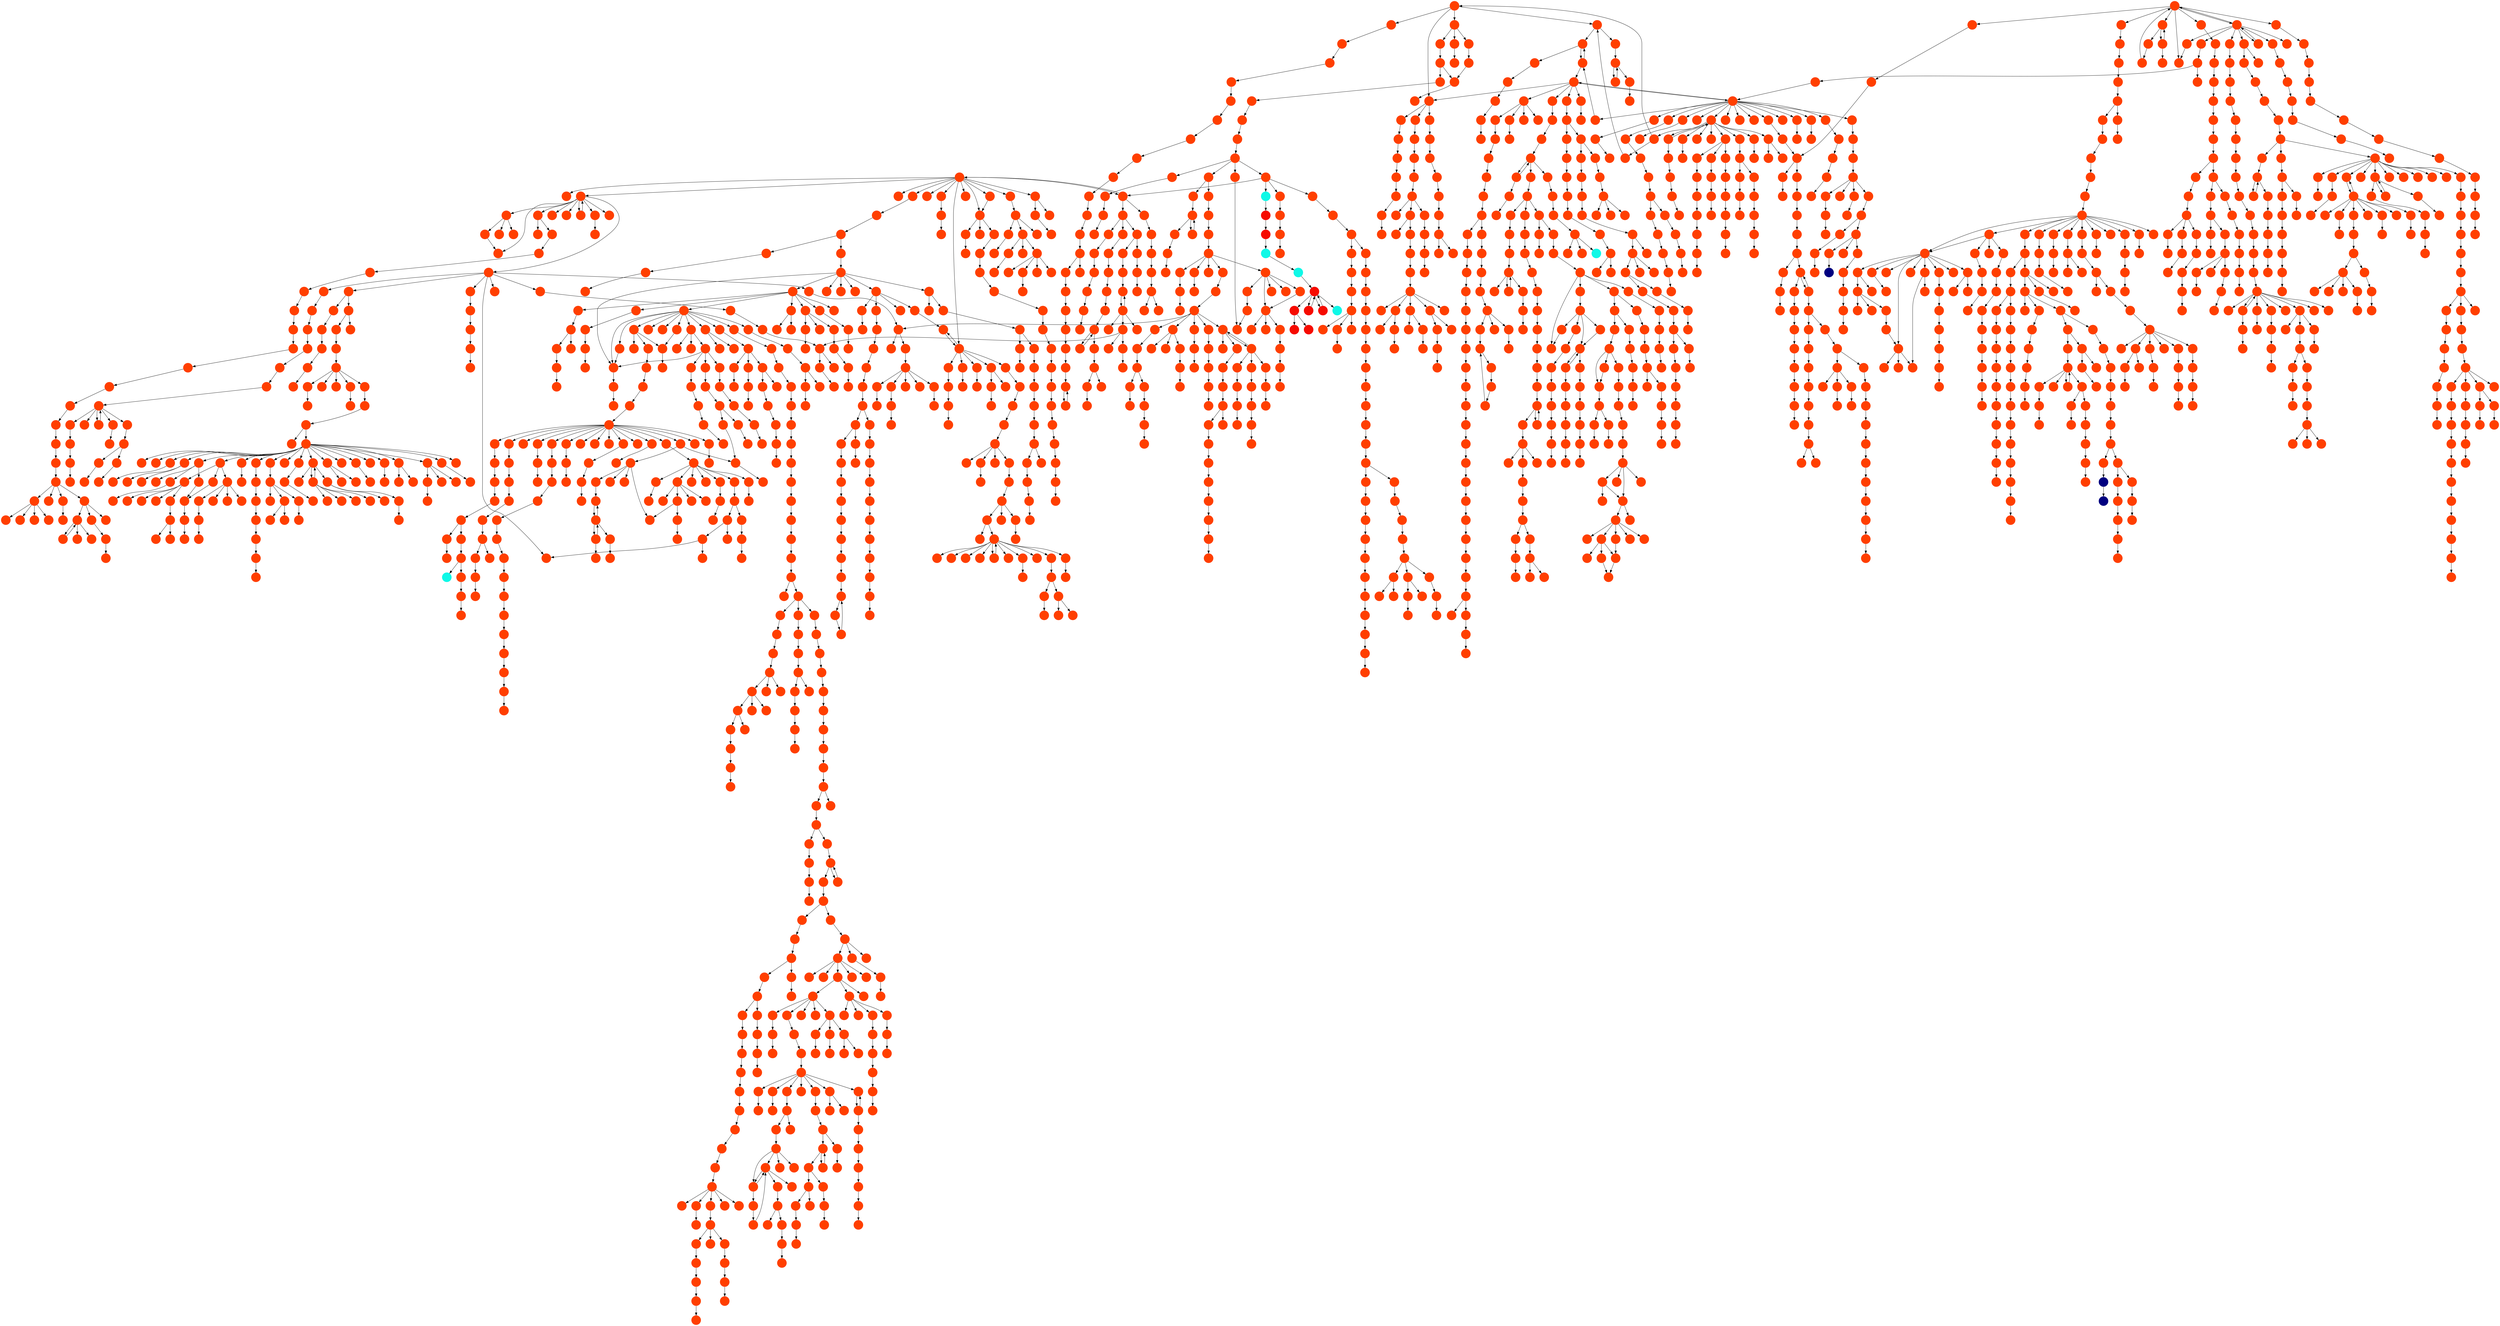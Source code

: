 digraph{
0 [tooltip = "T", penwidth = 0, style = filled, fillcolor = "#ff3f00", shape = circle, label = ""]
1 [tooltip = "T", penwidth = 0, style = filled, fillcolor = "#ff3f00", shape = circle, label = ""]
2 [tooltip = "T", penwidth = 0, style = filled, fillcolor = "#ff3f00", shape = circle, label = ""]
3 [tooltip = "T", penwidth = 0, style = filled, fillcolor = "#ff3f00", shape = circle, label = ""]
4 [tooltip = "T", penwidth = 0, style = filled, fillcolor = "#ff3f00", shape = circle, label = ""]
5 [tooltip = "T", penwidth = 0, style = filled, fillcolor = "#ff3f00", shape = circle, label = ""]
6 [tooltip = "T", penwidth = 0, style = filled, fillcolor = "#ff3f00", shape = circle, label = ""]
7 [tooltip = "T", penwidth = 0, style = filled, fillcolor = "#ff3f00", shape = circle, label = ""]
8 [tooltip = "T", penwidth = 0, style = filled, fillcolor = "#ff3f00", shape = circle, label = ""]
9 [tooltip = "T", penwidth = 0, style = filled, fillcolor = "#ff3f00", shape = circle, label = ""]
10 [tooltip = "T", penwidth = 0, style = filled, fillcolor = "#ff3f00", shape = circle, label = ""]
11 [tooltip = "T", penwidth = 0, style = filled, fillcolor = "#ff3f00", shape = circle, label = ""]
12 [tooltip = "T", penwidth = 0, style = filled, fillcolor = "#ff3f00", shape = circle, label = ""]
13 [tooltip = "T", penwidth = 0, style = filled, fillcolor = "#ff3f00", shape = circle, label = ""]
14 [tooltip = "T", penwidth = 0, style = filled, fillcolor = "#ff3f00", shape = circle, label = ""]
15 [tooltip = "T", penwidth = 0, style = filled, fillcolor = "#ff3f00", shape = circle, label = ""]
16 [tooltip = "T", penwidth = 0, style = filled, fillcolor = "#ff3f00", shape = circle, label = ""]
17 [tooltip = "T", penwidth = 0, style = filled, fillcolor = "#ff3f00", shape = circle, label = ""]
18 [tooltip = "T", penwidth = 0, style = filled, fillcolor = "#ff3f00", shape = circle, label = ""]
19 [tooltip = "T", penwidth = 0, style = filled, fillcolor = "#ff3f00", shape = circle, label = ""]
20 [tooltip = "T", penwidth = 0, style = filled, fillcolor = "#ff3f00", shape = circle, label = ""]
21 [tooltip = "T", penwidth = 0, style = filled, fillcolor = "#ff3f00", shape = circle, label = ""]
22 [tooltip = "T", penwidth = 0, style = filled, fillcolor = "#ff3f00", shape = circle, label = ""]
23 [tooltip = "T", penwidth = 0, style = filled, fillcolor = "#ff3f00", shape = circle, label = ""]
24 [tooltip = "T", penwidth = 0, style = filled, fillcolor = "#ff3f00", shape = circle, label = ""]
25 [tooltip = "T", penwidth = 0, style = filled, fillcolor = "#ff3f00", shape = circle, label = ""]
26 [tooltip = "T", penwidth = 0, style = filled, fillcolor = "#ff3f00", shape = circle, label = ""]
27 [tooltip = "T", penwidth = 0, style = filled, fillcolor = "#ff3f00", shape = circle, label = ""]
28 [tooltip = "T", penwidth = 0, style = filled, fillcolor = "#ff3f00", shape = circle, label = ""]
29 [tooltip = "T", penwidth = 0, style = filled, fillcolor = "#ff3f00", shape = circle, label = ""]
30 [tooltip = "T", penwidth = 0, style = filled, fillcolor = "#ff3f00", shape = circle, label = ""]
31 [tooltip = "T", penwidth = 0, style = filled, fillcolor = "#ff3f00", shape = circle, label = ""]
32 [tooltip = "T", penwidth = 0, style = filled, fillcolor = "#ff3f00", shape = circle, label = ""]
33 [tooltip = "T", penwidth = 0, style = filled, fillcolor = "#ff3f00", shape = circle, label = ""]
34 [tooltip = "T", penwidth = 0, style = filled, fillcolor = "#ff3f00", shape = circle, label = ""]
35 [tooltip = "T", penwidth = 0, style = filled, fillcolor = "#ff3f00", shape = circle, label = ""]
36 [tooltip = "T", penwidth = 0, style = filled, fillcolor = "#ff3f00", shape = circle, label = ""]
37 [tooltip = "T", penwidth = 0, style = filled, fillcolor = "#ff3f00", shape = circle, label = ""]
38 [tooltip = "T", penwidth = 0, style = filled, fillcolor = "#ff3f00", shape = circle, label = ""]
39 [tooltip = "T", penwidth = 0, style = filled, fillcolor = "#ff3f00", shape = circle, label = ""]
40 [tooltip = "T", penwidth = 0, style = filled, fillcolor = "#ff3f00", shape = circle, label = ""]
41 [tooltip = "T", penwidth = 0, style = filled, fillcolor = "#ff3f00", shape = circle, label = ""]
42 [tooltip = "T", penwidth = 0, style = filled, fillcolor = "#ff3f00", shape = circle, label = ""]
43 [tooltip = "T", penwidth = 0, style = filled, fillcolor = "#ff3f00", shape = circle, label = ""]
44 [tooltip = "T", penwidth = 0, style = filled, fillcolor = "#ff3f00", shape = circle, label = ""]
45 [tooltip = "T", penwidth = 0, style = filled, fillcolor = "#ff3f00", shape = circle, label = ""]
46 [tooltip = "T", penwidth = 0, style = filled, fillcolor = "#ff3f00", shape = circle, label = ""]
47 [tooltip = "T", penwidth = 0, style = filled, fillcolor = "#ff3f00", shape = circle, label = ""]
48 [tooltip = "T", penwidth = 0, style = filled, fillcolor = "#ff3f00", shape = circle, label = ""]
49 [tooltip = "T", penwidth = 0, style = filled, fillcolor = "#ff3f00", shape = circle, label = ""]
50 [tooltip = "T", penwidth = 0, style = filled, fillcolor = "#ff3f00", shape = circle, label = ""]
51 [tooltip = "T", penwidth = 0, style = filled, fillcolor = "#ff3f00", shape = circle, label = ""]
52 [tooltip = "T", penwidth = 0, style = filled, fillcolor = "#ff3f00", shape = circle, label = ""]
53 [tooltip = "T", penwidth = 0, style = filled, fillcolor = "#ff3f00", shape = circle, label = ""]
54 [tooltip = "T", penwidth = 0, style = filled, fillcolor = "#ff3f00", shape = circle, label = ""]
55 [tooltip = "T", penwidth = 0, style = filled, fillcolor = "#ff3f00", shape = circle, label = ""]
56 [tooltip = "T", penwidth = 0, style = filled, fillcolor = "#ff3f00", shape = circle, label = ""]
57 [tooltip = "T", penwidth = 0, style = filled, fillcolor = "#ff3f00", shape = circle, label = ""]
58 [tooltip = "T", penwidth = 0, style = filled, fillcolor = "#ff3f00", shape = circle, label = ""]
59 [tooltip = "T", penwidth = 0, style = filled, fillcolor = "#ff3f00", shape = circle, label = ""]
60 [tooltip = "T", penwidth = 0, style = filled, fillcolor = "#ff3f00", shape = circle, label = ""]
61 [tooltip = "T", penwidth = 0, style = filled, fillcolor = "#ff3f00", shape = circle, label = ""]
62 [tooltip = "T", penwidth = 0, style = filled, fillcolor = "#ff3f00", shape = circle, label = ""]
63 [tooltip = "T", penwidth = 0, style = filled, fillcolor = "#ff3f00", shape = circle, label = ""]
64 [tooltip = "T", penwidth = 0, style = filled, fillcolor = "#ff3f00", shape = circle, label = ""]
65 [tooltip = "T", penwidth = 0, style = filled, fillcolor = "#ff3f00", shape = circle, label = ""]
66 [tooltip = "T", penwidth = 0, style = filled, fillcolor = "#ff3f00", shape = circle, label = ""]
67 [tooltip = "T", penwidth = 0, style = filled, fillcolor = "#ff3f00", shape = circle, label = ""]
68 [tooltip = "T", penwidth = 0, style = filled, fillcolor = "#ff3f00", shape = circle, label = ""]
69 [tooltip = "T", penwidth = 0, style = filled, fillcolor = "#ff3f00", shape = circle, label = ""]
70 [tooltip = "T", penwidth = 0, style = filled, fillcolor = "#ff3f00", shape = circle, label = ""]
71 [tooltip = "T", penwidth = 0, style = filled, fillcolor = "#ff3f00", shape = circle, label = ""]
72 [tooltip = "T", penwidth = 0, style = filled, fillcolor = "#ff3f00", shape = circle, label = ""]
73 [tooltip = "T", penwidth = 0, style = filled, fillcolor = "#ff3f00", shape = circle, label = ""]
74 [tooltip = "T", penwidth = 0, style = filled, fillcolor = "#ff3f00", shape = circle, label = ""]
75 [tooltip = "T", penwidth = 0, style = filled, fillcolor = "#ff3f00", shape = circle, label = ""]
76 [tooltip = "T", penwidth = 0, style = filled, fillcolor = "#ff3f00", shape = circle, label = ""]
77 [tooltip = "T", penwidth = 0, style = filled, fillcolor = "#ff3f00", shape = circle, label = ""]
78 [tooltip = "T", penwidth = 0, style = filled, fillcolor = "#ff3f00", shape = circle, label = ""]
79 [tooltip = "T", penwidth = 0, style = filled, fillcolor = "#ff3f00", shape = circle, label = ""]
80 [tooltip = "T", penwidth = 0, style = filled, fillcolor = "#ff3f00", shape = circle, label = ""]
81 [tooltip = "T", penwidth = 0, style = filled, fillcolor = "#ff3f00", shape = circle, label = ""]
82 [tooltip = "T", penwidth = 0, style = filled, fillcolor = "#ff3f00", shape = circle, label = ""]
83 [tooltip = "T", penwidth = 0, style = filled, fillcolor = "#ff3f00", shape = circle, label = ""]
84 [tooltip = "T", penwidth = 0, style = filled, fillcolor = "#ff3f00", shape = circle, label = ""]
85 [tooltip = "T", penwidth = 0, style = filled, fillcolor = "#ff3f00", shape = circle, label = ""]
86 [tooltip = "T", penwidth = 0, style = filled, fillcolor = "#ff3f00", shape = circle, label = ""]
87 [tooltip = "T", penwidth = 0, style = filled, fillcolor = "#ff3f00", shape = circle, label = ""]
88 [tooltip = "T", penwidth = 0, style = filled, fillcolor = "#ff3f00", shape = circle, label = ""]
89 [tooltip = "T", penwidth = 0, style = filled, fillcolor = "#ff3f00", shape = circle, label = ""]
90 [tooltip = "T", penwidth = 0, style = filled, fillcolor = "#ff3f00", shape = circle, label = ""]
91 [tooltip = "T", penwidth = 0, style = filled, fillcolor = "#ff3f00", shape = circle, label = ""]
92 [tooltip = "T", penwidth = 0, style = filled, fillcolor = "#ff3f00", shape = circle, label = ""]
93 [tooltip = "T", penwidth = 0, style = filled, fillcolor = "#ff3f00", shape = circle, label = ""]
94 [tooltip = "T", penwidth = 0, style = filled, fillcolor = "#ff3f00", shape = circle, label = ""]
95 [tooltip = "T", penwidth = 0, style = filled, fillcolor = "#ff3f00", shape = circle, label = ""]
96 [tooltip = "T", penwidth = 0, style = filled, fillcolor = "#ff3f00", shape = circle, label = ""]
97 [tooltip = "T", penwidth = 0, style = filled, fillcolor = "#ff3f00", shape = circle, label = ""]
98 [tooltip = "T", penwidth = 0, style = filled, fillcolor = "#ff3f00", shape = circle, label = ""]
99 [tooltip = "T", penwidth = 0, style = filled, fillcolor = "#ff3f00", shape = circle, label = ""]
100 [tooltip = "T", penwidth = 0, style = filled, fillcolor = "#ff3f00", shape = circle, label = ""]
101 [tooltip = "T", penwidth = 0, style = filled, fillcolor = "#ff3f00", shape = circle, label = ""]
102 [tooltip = "T", penwidth = 0, style = filled, fillcolor = "#ff3f00", shape = circle, label = ""]
103 [tooltip = "T", penwidth = 0, style = filled, fillcolor = "#ff3f00", shape = circle, label = ""]
104 [tooltip = "T", penwidth = 0, style = filled, fillcolor = "#ff3f00", shape = circle, label = ""]
105 [tooltip = "T", penwidth = 0, style = filled, fillcolor = "#ff3f00", shape = circle, label = ""]
106 [tooltip = "T", penwidth = 0, style = filled, fillcolor = "#ff3f00", shape = circle, label = ""]
107 [tooltip = "T", penwidth = 0, style = filled, fillcolor = "#ff3f00", shape = circle, label = ""]
108 [tooltip = "T", penwidth = 0, style = filled, fillcolor = "#ff3f00", shape = circle, label = ""]
109 [tooltip = "T", penwidth = 0, style = filled, fillcolor = "#ff3f00", shape = circle, label = ""]
110 [tooltip = "T", penwidth = 0, style = filled, fillcolor = "#ff3f00", shape = circle, label = ""]
111 [tooltip = "T", penwidth = 0, style = filled, fillcolor = "#ff3f00", shape = circle, label = ""]
112 [tooltip = "T", penwidth = 0, style = filled, fillcolor = "#ff3f00", shape = circle, label = ""]
113 [tooltip = "T", penwidth = 0, style = filled, fillcolor = "#ff3f00", shape = circle, label = ""]
114 [tooltip = "T", penwidth = 0, style = filled, fillcolor = "#ff3f00", shape = circle, label = ""]
115 [tooltip = "T", penwidth = 0, style = filled, fillcolor = "#ff3f00", shape = circle, label = ""]
116 [tooltip = "T", penwidth = 0, style = filled, fillcolor = "#ff3f00", shape = circle, label = ""]
117 [tooltip = "T", penwidth = 0, style = filled, fillcolor = "#ff3f00", shape = circle, label = ""]
118 [tooltip = "T", penwidth = 0, style = filled, fillcolor = "#ff3f00", shape = circle, label = ""]
119 [tooltip = "T", penwidth = 0, style = filled, fillcolor = "#ff3f00", shape = circle, label = ""]
120 [tooltip = "T", penwidth = 0, style = filled, fillcolor = "#ff3f00", shape = circle, label = ""]
121 [tooltip = "T", penwidth = 0, style = filled, fillcolor = "#ff3f00", shape = circle, label = ""]
122 [tooltip = "T", penwidth = 0, style = filled, fillcolor = "#ff3f00", shape = circle, label = ""]
123 [tooltip = "T", penwidth = 0, style = filled, fillcolor = "#ff3f00", shape = circle, label = ""]
124 [tooltip = "T", penwidth = 0, style = filled, fillcolor = "#ff3f00", shape = circle, label = ""]
125 [tooltip = "T", penwidth = 0, style = filled, fillcolor = "#ff3f00", shape = circle, label = ""]
126 [tooltip = "T", penwidth = 0, style = filled, fillcolor = "#ff3f00", shape = circle, label = ""]
127 [tooltip = "T", penwidth = 0, style = filled, fillcolor = "#ff3f00", shape = circle, label = ""]
128 [tooltip = "T", penwidth = 0, style = filled, fillcolor = "#ff3f00", shape = circle, label = ""]
129 [tooltip = "T", penwidth = 0, style = filled, fillcolor = "#ff3f00", shape = circle, label = ""]
130 [tooltip = "T", penwidth = 0, style = filled, fillcolor = "#ff3f00", shape = circle, label = ""]
131 [tooltip = "T", penwidth = 0, style = filled, fillcolor = "#ff3f00", shape = circle, label = ""]
132 [tooltip = "T", penwidth = 0, style = filled, fillcolor = "#ff3f00", shape = circle, label = ""]
133 [tooltip = "T", penwidth = 0, style = filled, fillcolor = "#ff3f00", shape = circle, label = ""]
134 [tooltip = "T", penwidth = 0, style = filled, fillcolor = "#ff3f00", shape = circle, label = ""]
135 [tooltip = "T", penwidth = 0, style = filled, fillcolor = "#ff3f00", shape = circle, label = ""]
136 [tooltip = "T", penwidth = 0, style = filled, fillcolor = "#ff3f00", shape = circle, label = ""]
137 [tooltip = "T", penwidth = 0, style = filled, fillcolor = "#ff3f00", shape = circle, label = ""]
138 [tooltip = "T", penwidth = 0, style = filled, fillcolor = "#ff3f00", shape = circle, label = ""]
139 [tooltip = "T", penwidth = 0, style = filled, fillcolor = "#ff3f00", shape = circle, label = ""]
140 [tooltip = "T", penwidth = 0, style = filled, fillcolor = "#ff3f00", shape = circle, label = ""]
141 [tooltip = "T", penwidth = 0, style = filled, fillcolor = "#ff3f00", shape = circle, label = ""]
142 [tooltip = "T", penwidth = 0, style = filled, fillcolor = "#ff3f00", shape = circle, label = ""]
143 [tooltip = "T", penwidth = 0, style = filled, fillcolor = "#ff3f00", shape = circle, label = ""]
144 [tooltip = "T", penwidth = 0, style = filled, fillcolor = "#ff3f00", shape = circle, label = ""]
145 [tooltip = "T", penwidth = 0, style = filled, fillcolor = "#ff3f00", shape = circle, label = ""]
146 [tooltip = "T", penwidth = 0, style = filled, fillcolor = "#ff3f00", shape = circle, label = ""]
147 [tooltip = "T", penwidth = 0, style = filled, fillcolor = "#ff3f00", shape = circle, label = ""]
148 [tooltip = "T", penwidth = 0, style = filled, fillcolor = "#ff3f00", shape = circle, label = ""]
149 [tooltip = "T", penwidth = 0, style = filled, fillcolor = "#ff3f00", shape = circle, label = ""]
150 [tooltip = "T", penwidth = 0, style = filled, fillcolor = "#ff3f00", shape = circle, label = ""]
151 [tooltip = "T", penwidth = 0, style = filled, fillcolor = "#ff3f00", shape = circle, label = ""]
152 [tooltip = "T", penwidth = 0, style = filled, fillcolor = "#ff3f00", shape = circle, label = ""]
153 [tooltip = "T", penwidth = 0, style = filled, fillcolor = "#ff3f00", shape = circle, label = ""]
154 [tooltip = "T", penwidth = 0, style = filled, fillcolor = "#ff3f00", shape = circle, label = ""]
155 [tooltip = "T", penwidth = 0, style = filled, fillcolor = "#ff3f00", shape = circle, label = ""]
156 [tooltip = "T", penwidth = 0, style = filled, fillcolor = "#ff3f00", shape = circle, label = ""]
157 [tooltip = "T", penwidth = 0, style = filled, fillcolor = "#ff3f00", shape = circle, label = ""]
158 [tooltip = "T", penwidth = 0, style = filled, fillcolor = "#ff3f00", shape = circle, label = ""]
159 [tooltip = "T", penwidth = 0, style = filled, fillcolor = "#ff3f00", shape = circle, label = ""]
160 [tooltip = "T", penwidth = 0, style = filled, fillcolor = "#ff3f00", shape = circle, label = ""]
161 [tooltip = "T", penwidth = 0, style = filled, fillcolor = "#ff3f00", shape = circle, label = ""]
162 [tooltip = "T", penwidth = 0, style = filled, fillcolor = "#ff3f00", shape = circle, label = ""]
163 [tooltip = "T", penwidth = 0, style = filled, fillcolor = "#ff3f00", shape = circle, label = ""]
164 [tooltip = "T", penwidth = 0, style = filled, fillcolor = "#ff3f00", shape = circle, label = ""]
165 [tooltip = "T", penwidth = 0, style = filled, fillcolor = "#ff3f00", shape = circle, label = ""]
166 [tooltip = "T", penwidth = 0, style = filled, fillcolor = "#ff3f00", shape = circle, label = ""]
167 [tooltip = "T", penwidth = 0, style = filled, fillcolor = "#ff3f00", shape = circle, label = ""]
168 [tooltip = "T", penwidth = 0, style = filled, fillcolor = "#ff3f00", shape = circle, label = ""]
169 [tooltip = "T", penwidth = 0, style = filled, fillcolor = "#ff3f00", shape = circle, label = ""]
170 [tooltip = "T", penwidth = 0, style = filled, fillcolor = "#ff3f00", shape = circle, label = ""]
171 [tooltip = "T", penwidth = 0, style = filled, fillcolor = "#ff3f00", shape = circle, label = ""]
172 [tooltip = "T", penwidth = 0, style = filled, fillcolor = "#ff3f00", shape = circle, label = ""]
173 [tooltip = "T", penwidth = 0, style = filled, fillcolor = "#ff3f00", shape = circle, label = ""]
174 [tooltip = "T", penwidth = 0, style = filled, fillcolor = "#ff3f00", shape = circle, label = ""]
175 [tooltip = "T", penwidth = 0, style = filled, fillcolor = "#ff3f00", shape = circle, label = ""]
176 [tooltip = "T", penwidth = 0, style = filled, fillcolor = "#ff3f00", shape = circle, label = ""]
177 [tooltip = "T", penwidth = 0, style = filled, fillcolor = "#ff3f00", shape = circle, label = ""]
178 [tooltip = "T", penwidth = 0, style = filled, fillcolor = "#ff3f00", shape = circle, label = ""]
179 [tooltip = "T", penwidth = 0, style = filled, fillcolor = "#ff3f00", shape = circle, label = ""]
180 [tooltip = "T", penwidth = 0, style = filled, fillcolor = "#ff3f00", shape = circle, label = ""]
181 [tooltip = "T", penwidth = 0, style = filled, fillcolor = "#ff3f00", shape = circle, label = ""]
182 [tooltip = "T", penwidth = 0, style = filled, fillcolor = "#ff3f00", shape = circle, label = ""]
183 [tooltip = "T", penwidth = 0, style = filled, fillcolor = "#ff3f00", shape = circle, label = ""]
184 [tooltip = "T", penwidth = 0, style = filled, fillcolor = "#ff3f00", shape = circle, label = ""]
185 [tooltip = "T", penwidth = 0, style = filled, fillcolor = "#ff3f00", shape = circle, label = ""]
186 [tooltip = "T", penwidth = 0, style = filled, fillcolor = "#ff3f00", shape = circle, label = ""]
187 [tooltip = "T", penwidth = 0, style = filled, fillcolor = "#ff3f00", shape = circle, label = ""]
188 [tooltip = "T", penwidth = 0, style = filled, fillcolor = "#ff3f00", shape = circle, label = ""]
189 [tooltip = "T", penwidth = 0, style = filled, fillcolor = "#ff3f00", shape = circle, label = ""]
190 [tooltip = "T", penwidth = 0, style = filled, fillcolor = "#ff3f00", shape = circle, label = ""]
191 [tooltip = "T", penwidth = 0, style = filled, fillcolor = "#ff3f00", shape = circle, label = ""]
192 [tooltip = "T", penwidth = 0, style = filled, fillcolor = "#ff3f00", shape = circle, label = ""]
193 [tooltip = "T", penwidth = 0, style = filled, fillcolor = "#ff3f00", shape = circle, label = ""]
194 [tooltip = "T", penwidth = 0, style = filled, fillcolor = "#ff3f00", shape = circle, label = ""]
195 [tooltip = "T", penwidth = 0, style = filled, fillcolor = "#ff3f00", shape = circle, label = ""]
196 [tooltip = "T", penwidth = 0, style = filled, fillcolor = "#ff3f00", shape = circle, label = ""]
197 [tooltip = "T", penwidth = 0, style = filled, fillcolor = "#ff3f00", shape = circle, label = ""]
198 [tooltip = "T", penwidth = 0, style = filled, fillcolor = "#ff3f00", shape = circle, label = ""]
199 [tooltip = "T", penwidth = 0, style = filled, fillcolor = "#ff3f00", shape = circle, label = ""]
200 [tooltip = "T", penwidth = 0, style = filled, fillcolor = "#ff3f00", shape = circle, label = ""]
201 [tooltip = "T", penwidth = 0, style = filled, fillcolor = "#ff3f00", shape = circle, label = ""]
202 [tooltip = "T", penwidth = 0, style = filled, fillcolor = "#ff3f00", shape = circle, label = ""]
203 [tooltip = "T", penwidth = 0, style = filled, fillcolor = "#ff3f00", shape = circle, label = ""]
204 [tooltip = "T", penwidth = 0, style = filled, fillcolor = "#ff3f00", shape = circle, label = ""]
205 [tooltip = "T", penwidth = 0, style = filled, fillcolor = "#ff3f00", shape = circle, label = ""]
206 [tooltip = "T", penwidth = 0, style = filled, fillcolor = "#ff3f00", shape = circle, label = ""]
207 [tooltip = "T", penwidth = 0, style = filled, fillcolor = "#ff3f00", shape = circle, label = ""]
208 [tooltip = "T", penwidth = 0, style = filled, fillcolor = "#ff3f00", shape = circle, label = ""]
209 [tooltip = "T", penwidth = 0, style = filled, fillcolor = "#ff3f00", shape = circle, label = ""]
210 [tooltip = "T", penwidth = 0, style = filled, fillcolor = "#ff3f00", shape = circle, label = ""]
211 [tooltip = "T", penwidth = 0, style = filled, fillcolor = "#ff3f00", shape = circle, label = ""]
212 [tooltip = "T", penwidth = 0, style = filled, fillcolor = "#ff3f00", shape = circle, label = ""]
213 [tooltip = "T", penwidth = 0, style = filled, fillcolor = "#ff3f00", shape = circle, label = ""]
214 [tooltip = "T", penwidth = 0, style = filled, fillcolor = "#ff3f00", shape = circle, label = ""]
215 [tooltip = "T", penwidth = 0, style = filled, fillcolor = "#ff3f00", shape = circle, label = ""]
216 [tooltip = "T", penwidth = 0, style = filled, fillcolor = "#ff3f00", shape = circle, label = ""]
217 [tooltip = "T", penwidth = 0, style = filled, fillcolor = "#ff3f00", shape = circle, label = ""]
218 [tooltip = "T", penwidth = 0, style = filled, fillcolor = "#ff3f00", shape = circle, label = ""]
219 [tooltip = "T", penwidth = 0, style = filled, fillcolor = "#ff3f00", shape = circle, label = ""]
220 [tooltip = "T", penwidth = 0, style = filled, fillcolor = "#ff3f00", shape = circle, label = ""]
221 [tooltip = "T", penwidth = 0, style = filled, fillcolor = "#ff3f00", shape = circle, label = ""]
222 [tooltip = "T", penwidth = 0, style = filled, fillcolor = "#ff3f00", shape = circle, label = ""]
223 [tooltip = "T", penwidth = 0, style = filled, fillcolor = "#ff3f00", shape = circle, label = ""]
224 [tooltip = "T", penwidth = 0, style = filled, fillcolor = "#ff3f00", shape = circle, label = ""]
225 [tooltip = "T", penwidth = 0, style = filled, fillcolor = "#ff3f00", shape = circle, label = ""]
226 [tooltip = "T", penwidth = 0, style = filled, fillcolor = "#ff3f00", shape = circle, label = ""]
227 [tooltip = "T", penwidth = 0, style = filled, fillcolor = "#ff3f00", shape = circle, label = ""]
228 [tooltip = "T", penwidth = 0, style = filled, fillcolor = "#ff3f00", shape = circle, label = ""]
229 [tooltip = "T", penwidth = 0, style = filled, fillcolor = "#ff3f00", shape = circle, label = ""]
230 [tooltip = "T", penwidth = 0, style = filled, fillcolor = "#ff3f00", shape = circle, label = ""]
231 [tooltip = "T", penwidth = 0, style = filled, fillcolor = "#ff3f00", shape = circle, label = ""]
232 [tooltip = "T", penwidth = 0, style = filled, fillcolor = "#ff3f00", shape = circle, label = ""]
233 [tooltip = "T", penwidth = 0, style = filled, fillcolor = "#ff3f00", shape = circle, label = ""]
234 [tooltip = "T", penwidth = 0, style = filled, fillcolor = "#ff3f00", shape = circle, label = ""]
235 [tooltip = "T", penwidth = 0, style = filled, fillcolor = "#ff3f00", shape = circle, label = ""]
236 [tooltip = "T", penwidth = 0, style = filled, fillcolor = "#ff3f00", shape = circle, label = ""]
237 [tooltip = "T", penwidth = 0, style = filled, fillcolor = "#ff3f00", shape = circle, label = ""]
238 [tooltip = "T", penwidth = 0, style = filled, fillcolor = "#ff3f00", shape = circle, label = ""]
239 [tooltip = "T", penwidth = 0, style = filled, fillcolor = "#ff3f00", shape = circle, label = ""]
240 [tooltip = "T", penwidth = 0, style = filled, fillcolor = "#ff3f00", shape = circle, label = ""]
241 [tooltip = "T", penwidth = 0, style = filled, fillcolor = "#ff3f00", shape = circle, label = ""]
242 [tooltip = "T", penwidth = 0, style = filled, fillcolor = "#ff3f00", shape = circle, label = ""]
243 [tooltip = "T", penwidth = 0, style = filled, fillcolor = "#ff3f00", shape = circle, label = ""]
244 [tooltip = "T", penwidth = 0, style = filled, fillcolor = "#ff3f00", shape = circle, label = ""]
245 [tooltip = "T", penwidth = 0, style = filled, fillcolor = "#ff3f00", shape = circle, label = ""]
246 [tooltip = "T", penwidth = 0, style = filled, fillcolor = "#ff3f00", shape = circle, label = ""]
247 [tooltip = "T", penwidth = 0, style = filled, fillcolor = "#ff3f00", shape = circle, label = ""]
248 [tooltip = "T", penwidth = 0, style = filled, fillcolor = "#ff3f00", shape = circle, label = ""]
249 [tooltip = "T", penwidth = 0, style = filled, fillcolor = "#ff3f00", shape = circle, label = ""]
250 [tooltip = "T", penwidth = 0, style = filled, fillcolor = "#ff3f00", shape = circle, label = ""]
251 [tooltip = "T", penwidth = 0, style = filled, fillcolor = "#ff3f00", shape = circle, label = ""]
252 [tooltip = "T", penwidth = 0, style = filled, fillcolor = "#ff3f00", shape = circle, label = ""]
253 [tooltip = "T", penwidth = 0, style = filled, fillcolor = "#ff3f00", shape = circle, label = ""]
254 [tooltip = "T", penwidth = 0, style = filled, fillcolor = "#ff3f00", shape = circle, label = ""]
255 [tooltip = "T", penwidth = 0, style = filled, fillcolor = "#ff3f00", shape = circle, label = ""]
256 [tooltip = "T", penwidth = 0, style = filled, fillcolor = "#ff3f00", shape = circle, label = ""]
257 [tooltip = "T", penwidth = 0, style = filled, fillcolor = "#ff3f00", shape = circle, label = ""]
258 [tooltip = "T", penwidth = 0, style = filled, fillcolor = "#ff3f00", shape = circle, label = ""]
259 [tooltip = "T", penwidth = 0, style = filled, fillcolor = "#ff3f00", shape = circle, label = ""]
260 [tooltip = "T", penwidth = 0, style = filled, fillcolor = "#ff3f00", shape = circle, label = ""]
261 [tooltip = "T", penwidth = 0, style = filled, fillcolor = "#ff3f00", shape = circle, label = ""]
262 [tooltip = "T", penwidth = 0, style = filled, fillcolor = "#ff3f00", shape = circle, label = ""]
263 [tooltip = "T", penwidth = 0, style = filled, fillcolor = "#ff3f00", shape = circle, label = ""]
264 [tooltip = "T", penwidth = 0, style = filled, fillcolor = "#ff3f00", shape = circle, label = ""]
265 [tooltip = "T", penwidth = 0, style = filled, fillcolor = "#ff3f00", shape = circle, label = ""]
266 [tooltip = "T", penwidth = 0, style = filled, fillcolor = "#ff3f00", shape = circle, label = ""]
267 [tooltip = "T", penwidth = 0, style = filled, fillcolor = "#ff3f00", shape = circle, label = ""]
268 [tooltip = "T", penwidth = 0, style = filled, fillcolor = "#ff3f00", shape = circle, label = ""]
269 [tooltip = "T", penwidth = 0, style = filled, fillcolor = "#ff3f00", shape = circle, label = ""]
270 [tooltip = "T", penwidth = 0, style = filled, fillcolor = "#ff3f00", shape = circle, label = ""]
271 [tooltip = "T", penwidth = 0, style = filled, fillcolor = "#ff3f00", shape = circle, label = ""]
272 [tooltip = "T", penwidth = 0, style = filled, fillcolor = "#ff3f00", shape = circle, label = ""]
273 [tooltip = "T", penwidth = 0, style = filled, fillcolor = "#ff3f00", shape = circle, label = ""]
274 [tooltip = "T", penwidth = 0, style = filled, fillcolor = "#ff3f00", shape = circle, label = ""]
275 [tooltip = "T", penwidth = 0, style = filled, fillcolor = "#ff3f00", shape = circle, label = ""]
276 [tooltip = "T", penwidth = 0, style = filled, fillcolor = "#ff3f00", shape = circle, label = ""]
277 [tooltip = "T", penwidth = 0, style = filled, fillcolor = "#ff3f00", shape = circle, label = ""]
278 [tooltip = "T", penwidth = 0, style = filled, fillcolor = "#ff3f00", shape = circle, label = ""]
279 [tooltip = "T", penwidth = 0, style = filled, fillcolor = "#ff3f00", shape = circle, label = ""]
280 [tooltip = "T", penwidth = 0, style = filled, fillcolor = "#ff3f00", shape = circle, label = ""]
281 [tooltip = "T", penwidth = 0, style = filled, fillcolor = "#ff3f00", shape = circle, label = ""]
282 [tooltip = "T", penwidth = 0, style = filled, fillcolor = "#ff3f00", shape = circle, label = ""]
283 [tooltip = "T", penwidth = 0, style = filled, fillcolor = "#ff3f00", shape = circle, label = ""]
284 [tooltip = "T", penwidth = 0, style = filled, fillcolor = "#ff3f00", shape = circle, label = ""]
285 [tooltip = "T", penwidth = 0, style = filled, fillcolor = "#ff3f00", shape = circle, label = ""]
286 [tooltip = "T", penwidth = 0, style = filled, fillcolor = "#ff3f00", shape = circle, label = ""]
287 [tooltip = "T", penwidth = 0, style = filled, fillcolor = "#ff3f00", shape = circle, label = ""]
288 [tooltip = "T", penwidth = 0, style = filled, fillcolor = "#ff3f00", shape = circle, label = ""]
289 [tooltip = "T", penwidth = 0, style = filled, fillcolor = "#ff3f00", shape = circle, label = ""]
290 [tooltip = "T", penwidth = 0, style = filled, fillcolor = "#ff3f00", shape = circle, label = ""]
291 [tooltip = "T", penwidth = 0, style = filled, fillcolor = "#ff3f00", shape = circle, label = ""]
292 [tooltip = "T", penwidth = 0, style = filled, fillcolor = "#ff3f00", shape = circle, label = ""]
293 [tooltip = "T", penwidth = 0, style = filled, fillcolor = "#ff3f00", shape = circle, label = ""]
294 [tooltip = "T", penwidth = 0, style = filled, fillcolor = "#ff3f00", shape = circle, label = ""]
295 [tooltip = "T", penwidth = 0, style = filled, fillcolor = "#ff3f00", shape = circle, label = ""]
296 [tooltip = "T", penwidth = 0, style = filled, fillcolor = "#ff3f00", shape = circle, label = ""]
297 [tooltip = "T", penwidth = 0, style = filled, fillcolor = "#ff3f00", shape = circle, label = ""]
298 [tooltip = "T", penwidth = 0, style = filled, fillcolor = "#ff3f00", shape = circle, label = ""]
299 [tooltip = "T", penwidth = 0, style = filled, fillcolor = "#ff3f00", shape = circle, label = ""]
300 [tooltip = "T", penwidth = 0, style = filled, fillcolor = "#ff3f00", shape = circle, label = ""]
301 [tooltip = "T", penwidth = 0, style = filled, fillcolor = "#ff3f00", shape = circle, label = ""]
302 [tooltip = "T", penwidth = 0, style = filled, fillcolor = "#ff3f00", shape = circle, label = ""]
303 [tooltip = "T", penwidth = 0, style = filled, fillcolor = "#ff3f00", shape = circle, label = ""]
304 [tooltip = "T", penwidth = 0, style = filled, fillcolor = "#ff3f00", shape = circle, label = ""]
305 [tooltip = "T", penwidth = 0, style = filled, fillcolor = "#ff3f00", shape = circle, label = ""]
306 [tooltip = "T", penwidth = 0, style = filled, fillcolor = "#ff3f00", shape = circle, label = ""]
307 [tooltip = "T", penwidth = 0, style = filled, fillcolor = "#ff3f00", shape = circle, label = ""]
308 [tooltip = "T", penwidth = 0, style = filled, fillcolor = "#ff3f00", shape = circle, label = ""]
309 [tooltip = "T", penwidth = 0, style = filled, fillcolor = "#ff3f00", shape = circle, label = ""]
310 [tooltip = "T", penwidth = 0, style = filled, fillcolor = "#ff3f00", shape = circle, label = ""]
311 [tooltip = "T", penwidth = 0, style = filled, fillcolor = "#ff3f00", shape = circle, label = ""]
312 [tooltip = "T", penwidth = 0, style = filled, fillcolor = "#ff3f00", shape = circle, label = ""]
313 [tooltip = "T", penwidth = 0, style = filled, fillcolor = "#ff3f00", shape = circle, label = ""]
314 [tooltip = "T", penwidth = 0, style = filled, fillcolor = "#ff3f00", shape = circle, label = ""]
315 [tooltip = "T", penwidth = 0, style = filled, fillcolor = "#ff3f00", shape = circle, label = ""]
316 [tooltip = "T", penwidth = 0, style = filled, fillcolor = "#ff3f00", shape = circle, label = ""]
317 [tooltip = "T", penwidth = 0, style = filled, fillcolor = "#ff3f00", shape = circle, label = ""]
318 [tooltip = "T", penwidth = 0, style = filled, fillcolor = "#ff3f00", shape = circle, label = ""]
319 [tooltip = "T", penwidth = 0, style = filled, fillcolor = "#ff3f00", shape = circle, label = ""]
320 [tooltip = "T", penwidth = 0, style = filled, fillcolor = "#ff3f00", shape = circle, label = ""]
321 [tooltip = "T", penwidth = 0, style = filled, fillcolor = "#ff3f00", shape = circle, label = ""]
322 [tooltip = "T", penwidth = 0, style = filled, fillcolor = "#ff3f00", shape = circle, label = ""]
323 [tooltip = "T", penwidth = 0, style = filled, fillcolor = "#ff3f00", shape = circle, label = ""]
324 [tooltip = "T", penwidth = 0, style = filled, fillcolor = "#ff3f00", shape = circle, label = ""]
325 [tooltip = "T", penwidth = 0, style = filled, fillcolor = "#ff3f00", shape = circle, label = ""]
326 [tooltip = "T", penwidth = 0, style = filled, fillcolor = "#ff3f00", shape = circle, label = ""]
327 [tooltip = "T", penwidth = 0, style = filled, fillcolor = "#ff3f00", shape = circle, label = ""]
328 [tooltip = "T", penwidth = 0, style = filled, fillcolor = "#ff3f00", shape = circle, label = ""]
329 [tooltip = "T", penwidth = 0, style = filled, fillcolor = "#ff3f00", shape = circle, label = ""]
330 [tooltip = "T", penwidth = 0, style = filled, fillcolor = "#ff3f00", shape = circle, label = ""]
331 [tooltip = "T", penwidth = 0, style = filled, fillcolor = "#ff3f00", shape = circle, label = ""]
332 [tooltip = "T", penwidth = 0, style = filled, fillcolor = "#ff3f00", shape = circle, label = ""]
333 [tooltip = "T", penwidth = 0, style = filled, fillcolor = "#ff3f00", shape = circle, label = ""]
334 [tooltip = "T", penwidth = 0, style = filled, fillcolor = "#ff3f00", shape = circle, label = ""]
335 [tooltip = "T", penwidth = 0, style = filled, fillcolor = "#ff3f00", shape = circle, label = ""]
336 [tooltip = "T", penwidth = 0, style = filled, fillcolor = "#ff3f00", shape = circle, label = ""]
337 [tooltip = "T", penwidth = 0, style = filled, fillcolor = "#ff3f00", shape = circle, label = ""]
338 [tooltip = "T", penwidth = 0, style = filled, fillcolor = "#ff3f00", shape = circle, label = ""]
339 [tooltip = "T", penwidth = 0, style = filled, fillcolor = "#ff3f00", shape = circle, label = ""]
340 [tooltip = "T", penwidth = 0, style = filled, fillcolor = "#ff3f00", shape = circle, label = ""]
341 [tooltip = "T", penwidth = 0, style = filled, fillcolor = "#ff3f00", shape = circle, label = ""]
342 [tooltip = "T", penwidth = 0, style = filled, fillcolor = "#ff3f00", shape = circle, label = ""]
343 [tooltip = "T", penwidth = 0, style = filled, fillcolor = "#ff3f00", shape = circle, label = ""]
344 [tooltip = "T", penwidth = 0, style = filled, fillcolor = "#ff3f00", shape = circle, label = ""]
345 [tooltip = "T", penwidth = 0, style = filled, fillcolor = "#ff3f00", shape = circle, label = ""]
346 [tooltip = "T", penwidth = 0, style = filled, fillcolor = "#ff3f00", shape = circle, label = ""]
347 [tooltip = "T", penwidth = 0, style = filled, fillcolor = "#ff3f00", shape = circle, label = ""]
348 [tooltip = "T", penwidth = 0, style = filled, fillcolor = "#ff3f00", shape = circle, label = ""]
349 [tooltip = "T", penwidth = 0, style = filled, fillcolor = "#ff3f00", shape = circle, label = ""]
350 [tooltip = "T", penwidth = 0, style = filled, fillcolor = "#ff3f00", shape = circle, label = ""]
351 [tooltip = "T", penwidth = 0, style = filled, fillcolor = "#ff3f00", shape = circle, label = ""]
352 [tooltip = "T", penwidth = 0, style = filled, fillcolor = "#ff3f00", shape = circle, label = ""]
353 [tooltip = "T", penwidth = 0, style = filled, fillcolor = "#ff3f00", shape = circle, label = ""]
354 [tooltip = "T", penwidth = 0, style = filled, fillcolor = "#ff3f00", shape = circle, label = ""]
355 [tooltip = "T", penwidth = 0, style = filled, fillcolor = "#ff3f00", shape = circle, label = ""]
356 [tooltip = "T", penwidth = 0, style = filled, fillcolor = "#ff3f00", shape = circle, label = ""]
357 [tooltip = "T", penwidth = 0, style = filled, fillcolor = "#ff3f00", shape = circle, label = ""]
358 [tooltip = "T", penwidth = 0, style = filled, fillcolor = "#ff3f00", shape = circle, label = ""]
359 [tooltip = "T", penwidth = 0, style = filled, fillcolor = "#ff3f00", shape = circle, label = ""]
360 [tooltip = "T", penwidth = 0, style = filled, fillcolor = "#ff3f00", shape = circle, label = ""]
361 [tooltip = "T", penwidth = 0, style = filled, fillcolor = "#ff3f00", shape = circle, label = ""]
362 [tooltip = "T", penwidth = 0, style = filled, fillcolor = "#ff3f00", shape = circle, label = ""]
363 [tooltip = "T", penwidth = 0, style = filled, fillcolor = "#ff3f00", shape = circle, label = ""]
364 [tooltip = "T", penwidth = 0, style = filled, fillcolor = "#ff3f00", shape = circle, label = ""]
365 [tooltip = "T", penwidth = 0, style = filled, fillcolor = "#ff3f00", shape = circle, label = ""]
366 [tooltip = "T", penwidth = 0, style = filled, fillcolor = "#ff3f00", shape = circle, label = ""]
367 [tooltip = "T", penwidth = 0, style = filled, fillcolor = "#ff3f00", shape = circle, label = ""]
368 [tooltip = "T", penwidth = 0, style = filled, fillcolor = "#ff3f00", shape = circle, label = ""]
369 [tooltip = "T", penwidth = 0, style = filled, fillcolor = "#ff3f00", shape = circle, label = ""]
370 [tooltip = "T", penwidth = 0, style = filled, fillcolor = "#ff3f00", shape = circle, label = ""]
371 [tooltip = "T", penwidth = 0, style = filled, fillcolor = "#ff3f00", shape = circle, label = ""]
372 [tooltip = "T", penwidth = 0, style = filled, fillcolor = "#ff3f00", shape = circle, label = ""]
373 [tooltip = "T", penwidth = 0, style = filled, fillcolor = "#ff3f00", shape = circle, label = ""]
374 [tooltip = "T", penwidth = 0, style = filled, fillcolor = "#ff3f00", shape = circle, label = ""]
375 [tooltip = "T", penwidth = 0, style = filled, fillcolor = "#ff3f00", shape = circle, label = ""]
376 [tooltip = "T", penwidth = 0, style = filled, fillcolor = "#ff3f00", shape = circle, label = ""]
377 [tooltip = "T", penwidth = 0, style = filled, fillcolor = "#ff3f00", shape = circle, label = ""]
378 [tooltip = "T", penwidth = 0, style = filled, fillcolor = "#ff3f00", shape = circle, label = ""]
379 [tooltip = "T", penwidth = 0, style = filled, fillcolor = "#ff3f00", shape = circle, label = ""]
380 [tooltip = "T", penwidth = 0, style = filled, fillcolor = "#ff3f00", shape = circle, label = ""]
381 [tooltip = "T", penwidth = 0, style = filled, fillcolor = "#ff3f00", shape = circle, label = ""]
382 [tooltip = "T", penwidth = 0, style = filled, fillcolor = "#ff3f00", shape = circle, label = ""]
383 [tooltip = "T", penwidth = 0, style = filled, fillcolor = "#ff3f00", shape = circle, label = ""]
384 [tooltip = "T", penwidth = 0, style = filled, fillcolor = "#ff3f00", shape = circle, label = ""]
385 [tooltip = "T", penwidth = 0, style = filled, fillcolor = "#ff3f00", shape = circle, label = ""]
386 [tooltip = "T", penwidth = 0, style = filled, fillcolor = "#ff3f00", shape = circle, label = ""]
387 [tooltip = "T", penwidth = 0, style = filled, fillcolor = "#ff3f00", shape = circle, label = ""]
388 [tooltip = "T", penwidth = 0, style = filled, fillcolor = "#ff3f00", shape = circle, label = ""]
389 [tooltip = "T", penwidth = 0, style = filled, fillcolor = "#ff3f00", shape = circle, label = ""]
390 [tooltip = "T", penwidth = 0, style = filled, fillcolor = "#ff3f00", shape = circle, label = ""]
391 [tooltip = "T", penwidth = 0, style = filled, fillcolor = "#ff3f00", shape = circle, label = ""]
392 [tooltip = "T", penwidth = 0, style = filled, fillcolor = "#ff3f00", shape = circle, label = ""]
393 [tooltip = "T", penwidth = 0, style = filled, fillcolor = "#ff3f00", shape = circle, label = ""]
394 [tooltip = "T", penwidth = 0, style = filled, fillcolor = "#ff3f00", shape = circle, label = ""]
395 [tooltip = "T", penwidth = 0, style = filled, fillcolor = "#ff3f00", shape = circle, label = ""]
396 [tooltip = "T", penwidth = 0, style = filled, fillcolor = "#ff3f00", shape = circle, label = ""]
397 [tooltip = "T", penwidth = 0, style = filled, fillcolor = "#ff3f00", shape = circle, label = ""]
398 [tooltip = "T", penwidth = 0, style = filled, fillcolor = "#ff3f00", shape = circle, label = ""]
399 [tooltip = "T", penwidth = 0, style = filled, fillcolor = "#ff3f00", shape = circle, label = ""]
400 [tooltip = "T", penwidth = 0, style = filled, fillcolor = "#ff3f00", shape = circle, label = ""]
401 [tooltip = "T", penwidth = 0, style = filled, fillcolor = "#ff3f00", shape = circle, label = ""]
402 [tooltip = "T", penwidth = 0, style = filled, fillcolor = "#ff3f00", shape = circle, label = ""]
403 [tooltip = "T", penwidth = 0, style = filled, fillcolor = "#ff3f00", shape = circle, label = ""]
404 [tooltip = "T", penwidth = 0, style = filled, fillcolor = "#ff3f00", shape = circle, label = ""]
405 [tooltip = "T", penwidth = 0, style = filled, fillcolor = "#ff3f00", shape = circle, label = ""]
406 [tooltip = "T", penwidth = 0, style = filled, fillcolor = "#ff3f00", shape = circle, label = ""]
407 [tooltip = "T", penwidth = 0, style = filled, fillcolor = "#ff3f00", shape = circle, label = ""]
408 [tooltip = "T", penwidth = 0, style = filled, fillcolor = "#ff3f00", shape = circle, label = ""]
409 [tooltip = "T", penwidth = 0, style = filled, fillcolor = "#ff3f00", shape = circle, label = ""]
410 [tooltip = "T", penwidth = 0, style = filled, fillcolor = "#ff3f00", shape = circle, label = ""]
411 [tooltip = "T", penwidth = 0, style = filled, fillcolor = "#ff3f00", shape = circle, label = ""]
412 [tooltip = "T", penwidth = 0, style = filled, fillcolor = "#ff3f00", shape = circle, label = ""]
413 [tooltip = "T", penwidth = 0, style = filled, fillcolor = "#ff3f00", shape = circle, label = ""]
414 [tooltip = "T", penwidth = 0, style = filled, fillcolor = "#ff3f00", shape = circle, label = ""]
415 [tooltip = "T", penwidth = 0, style = filled, fillcolor = "#ff3f00", shape = circle, label = ""]
416 [tooltip = "T", penwidth = 0, style = filled, fillcolor = "#ff3f00", shape = circle, label = ""]
417 [tooltip = "T", penwidth = 0, style = filled, fillcolor = "#ff3f00", shape = circle, label = ""]
418 [tooltip = "T", penwidth = 0, style = filled, fillcolor = "#ff3f00", shape = circle, label = ""]
419 [tooltip = "T", penwidth = 0, style = filled, fillcolor = "#ff3f00", shape = circle, label = ""]
420 [tooltip = "T", penwidth = 0, style = filled, fillcolor = "#ff3f00", shape = circle, label = ""]
421 [tooltip = "T", penwidth = 0, style = filled, fillcolor = "#ff3f00", shape = circle, label = ""]
422 [tooltip = "T", penwidth = 0, style = filled, fillcolor = "#ff3f00", shape = circle, label = ""]
423 [tooltip = "T", penwidth = 0, style = filled, fillcolor = "#ff3f00", shape = circle, label = ""]
424 [tooltip = "T", penwidth = 0, style = filled, fillcolor = "#ff3f00", shape = circle, label = ""]
425 [tooltip = "T", penwidth = 0, style = filled, fillcolor = "#ff3f00", shape = circle, label = ""]
426 [tooltip = "T", penwidth = 0, style = filled, fillcolor = "#ff3f00", shape = circle, label = ""]
427 [tooltip = "T", penwidth = 0, style = filled, fillcolor = "#ff3f00", shape = circle, label = ""]
428 [tooltip = "T", penwidth = 0, style = filled, fillcolor = "#ff3f00", shape = circle, label = ""]
429 [tooltip = "T", penwidth = 0, style = filled, fillcolor = "#ff3f00", shape = circle, label = ""]
430 [tooltip = "T", penwidth = 0, style = filled, fillcolor = "#ff3f00", shape = circle, label = ""]
431 [tooltip = "T", penwidth = 0, style = filled, fillcolor = "#ff3f00", shape = circle, label = ""]
432 [tooltip = "T", penwidth = 0, style = filled, fillcolor = "#ff3f00", shape = circle, label = ""]
433 [tooltip = "T", penwidth = 0, style = filled, fillcolor = "#ff3f00", shape = circle, label = ""]
434 [tooltip = "T", penwidth = 0, style = filled, fillcolor = "#ff3f00", shape = circle, label = ""]
435 [tooltip = "T", penwidth = 0, style = filled, fillcolor = "#ff3f00", shape = circle, label = ""]
436 [tooltip = "T", penwidth = 0, style = filled, fillcolor = "#ff3f00", shape = circle, label = ""]
437 [tooltip = "T", penwidth = 0, style = filled, fillcolor = "#ff3f00", shape = circle, label = ""]
438 [tooltip = "T", penwidth = 0, style = filled, fillcolor = "#ff3f00", shape = circle, label = ""]
439 [tooltip = "T", penwidth = 0, style = filled, fillcolor = "#ff3f00", shape = circle, label = ""]
440 [tooltip = "T", penwidth = 0, style = filled, fillcolor = "#ff3f00", shape = circle, label = ""]
441 [tooltip = "T", penwidth = 0, style = filled, fillcolor = "#ff3f00", shape = circle, label = ""]
442 [tooltip = "T", penwidth = 0, style = filled, fillcolor = "#ff3f00", shape = circle, label = ""]
443 [tooltip = "T", penwidth = 0, style = filled, fillcolor = "#ff3f00", shape = circle, label = ""]
444 [tooltip = "T", penwidth = 0, style = filled, fillcolor = "#ff3f00", shape = circle, label = ""]
445 [tooltip = "T", penwidth = 0, style = filled, fillcolor = "#ff3f00", shape = circle, label = ""]
446 [tooltip = "T", penwidth = 0, style = filled, fillcolor = "#ff3f00", shape = circle, label = ""]
447 [tooltip = "T", penwidth = 0, style = filled, fillcolor = "#ff3f00", shape = circle, label = ""]
448 [tooltip = "T", penwidth = 0, style = filled, fillcolor = "#ff3f00", shape = circle, label = ""]
449 [tooltip = "T", penwidth = 0, style = filled, fillcolor = "#ff3f00", shape = circle, label = ""]
450 [tooltip = "T", penwidth = 0, style = filled, fillcolor = "#ff3f00", shape = circle, label = ""]
451 [tooltip = "T", penwidth = 0, style = filled, fillcolor = "#ff3f00", shape = circle, label = ""]
452 [tooltip = "T", penwidth = 0, style = filled, fillcolor = "#ff3f00", shape = circle, label = ""]
453 [tooltip = "T", penwidth = 0, style = filled, fillcolor = "#ff3f00", shape = circle, label = ""]
454 [tooltip = "T", penwidth = 0, style = filled, fillcolor = "#ff3f00", shape = circle, label = ""]
455 [tooltip = "T", penwidth = 0, style = filled, fillcolor = "#ff3f00", shape = circle, label = ""]
456 [tooltip = "T", penwidth = 0, style = filled, fillcolor = "#ff3f00", shape = circle, label = ""]
457 [tooltip = "T", penwidth = 0, style = filled, fillcolor = "#ff3f00", shape = circle, label = ""]
458 [tooltip = "T", penwidth = 0, style = filled, fillcolor = "#ff3f00", shape = circle, label = ""]
459 [tooltip = "T", penwidth = 0, style = filled, fillcolor = "#ff3f00", shape = circle, label = ""]
460 [tooltip = "T", penwidth = 0, style = filled, fillcolor = "#ff3f00", shape = circle, label = ""]
461 [tooltip = "T", penwidth = 0, style = filled, fillcolor = "#ff3f00", shape = circle, label = ""]
462 [tooltip = "T", penwidth = 0, style = filled, fillcolor = "#ff3f00", shape = circle, label = ""]
463 [tooltip = "T", penwidth = 0, style = filled, fillcolor = "#ff3f00", shape = circle, label = ""]
464 [tooltip = "T", penwidth = 0, style = filled, fillcolor = "#ff3f00", shape = circle, label = ""]
465 [tooltip = "T", penwidth = 0, style = filled, fillcolor = "#ff3f00", shape = circle, label = ""]
466 [tooltip = "T", penwidth = 0, style = filled, fillcolor = "#ff3f00", shape = circle, label = ""]
467 [tooltip = "T", penwidth = 0, style = filled, fillcolor = "#ff3f00", shape = circle, label = ""]
468 [tooltip = "T", penwidth = 0, style = filled, fillcolor = "#ff3f00", shape = circle, label = ""]
469 [tooltip = "T", penwidth = 0, style = filled, fillcolor = "#ff3f00", shape = circle, label = ""]
470 [tooltip = "T", penwidth = 0, style = filled, fillcolor = "#ff3f00", shape = circle, label = ""]
471 [tooltip = "T", penwidth = 0, style = filled, fillcolor = "#ff3f00", shape = circle, label = ""]
472 [tooltip = "T", penwidth = 0, style = filled, fillcolor = "#ff3f00", shape = circle, label = ""]
473 [tooltip = "T", penwidth = 0, style = filled, fillcolor = "#ff3f00", shape = circle, label = ""]
474 [tooltip = "T", penwidth = 0, style = filled, fillcolor = "#ff3f00", shape = circle, label = ""]
475 [tooltip = "T", penwidth = 0, style = filled, fillcolor = "#ff3f00", shape = circle, label = ""]
476 [tooltip = "T", penwidth = 0, style = filled, fillcolor = "#ff3f00", shape = circle, label = ""]
477 [tooltip = "T", penwidth = 0, style = filled, fillcolor = "#ff3f00", shape = circle, label = ""]
478 [tooltip = "T", penwidth = 0, style = filled, fillcolor = "#ff3f00", shape = circle, label = ""]
479 [tooltip = "T", penwidth = 0, style = filled, fillcolor = "#ff3f00", shape = circle, label = ""]
480 [tooltip = "T", penwidth = 0, style = filled, fillcolor = "#ff3f00", shape = circle, label = ""]
481 [tooltip = "T", penwidth = 0, style = filled, fillcolor = "#ff3f00", shape = circle, label = ""]
482 [tooltip = "T", penwidth = 0, style = filled, fillcolor = "#ff3f00", shape = circle, label = ""]
483 [tooltip = "T", penwidth = 0, style = filled, fillcolor = "#ff3f00", shape = circle, label = ""]
484 [tooltip = "T", penwidth = 0, style = filled, fillcolor = "#ff3f00", shape = circle, label = ""]
485 [tooltip = "T", penwidth = 0, style = filled, fillcolor = "#ff3f00", shape = circle, label = ""]
486 [tooltip = "T", penwidth = 0, style = filled, fillcolor = "#ff3f00", shape = circle, label = ""]
487 [tooltip = "T", penwidth = 0, style = filled, fillcolor = "#ff3f00", shape = circle, label = ""]
488 [tooltip = "T", penwidth = 0, style = filled, fillcolor = "#ff3f00", shape = circle, label = ""]
489 [tooltip = "T", penwidth = 0, style = filled, fillcolor = "#ff3f00", shape = circle, label = ""]
490 [tooltip = "T", penwidth = 0, style = filled, fillcolor = "#ff3f00", shape = circle, label = ""]
491 [tooltip = "T", penwidth = 0, style = filled, fillcolor = "#ff3f00", shape = circle, label = ""]
492 [tooltip = "T", penwidth = 0, style = filled, fillcolor = "#ff3f00", shape = circle, label = ""]
493 [tooltip = "T", penwidth = 0, style = filled, fillcolor = "#ff3f00", shape = circle, label = ""]
494 [tooltip = "T", penwidth = 0, style = filled, fillcolor = "#ff3f00", shape = circle, label = ""]
495 [tooltip = "T", penwidth = 0, style = filled, fillcolor = "#ff3f00", shape = circle, label = ""]
496 [tooltip = "T", penwidth = 0, style = filled, fillcolor = "#ff3f00", shape = circle, label = ""]
497 [tooltip = "T", penwidth = 0, style = filled, fillcolor = "#ff3f00", shape = circle, label = ""]
498 [tooltip = "T", penwidth = 0, style = filled, fillcolor = "#ff3f00", shape = circle, label = ""]
499 [tooltip = "T", penwidth = 0, style = filled, fillcolor = "#ff3f00", shape = circle, label = ""]
500 [tooltip = "T", penwidth = 0, style = filled, fillcolor = "#ff3f00", shape = circle, label = ""]
501 [tooltip = "T", penwidth = 0, style = filled, fillcolor = "#ff3f00", shape = circle, label = ""]
502 [tooltip = "T", penwidth = 0, style = filled, fillcolor = "#ff3f00", shape = circle, label = ""]
503 [tooltip = "T", penwidth = 0, style = filled, fillcolor = "#ff3f00", shape = circle, label = ""]
504 [tooltip = "T", penwidth = 0, style = filled, fillcolor = "#ff3f00", shape = circle, label = ""]
505 [tooltip = "T", penwidth = 0, style = filled, fillcolor = "#ff3f00", shape = circle, label = ""]
506 [tooltip = "T", penwidth = 0, style = filled, fillcolor = "#ff3f00", shape = circle, label = ""]
507 [tooltip = "T", penwidth = 0, style = filled, fillcolor = "#ff3f00", shape = circle, label = ""]
508 [tooltip = "T", penwidth = 0, style = filled, fillcolor = "#ff3f00", shape = circle, label = ""]
509 [tooltip = "T", penwidth = 0, style = filled, fillcolor = "#ff3f00", shape = circle, label = ""]
510 [tooltip = "T", penwidth = 0, style = filled, fillcolor = "#ff3f00", shape = circle, label = ""]
511 [tooltip = "T", penwidth = 0, style = filled, fillcolor = "#ff3f00", shape = circle, label = ""]
512 [tooltip = "T", penwidth = 0, style = filled, fillcolor = "#ff3f00", shape = circle, label = ""]
513 [tooltip = "T", penwidth = 0, style = filled, fillcolor = "#ff3f00", shape = circle, label = ""]
514 [tooltip = "T", penwidth = 0, style = filled, fillcolor = "#ff3f00", shape = circle, label = ""]
515 [tooltip = "T", penwidth = 0, style = filled, fillcolor = "#ff3f00", shape = circle, label = ""]
516 [tooltip = "T", penwidth = 0, style = filled, fillcolor = "#ff3f00", shape = circle, label = ""]
517 [tooltip = "T", penwidth = 0, style = filled, fillcolor = "#ff3f00", shape = circle, label = ""]
518 [tooltip = "T", penwidth = 0, style = filled, fillcolor = "#ff3f00", shape = circle, label = ""]
519 [tooltip = "T", penwidth = 0, style = filled, fillcolor = "#ff3f00", shape = circle, label = ""]
520 [tooltip = "T", penwidth = 0, style = filled, fillcolor = "#ff3f00", shape = circle, label = ""]
521 [tooltip = "T", penwidth = 0, style = filled, fillcolor = "#ff3f00", shape = circle, label = ""]
522 [tooltip = "T", penwidth = 0, style = filled, fillcolor = "#ff3f00", shape = circle, label = ""]
523 [tooltip = "T", penwidth = 0, style = filled, fillcolor = "#ff3f00", shape = circle, label = ""]
524 [tooltip = "T", penwidth = 0, style = filled, fillcolor = "#ff3f00", shape = circle, label = ""]
525 [tooltip = "T", penwidth = 0, style = filled, fillcolor = "#ff3f00", shape = circle, label = ""]
526 [tooltip = "T", penwidth = 0, style = filled, fillcolor = "#ff3f00", shape = circle, label = ""]
527 [tooltip = "T", penwidth = 0, style = filled, fillcolor = "#ff3f00", shape = circle, label = ""]
528 [tooltip = "T", penwidth = 0, style = filled, fillcolor = "#ff3f00", shape = circle, label = ""]
529 [tooltip = "T", penwidth = 0, style = filled, fillcolor = "#ff3f00", shape = circle, label = ""]
530 [tooltip = "T", penwidth = 0, style = filled, fillcolor = "#ff3f00", shape = circle, label = ""]
531 [tooltip = "T", penwidth = 0, style = filled, fillcolor = "#ff3f00", shape = circle, label = ""]
532 [tooltip = "T", penwidth = 0, style = filled, fillcolor = "#ff3f00", shape = circle, label = ""]
533 [tooltip = "T", penwidth = 0, style = filled, fillcolor = "#ff3f00", shape = circle, label = ""]
534 [tooltip = "T", penwidth = 0, style = filled, fillcolor = "#ff3f00", shape = circle, label = ""]
535 [tooltip = "T", penwidth = 0, style = filled, fillcolor = "#ff3f00", shape = circle, label = ""]
536 [tooltip = "T", penwidth = 0, style = filled, fillcolor = "#ff3f00", shape = circle, label = ""]
537 [tooltip = "T", penwidth = 0, style = filled, fillcolor = "#ff3f00", shape = circle, label = ""]
538 [tooltip = "T", penwidth = 0, style = filled, fillcolor = "#ff3f00", shape = circle, label = ""]
539 [tooltip = "T", penwidth = 0, style = filled, fillcolor = "#ff3f00", shape = circle, label = ""]
540 [tooltip = "T", penwidth = 0, style = filled, fillcolor = "#ff3f00", shape = circle, label = ""]
541 [tooltip = "T", penwidth = 0, style = filled, fillcolor = "#ff3f00", shape = circle, label = ""]
542 [tooltip = "T", penwidth = 0, style = filled, fillcolor = "#ff3f00", shape = circle, label = ""]
543 [tooltip = "T", penwidth = 0, style = filled, fillcolor = "#ff3f00", shape = circle, label = ""]
544 [tooltip = "T", penwidth = 0, style = filled, fillcolor = "#ff3f00", shape = circle, label = ""]
545 [tooltip = "T", penwidth = 0, style = filled, fillcolor = "#ff3f00", shape = circle, label = ""]
546 [tooltip = "T", penwidth = 0, style = filled, fillcolor = "#ff3f00", shape = circle, label = ""]
547 [tooltip = "T", penwidth = 0, style = filled, fillcolor = "#ff3f00", shape = circle, label = ""]
548 [tooltip = "T", penwidth = 0, style = filled, fillcolor = "#ff3f00", shape = circle, label = ""]
549 [tooltip = "T", penwidth = 0, style = filled, fillcolor = "#ff3f00", shape = circle, label = ""]
550 [tooltip = "T", penwidth = 0, style = filled, fillcolor = "#ff3f00", shape = circle, label = ""]
551 [tooltip = "T", penwidth = 0, style = filled, fillcolor = "#ff3f00", shape = circle, label = ""]
552 [tooltip = "T", penwidth = 0, style = filled, fillcolor = "#ff3f00", shape = circle, label = ""]
553 [tooltip = "T", penwidth = 0, style = filled, fillcolor = "#ff3f00", shape = circle, label = ""]
554 [tooltip = "T", penwidth = 0, style = filled, fillcolor = "#ff3f00", shape = circle, label = ""]
555 [tooltip = "T", penwidth = 0, style = filled, fillcolor = "#ff3f00", shape = circle, label = ""]
556 [tooltip = "T", penwidth = 0, style = filled, fillcolor = "#ff3f00", shape = circle, label = ""]
557 [tooltip = "T", penwidth = 0, style = filled, fillcolor = "#ff3f00", shape = circle, label = ""]
558 [tooltip = "T", penwidth = 0, style = filled, fillcolor = "#ff3f00", shape = circle, label = ""]
559 [tooltip = "T", penwidth = 0, style = filled, fillcolor = "#ff3f00", shape = circle, label = ""]
560 [tooltip = "T", penwidth = 0, style = filled, fillcolor = "#ff3f00", shape = circle, label = ""]
561 [tooltip = "T", penwidth = 0, style = filled, fillcolor = "#ff3f00", shape = circle, label = ""]
562 [tooltip = "T", penwidth = 0, style = filled, fillcolor = "#ff3f00", shape = circle, label = ""]
563 [tooltip = "T", penwidth = 0, style = filled, fillcolor = "#ff3f00", shape = circle, label = ""]
564 [tooltip = "T", penwidth = 0, style = filled, fillcolor = "#ff3f00", shape = circle, label = ""]
565 [tooltip = "T", penwidth = 0, style = filled, fillcolor = "#ff3f00", shape = circle, label = ""]
566 [tooltip = "T", penwidth = 0, style = filled, fillcolor = "#ff3f00", shape = circle, label = ""]
567 [tooltip = "T", penwidth = 0, style = filled, fillcolor = "#ff3f00", shape = circle, label = ""]
568 [tooltip = "T", penwidth = 0, style = filled, fillcolor = "#ff3f00", shape = circle, label = ""]
569 [tooltip = "T", penwidth = 0, style = filled, fillcolor = "#ff3f00", shape = circle, label = ""]
570 [tooltip = "T", penwidth = 0, style = filled, fillcolor = "#ff3f00", shape = circle, label = ""]
571 [tooltip = "T", penwidth = 0, style = filled, fillcolor = "#ff3f00", shape = circle, label = ""]
572 [tooltip = "T", penwidth = 0, style = filled, fillcolor = "#ff3f00", shape = circle, label = ""]
573 [tooltip = "T", penwidth = 0, style = filled, fillcolor = "#ff3f00", shape = circle, label = ""]
574 [tooltip = "T", penwidth = 0, style = filled, fillcolor = "#ff3f00", shape = circle, label = ""]
575 [tooltip = "T", penwidth = 0, style = filled, fillcolor = "#ff3f00", shape = circle, label = ""]
576 [tooltip = "T", penwidth = 0, style = filled, fillcolor = "#ff3f00", shape = circle, label = ""]
577 [tooltip = "T", penwidth = 0, style = filled, fillcolor = "#ff3f00", shape = circle, label = ""]
578 [tooltip = "T", penwidth = 0, style = filled, fillcolor = "#ff3f00", shape = circle, label = ""]
579 [tooltip = "T", penwidth = 0, style = filled, fillcolor = "#ff3f00", shape = circle, label = ""]
580 [tooltip = "T", penwidth = 0, style = filled, fillcolor = "#ff3f00", shape = circle, label = ""]
581 [tooltip = "T", penwidth = 0, style = filled, fillcolor = "#ff3f00", shape = circle, label = ""]
582 [tooltip = "T", penwidth = 0, style = filled, fillcolor = "#ff3f00", shape = circle, label = ""]
583 [tooltip = "T", penwidth = 0, style = filled, fillcolor = "#ff3f00", shape = circle, label = ""]
584 [tooltip = "T", penwidth = 0, style = filled, fillcolor = "#ff3f00", shape = circle, label = ""]
585 [tooltip = "T", penwidth = 0, style = filled, fillcolor = "#ff3f00", shape = circle, label = ""]
586 [tooltip = "T", penwidth = 0, style = filled, fillcolor = "#ff3f00", shape = circle, label = ""]
587 [tooltip = "T", penwidth = 0, style = filled, fillcolor = "#ff3f00", shape = circle, label = ""]
588 [tooltip = "T", penwidth = 0, style = filled, fillcolor = "#ff3f00", shape = circle, label = ""]
589 [tooltip = "T", penwidth = 0, style = filled, fillcolor = "#ff3f00", shape = circle, label = ""]
590 [tooltip = "T", penwidth = 0, style = filled, fillcolor = "#ff3f00", shape = circle, label = ""]
591 [tooltip = "T", penwidth = 0, style = filled, fillcolor = "#ff3f00", shape = circle, label = ""]
592 [tooltip = "T", penwidth = 0, style = filled, fillcolor = "#ff3f00", shape = circle, label = ""]
593 [tooltip = "T", penwidth = 0, style = filled, fillcolor = "#ff3f00", shape = circle, label = ""]
594 [tooltip = "T", penwidth = 0, style = filled, fillcolor = "#ff3f00", shape = circle, label = ""]
595 [tooltip = "T", penwidth = 0, style = filled, fillcolor = "#ff3f00", shape = circle, label = ""]
596 [tooltip = "T", penwidth = 0, style = filled, fillcolor = "#ff3f00", shape = circle, label = ""]
597 [tooltip = "T", penwidth = 0, style = filled, fillcolor = "#ff3f00", shape = circle, label = ""]
598 [tooltip = "T", penwidth = 0, style = filled, fillcolor = "#ff3f00", shape = circle, label = ""]
599 [tooltip = "T", penwidth = 0, style = filled, fillcolor = "#ff3f00", shape = circle, label = ""]
600 [tooltip = "T", penwidth = 0, style = filled, fillcolor = "#ff3f00", shape = circle, label = ""]
601 [tooltip = "T", penwidth = 0, style = filled, fillcolor = "#ff3f00", shape = circle, label = ""]
602 [tooltip = "T", penwidth = 0, style = filled, fillcolor = "#ff3f00", shape = circle, label = ""]
603 [tooltip = "T", penwidth = 0, style = filled, fillcolor = "#ff3f00", shape = circle, label = ""]
604 [tooltip = "T", penwidth = 0, style = filled, fillcolor = "#ff3f00", shape = circle, label = ""]
605 [tooltip = "T", penwidth = 0, style = filled, fillcolor = "#ff3f00", shape = circle, label = ""]
606 [tooltip = "T", penwidth = 0, style = filled, fillcolor = "#ff3f00", shape = circle, label = ""]
607 [tooltip = "T", penwidth = 0, style = filled, fillcolor = "#ff3f00", shape = circle, label = ""]
608 [tooltip = "T", penwidth = 0, style = filled, fillcolor = "#ff3f00", shape = circle, label = ""]
609 [tooltip = "T", penwidth = 0, style = filled, fillcolor = "#ff3f00", shape = circle, label = ""]
610 [tooltip = "T", penwidth = 0, style = filled, fillcolor = "#ff3f00", shape = circle, label = ""]
611 [tooltip = "T", penwidth = 0, style = filled, fillcolor = "#ff3f00", shape = circle, label = ""]
612 [tooltip = "T", penwidth = 0, style = filled, fillcolor = "#ff3f00", shape = circle, label = ""]
613 [tooltip = "T", penwidth = 0, style = filled, fillcolor = "#ff3f00", shape = circle, label = ""]
614 [tooltip = "T", penwidth = 0, style = filled, fillcolor = "#ff3f00", shape = circle, label = ""]
615 [tooltip = "T", penwidth = 0, style = filled, fillcolor = "#ff3f00", shape = circle, label = ""]
616 [tooltip = "T", penwidth = 0, style = filled, fillcolor = "#ff3f00", shape = circle, label = ""]
617 [tooltip = "T", penwidth = 0, style = filled, fillcolor = "#ff3f00", shape = circle, label = ""]
618 [tooltip = "T", penwidth = 0, style = filled, fillcolor = "#ff3f00", shape = circle, label = ""]
619 [tooltip = "T", penwidth = 0, style = filled, fillcolor = "#ff3f00", shape = circle, label = ""]
620 [tooltip = "T", penwidth = 0, style = filled, fillcolor = "#ff3f00", shape = circle, label = ""]
621 [tooltip = "T", penwidth = 0, style = filled, fillcolor = "#ff3f00", shape = circle, label = ""]
622 [tooltip = "T", penwidth = 0, style = filled, fillcolor = "#ff3f00", shape = circle, label = ""]
623 [tooltip = "T", penwidth = 0, style = filled, fillcolor = "#ff3f00", shape = circle, label = ""]
624 [tooltip = "T", penwidth = 0, style = filled, fillcolor = "#ff3f00", shape = circle, label = ""]
625 [tooltip = "T", penwidth = 0, style = filled, fillcolor = "#ff3f00", shape = circle, label = ""]
626 [tooltip = "T", penwidth = 0, style = filled, fillcolor = "#ff3f00", shape = circle, label = ""]
627 [tooltip = "T", penwidth = 0, style = filled, fillcolor = "#ff3f00", shape = circle, label = ""]
628 [tooltip = "T", penwidth = 0, style = filled, fillcolor = "#ff3f00", shape = circle, label = ""]
629 [tooltip = "T", penwidth = 0, style = filled, fillcolor = "#ff3f00", shape = circle, label = ""]
630 [tooltip = "T", penwidth = 0, style = filled, fillcolor = "#ff3f00", shape = circle, label = ""]
631 [tooltip = "T", penwidth = 0, style = filled, fillcolor = "#ff3f00", shape = circle, label = ""]
632 [tooltip = "T", penwidth = 0, style = filled, fillcolor = "#ff3f00", shape = circle, label = ""]
633 [tooltip = "T", penwidth = 0, style = filled, fillcolor = "#ff3f00", shape = circle, label = ""]
634 [tooltip = "T", penwidth = 0, style = filled, fillcolor = "#ff3f00", shape = circle, label = ""]
635 [tooltip = "T", penwidth = 0, style = filled, fillcolor = "#ff3f00", shape = circle, label = ""]
636 [tooltip = "T", penwidth = 0, style = filled, fillcolor = "#ff3f00", shape = circle, label = ""]
637 [tooltip = "T", penwidth = 0, style = filled, fillcolor = "#ff3f00", shape = circle, label = ""]
638 [tooltip = "T", penwidth = 0, style = filled, fillcolor = "#ff3f00", shape = circle, label = ""]
639 [tooltip = "T", penwidth = 0, style = filled, fillcolor = "#ff3f00", shape = circle, label = ""]
640 [tooltip = "T", penwidth = 0, style = filled, fillcolor = "#ff3f00", shape = circle, label = ""]
641 [tooltip = "T", penwidth = 0, style = filled, fillcolor = "#ff3f00", shape = circle, label = ""]
642 [tooltip = "T", penwidth = 0, style = filled, fillcolor = "#ff3f00", shape = circle, label = ""]
643 [tooltip = "T", penwidth = 0, style = filled, fillcolor = "#ff3f00", shape = circle, label = ""]
644 [tooltip = "T", penwidth = 0, style = filled, fillcolor = "#ff3f00", shape = circle, label = ""]
645 [tooltip = "T", penwidth = 0, style = filled, fillcolor = "#ff3f00", shape = circle, label = ""]
646 [tooltip = "T", penwidth = 0, style = filled, fillcolor = "#ff3f00", shape = circle, label = ""]
647 [tooltip = "T", penwidth = 0, style = filled, fillcolor = "#ff3f00", shape = circle, label = ""]
648 [tooltip = "T", penwidth = 0, style = filled, fillcolor = "#ff3f00", shape = circle, label = ""]
649 [tooltip = "T", penwidth = 0, style = filled, fillcolor = "#ff3f00", shape = circle, label = ""]
650 [tooltip = "T", penwidth = 0, style = filled, fillcolor = "#ff3f00", shape = circle, label = ""]
651 [tooltip = "T", penwidth = 0, style = filled, fillcolor = "#ff3f00", shape = circle, label = ""]
652 [tooltip = "T", penwidth = 0, style = filled, fillcolor = "#ff3f00", shape = circle, label = ""]
653 [tooltip = "T", penwidth = 0, style = filled, fillcolor = "#ff3f00", shape = circle, label = ""]
654 [tooltip = "T", penwidth = 0, style = filled, fillcolor = "#ff3f00", shape = circle, label = ""]
655 [tooltip = "T", penwidth = 0, style = filled, fillcolor = "#ff3f00", shape = circle, label = ""]
656 [tooltip = "T", penwidth = 0, style = filled, fillcolor = "#ff3f00", shape = circle, label = ""]
657 [tooltip = "T", penwidth = 0, style = filled, fillcolor = "#ff3f00", shape = circle, label = ""]
658 [tooltip = "T", penwidth = 0, style = filled, fillcolor = "#ff3f00", shape = circle, label = ""]
659 [tooltip = "T", penwidth = 0, style = filled, fillcolor = "#ff3f00", shape = circle, label = ""]
660 [tooltip = "T", penwidth = 0, style = filled, fillcolor = "#ff3f00", shape = circle, label = ""]
661 [tooltip = "T", penwidth = 0, style = filled, fillcolor = "#ff3f00", shape = circle, label = ""]
662 [tooltip = "T", penwidth = 0, style = filled, fillcolor = "#ff3f00", shape = circle, label = ""]
663 [tooltip = "T", penwidth = 0, style = filled, fillcolor = "#ff3f00", shape = circle, label = ""]
664 [tooltip = "A", penwidth = 0, style = filled, fillcolor = "#000080", shape = circle, label = ""]
665 [tooltip = "T", penwidth = 0, style = filled, fillcolor = "#ff3f00", shape = circle, label = ""]
666 [tooltip = "T", penwidth = 0, style = filled, fillcolor = "#ff3f00", shape = circle, label = ""]
667 [tooltip = "T", penwidth = 0, style = filled, fillcolor = "#ff3f00", shape = circle, label = ""]
668 [tooltip = "T", penwidth = 0, style = filled, fillcolor = "#ff3f00", shape = circle, label = ""]
669 [tooltip = "T", penwidth = 0, style = filled, fillcolor = "#ff3f00", shape = circle, label = ""]
670 [tooltip = "T", penwidth = 0, style = filled, fillcolor = "#ff3f00", shape = circle, label = ""]
671 [tooltip = "T", penwidth = 0, style = filled, fillcolor = "#ff3f00", shape = circle, label = ""]
672 [tooltip = "T", penwidth = 0, style = filled, fillcolor = "#ff3f00", shape = circle, label = ""]
673 [tooltip = "T", penwidth = 0, style = filled, fillcolor = "#ff3f00", shape = circle, label = ""]
674 [tooltip = "T", penwidth = 0, style = filled, fillcolor = "#ff3f00", shape = circle, label = ""]
675 [tooltip = "T", penwidth = 0, style = filled, fillcolor = "#ff3f00", shape = circle, label = ""]
676 [tooltip = "T", penwidth = 0, style = filled, fillcolor = "#ff3f00", shape = circle, label = ""]
677 [tooltip = "T", penwidth = 0, style = filled, fillcolor = "#ff3f00", shape = circle, label = ""]
678 [tooltip = "T", penwidth = 0, style = filled, fillcolor = "#ff3f00", shape = circle, label = ""]
679 [tooltip = "T", penwidth = 0, style = filled, fillcolor = "#ff3f00", shape = circle, label = ""]
680 [tooltip = "T", penwidth = 0, style = filled, fillcolor = "#ff3f00", shape = circle, label = ""]
681 [tooltip = "T", penwidth = 0, style = filled, fillcolor = "#ff3f00", shape = circle, label = ""]
682 [tooltip = "T", penwidth = 0, style = filled, fillcolor = "#ff3f00", shape = circle, label = ""]
683 [tooltip = "T", penwidth = 0, style = filled, fillcolor = "#ff3f00", shape = circle, label = ""]
684 [tooltip = "T", penwidth = 0, style = filled, fillcolor = "#ff3f00", shape = circle, label = ""]
685 [tooltip = "T", penwidth = 0, style = filled, fillcolor = "#ff3f00", shape = circle, label = ""]
686 [tooltip = "T", penwidth = 0, style = filled, fillcolor = "#ff3f00", shape = circle, label = ""]
687 [tooltip = "T", penwidth = 0, style = filled, fillcolor = "#ff3f00", shape = circle, label = ""]
688 [tooltip = "T", penwidth = 0, style = filled, fillcolor = "#ff3f00", shape = circle, label = ""]
689 [tooltip = "T", penwidth = 0, style = filled, fillcolor = "#ff3f00", shape = circle, label = ""]
690 [tooltip = "T", penwidth = 0, style = filled, fillcolor = "#ff3f00", shape = circle, label = ""]
691 [tooltip = "T", penwidth = 0, style = filled, fillcolor = "#ff3f00", shape = circle, label = ""]
692 [tooltip = "T", penwidth = 0, style = filled, fillcolor = "#ff3f00", shape = circle, label = ""]
693 [tooltip = "T", penwidth = 0, style = filled, fillcolor = "#ff3f00", shape = circle, label = ""]
694 [tooltip = "T", penwidth = 0, style = filled, fillcolor = "#ff3f00", shape = circle, label = ""]
695 [tooltip = "T", penwidth = 0, style = filled, fillcolor = "#ff3f00", shape = circle, label = ""]
696 [tooltip = "T", penwidth = 0, style = filled, fillcolor = "#ff3f00", shape = circle, label = ""]
697 [tooltip = "T", penwidth = 0, style = filled, fillcolor = "#ff3f00", shape = circle, label = ""]
698 [tooltip = "T", penwidth = 0, style = filled, fillcolor = "#ff3f00", shape = circle, label = ""]
699 [tooltip = "T", penwidth = 0, style = filled, fillcolor = "#ff3f00", shape = circle, label = ""]
700 [tooltip = "T", penwidth = 0, style = filled, fillcolor = "#ff3f00", shape = circle, label = ""]
701 [tooltip = "T", penwidth = 0, style = filled, fillcolor = "#ff3f00", shape = circle, label = ""]
702 [tooltip = "T", penwidth = 0, style = filled, fillcolor = "#ff3f00", shape = circle, label = ""]
703 [tooltip = "T", penwidth = 0, style = filled, fillcolor = "#ff3f00", shape = circle, label = ""]
704 [tooltip = "T", penwidth = 0, style = filled, fillcolor = "#ff3f00", shape = circle, label = ""]
705 [tooltip = "T", penwidth = 0, style = filled, fillcolor = "#ff3f00", shape = circle, label = ""]
706 [tooltip = "T", penwidth = 0, style = filled, fillcolor = "#ff3f00", shape = circle, label = ""]
707 [tooltip = "T", penwidth = 0, style = filled, fillcolor = "#ff3f00", shape = circle, label = ""]
708 [tooltip = "T", penwidth = 0, style = filled, fillcolor = "#ff3f00", shape = circle, label = ""]
709 [tooltip = "T", penwidth = 0, style = filled, fillcolor = "#ff3f00", shape = circle, label = ""]
710 [tooltip = "T", penwidth = 0, style = filled, fillcolor = "#ff3f00", shape = circle, label = ""]
711 [tooltip = "T", penwidth = 0, style = filled, fillcolor = "#ff3f00", shape = circle, label = ""]
712 [tooltip = "T", penwidth = 0, style = filled, fillcolor = "#ff3f00", shape = circle, label = ""]
713 [tooltip = "T", penwidth = 0, style = filled, fillcolor = "#ff3f00", shape = circle, label = ""]
714 [tooltip = "T", penwidth = 0, style = filled, fillcolor = "#ff3f00", shape = circle, label = ""]
715 [tooltip = "T", penwidth = 0, style = filled, fillcolor = "#ff3f00", shape = circle, label = ""]
716 [tooltip = "T", penwidth = 0, style = filled, fillcolor = "#ff3f00", shape = circle, label = ""]
717 [tooltip = "T", penwidth = 0, style = filled, fillcolor = "#ff3f00", shape = circle, label = ""]
718 [tooltip = "T", penwidth = 0, style = filled, fillcolor = "#ff3f00", shape = circle, label = ""]
719 [tooltip = "T", penwidth = 0, style = filled, fillcolor = "#ff3f00", shape = circle, label = ""]
720 [tooltip = "T", penwidth = 0, style = filled, fillcolor = "#ff3f00", shape = circle, label = ""]
721 [tooltip = "T", penwidth = 0, style = filled, fillcolor = "#ff3f00", shape = circle, label = ""]
722 [tooltip = "T", penwidth = 0, style = filled, fillcolor = "#ff3f00", shape = circle, label = ""]
723 [tooltip = "T", penwidth = 0, style = filled, fillcolor = "#ff3f00", shape = circle, label = ""]
724 [tooltip = "T", penwidth = 0, style = filled, fillcolor = "#ff3f00", shape = circle, label = ""]
725 [tooltip = "T", penwidth = 0, style = filled, fillcolor = "#ff3f00", shape = circle, label = ""]
726 [tooltip = "T", penwidth = 0, style = filled, fillcolor = "#ff3f00", shape = circle, label = ""]
727 [tooltip = "T", penwidth = 0, style = filled, fillcolor = "#ff3f00", shape = circle, label = ""]
728 [tooltip = "T", penwidth = 0, style = filled, fillcolor = "#ff3f00", shape = circle, label = ""]
729 [tooltip = "T", penwidth = 0, style = filled, fillcolor = "#ff3f00", shape = circle, label = ""]
730 [tooltip = "T", penwidth = 0, style = filled, fillcolor = "#ff3f00", shape = circle, label = ""]
731 [tooltip = "T", penwidth = 0, style = filled, fillcolor = "#ff3f00", shape = circle, label = ""]
732 [tooltip = "T", penwidth = 0, style = filled, fillcolor = "#ff3f00", shape = circle, label = ""]
733 [tooltip = "T", penwidth = 0, style = filled, fillcolor = "#ff3f00", shape = circle, label = ""]
734 [tooltip = "T", penwidth = 0, style = filled, fillcolor = "#ff3f00", shape = circle, label = ""]
735 [tooltip = "T", penwidth = 0, style = filled, fillcolor = "#ff3f00", shape = circle, label = ""]
736 [tooltip = "T", penwidth = 0, style = filled, fillcolor = "#ff3f00", shape = circle, label = ""]
737 [tooltip = "T", penwidth = 0, style = filled, fillcolor = "#ff3f00", shape = circle, label = ""]
738 [tooltip = "T", penwidth = 0, style = filled, fillcolor = "#ff3f00", shape = circle, label = ""]
739 [tooltip = "T", penwidth = 0, style = filled, fillcolor = "#ff3f00", shape = circle, label = ""]
740 [tooltip = "T", penwidth = 0, style = filled, fillcolor = "#ff3f00", shape = circle, label = ""]
741 [tooltip = "T", penwidth = 0, style = filled, fillcolor = "#ff3f00", shape = circle, label = ""]
742 [tooltip = "T", penwidth = 0, style = filled, fillcolor = "#ff3f00", shape = circle, label = ""]
743 [tooltip = "T", penwidth = 0, style = filled, fillcolor = "#ff3f00", shape = circle, label = ""]
744 [tooltip = "T", penwidth = 0, style = filled, fillcolor = "#ff3f00", shape = circle, label = ""]
745 [tooltip = "T", penwidth = 0, style = filled, fillcolor = "#ff3f00", shape = circle, label = ""]
746 [tooltip = "T", penwidth = 0, style = filled, fillcolor = "#ff3f00", shape = circle, label = ""]
747 [tooltip = "T", penwidth = 0, style = filled, fillcolor = "#ff3f00", shape = circle, label = ""]
748 [tooltip = "T", penwidth = 0, style = filled, fillcolor = "#ff3f00", shape = circle, label = ""]
749 [tooltip = "T", penwidth = 0, style = filled, fillcolor = "#ff3f00", shape = circle, label = ""]
750 [tooltip = "T", penwidth = 0, style = filled, fillcolor = "#ff3f00", shape = circle, label = ""]
751 [tooltip = "T", penwidth = 0, style = filled, fillcolor = "#ff3f00", shape = circle, label = ""]
752 [tooltip = "T", penwidth = 0, style = filled, fillcolor = "#ff3f00", shape = circle, label = ""]
753 [tooltip = "T", penwidth = 0, style = filled, fillcolor = "#ff3f00", shape = circle, label = ""]
754 [tooltip = "T", penwidth = 0, style = filled, fillcolor = "#ff3f00", shape = circle, label = ""]
755 [tooltip = "T", penwidth = 0, style = filled, fillcolor = "#ff3f00", shape = circle, label = ""]
756 [tooltip = "T", penwidth = 0, style = filled, fillcolor = "#ff3f00", shape = circle, label = ""]
757 [tooltip = "T", penwidth = 0, style = filled, fillcolor = "#ff3f00", shape = circle, label = ""]
758 [tooltip = "T", penwidth = 0, style = filled, fillcolor = "#ff3f00", shape = circle, label = ""]
759 [tooltip = "T", penwidth = 0, style = filled, fillcolor = "#ff3f00", shape = circle, label = ""]
760 [tooltip = "T", penwidth = 0, style = filled, fillcolor = "#ff3f00", shape = circle, label = ""]
761 [tooltip = "T", penwidth = 0, style = filled, fillcolor = "#ff3f00", shape = circle, label = ""]
762 [tooltip = "T", penwidth = 0, style = filled, fillcolor = "#ff3f00", shape = circle, label = ""]
763 [tooltip = "T", penwidth = 0, style = filled, fillcolor = "#ff3f00", shape = circle, label = ""]
764 [tooltip = "T", penwidth = 0, style = filled, fillcolor = "#ff3f00", shape = circle, label = ""]
765 [tooltip = "T", penwidth = 0, style = filled, fillcolor = "#ff3f00", shape = circle, label = ""]
766 [tooltip = "T", penwidth = 0, style = filled, fillcolor = "#ff3f00", shape = circle, label = ""]
767 [tooltip = "T", penwidth = 0, style = filled, fillcolor = "#ff3f00", shape = circle, label = ""]
768 [tooltip = "T", penwidth = 0, style = filled, fillcolor = "#ff3f00", shape = circle, label = ""]
769 [tooltip = "T", penwidth = 0, style = filled, fillcolor = "#ff3f00", shape = circle, label = ""]
770 [tooltip = "T", penwidth = 0, style = filled, fillcolor = "#ff3f00", shape = circle, label = ""]
771 [tooltip = "T", penwidth = 0, style = filled, fillcolor = "#ff3f00", shape = circle, label = ""]
772 [tooltip = "T", penwidth = 0, style = filled, fillcolor = "#ff3f00", shape = circle, label = ""]
773 [tooltip = "T", penwidth = 0, style = filled, fillcolor = "#ff3f00", shape = circle, label = ""]
774 [tooltip = "T", penwidth = 0, style = filled, fillcolor = "#ff3f00", shape = circle, label = ""]
775 [tooltip = "T", penwidth = 0, style = filled, fillcolor = "#ff3f00", shape = circle, label = ""]
776 [tooltip = "T", penwidth = 0, style = filled, fillcolor = "#ff3f00", shape = circle, label = ""]
777 [tooltip = "T", penwidth = 0, style = filled, fillcolor = "#ff3f00", shape = circle, label = ""]
778 [tooltip = "T", penwidth = 0, style = filled, fillcolor = "#ff3f00", shape = circle, label = ""]
779 [tooltip = "T", penwidth = 0, style = filled, fillcolor = "#ff3f00", shape = circle, label = ""]
780 [tooltip = "T", penwidth = 0, style = filled, fillcolor = "#ff3f00", shape = circle, label = ""]
781 [tooltip = "T", penwidth = 0, style = filled, fillcolor = "#ff3f00", shape = circle, label = ""]
782 [tooltip = "T", penwidth = 0, style = filled, fillcolor = "#ff3f00", shape = circle, label = ""]
783 [tooltip = "T", penwidth = 0, style = filled, fillcolor = "#ff3f00", shape = circle, label = ""]
784 [tooltip = "T", penwidth = 0, style = filled, fillcolor = "#ff3f00", shape = circle, label = ""]
785 [tooltip = "T", penwidth = 0, style = filled, fillcolor = "#ff3f00", shape = circle, label = ""]
786 [tooltip = "T", penwidth = 0, style = filled, fillcolor = "#ff3f00", shape = circle, label = ""]
787 [tooltip = "T", penwidth = 0, style = filled, fillcolor = "#ff3f00", shape = circle, label = ""]
788 [tooltip = "T", penwidth = 0, style = filled, fillcolor = "#ff3f00", shape = circle, label = ""]
789 [tooltip = "T", penwidth = 0, style = filled, fillcolor = "#ff3f00", shape = circle, label = ""]
790 [tooltip = "T", penwidth = 0, style = filled, fillcolor = "#ff3f00", shape = circle, label = ""]
791 [tooltip = "T", penwidth = 0, style = filled, fillcolor = "#ff3f00", shape = circle, label = ""]
792 [tooltip = "T", penwidth = 0, style = filled, fillcolor = "#ff3f00", shape = circle, label = ""]
793 [tooltip = "T", penwidth = 0, style = filled, fillcolor = "#ff3f00", shape = circle, label = ""]
794 [tooltip = "T", penwidth = 0, style = filled, fillcolor = "#ff3f00", shape = circle, label = ""]
795 [tooltip = "T", penwidth = 0, style = filled, fillcolor = "#ff3f00", shape = circle, label = ""]
796 [tooltip = "T", penwidth = 0, style = filled, fillcolor = "#ff3f00", shape = circle, label = ""]
797 [tooltip = "T", penwidth = 0, style = filled, fillcolor = "#ff3f00", shape = circle, label = ""]
798 [tooltip = "T", penwidth = 0, style = filled, fillcolor = "#ff3f00", shape = circle, label = ""]
799 [tooltip = "T", penwidth = 0, style = filled, fillcolor = "#ff3f00", shape = circle, label = ""]
800 [tooltip = "T", penwidth = 0, style = filled, fillcolor = "#ff3f00", shape = circle, label = ""]
801 [tooltip = "T", penwidth = 0, style = filled, fillcolor = "#ff3f00", shape = circle, label = ""]
802 [tooltip = "T", penwidth = 0, style = filled, fillcolor = "#ff3f00", shape = circle, label = ""]
803 [tooltip = "T", penwidth = 0, style = filled, fillcolor = "#ff3f00", shape = circle, label = ""]
804 [tooltip = "T", penwidth = 0, style = filled, fillcolor = "#ff3f00", shape = circle, label = ""]
805 [tooltip = "T", penwidth = 0, style = filled, fillcolor = "#ff3f00", shape = circle, label = ""]
806 [tooltip = "T", penwidth = 0, style = filled, fillcolor = "#ff3f00", shape = circle, label = ""]
807 [tooltip = "T", penwidth = 0, style = filled, fillcolor = "#ff3f00", shape = circle, label = ""]
808 [tooltip = "T", penwidth = 0, style = filled, fillcolor = "#ff3f00", shape = circle, label = ""]
809 [tooltip = "T", penwidth = 0, style = filled, fillcolor = "#ff3f00", shape = circle, label = ""]
810 [tooltip = "T", penwidth = 0, style = filled, fillcolor = "#ff3f00", shape = circle, label = ""]
811 [tooltip = "T", penwidth = 0, style = filled, fillcolor = "#ff3f00", shape = circle, label = ""]
812 [tooltip = "T", penwidth = 0, style = filled, fillcolor = "#ff3f00", shape = circle, label = ""]
813 [tooltip = "T", penwidth = 0, style = filled, fillcolor = "#ff3f00", shape = circle, label = ""]
814 [tooltip = "T", penwidth = 0, style = filled, fillcolor = "#ff3f00", shape = circle, label = ""]
815 [tooltip = "T", penwidth = 0, style = filled, fillcolor = "#ff3f00", shape = circle, label = ""]
816 [tooltip = "T", penwidth = 0, style = filled, fillcolor = "#ff3f00", shape = circle, label = ""]
817 [tooltip = "T", penwidth = 0, style = filled, fillcolor = "#ff3f00", shape = circle, label = ""]
818 [tooltip = "T", penwidth = 0, style = filled, fillcolor = "#ff3f00", shape = circle, label = ""]
819 [tooltip = "T", penwidth = 0, style = filled, fillcolor = "#ff3f00", shape = circle, label = ""]
820 [tooltip = "T", penwidth = 0, style = filled, fillcolor = "#ff3f00", shape = circle, label = ""]
821 [tooltip = "T", penwidth = 0, style = filled, fillcolor = "#ff3f00", shape = circle, label = ""]
822 [tooltip = "T", penwidth = 0, style = filled, fillcolor = "#ff3f00", shape = circle, label = ""]
823 [tooltip = "T", penwidth = 0, style = filled, fillcolor = "#ff3f00", shape = circle, label = ""]
824 [tooltip = "T", penwidth = 0, style = filled, fillcolor = "#ff3f00", shape = circle, label = ""]
825 [tooltip = "T", penwidth = 0, style = filled, fillcolor = "#ff3f00", shape = circle, label = ""]
826 [tooltip = "T", penwidth = 0, style = filled, fillcolor = "#ff3f00", shape = circle, label = ""]
827 [tooltip = "T", penwidth = 0, style = filled, fillcolor = "#ff3f00", shape = circle, label = ""]
828 [tooltip = "T", penwidth = 0, style = filled, fillcolor = "#ff3f00", shape = circle, label = ""]
829 [tooltip = "T", penwidth = 0, style = filled, fillcolor = "#ff3f00", shape = circle, label = ""]
830 [tooltip = "T", penwidth = 0, style = filled, fillcolor = "#ff3f00", shape = circle, label = ""]
831 [tooltip = "T", penwidth = 0, style = filled, fillcolor = "#ff3f00", shape = circle, label = ""]
832 [tooltip = "T", penwidth = 0, style = filled, fillcolor = "#ff3f00", shape = circle, label = ""]
833 [tooltip = "T", penwidth = 0, style = filled, fillcolor = "#ff3f00", shape = circle, label = ""]
834 [tooltip = "T", penwidth = 0, style = filled, fillcolor = "#ff3f00", shape = circle, label = ""]
835 [tooltip = "T", penwidth = 0, style = filled, fillcolor = "#ff3f00", shape = circle, label = ""]
836 [tooltip = "T", penwidth = 0, style = filled, fillcolor = "#ff3f00", shape = circle, label = ""]
837 [tooltip = "T", penwidth = 0, style = filled, fillcolor = "#ff3f00", shape = circle, label = ""]
838 [tooltip = "T", penwidth = 0, style = filled, fillcolor = "#ff3f00", shape = circle, label = ""]
839 [tooltip = "T", penwidth = 0, style = filled, fillcolor = "#ff3f00", shape = circle, label = ""]
840 [tooltip = "T", penwidth = 0, style = filled, fillcolor = "#ff3f00", shape = circle, label = ""]
841 [tooltip = "T", penwidth = 0, style = filled, fillcolor = "#ff3f00", shape = circle, label = ""]
842 [tooltip = "T", penwidth = 0, style = filled, fillcolor = "#ff3f00", shape = circle, label = ""]
843 [tooltip = "T", penwidth = 0, style = filled, fillcolor = "#ff3f00", shape = circle, label = ""]
844 [tooltip = "T", penwidth = 0, style = filled, fillcolor = "#ff3f00", shape = circle, label = ""]
845 [tooltip = "T", penwidth = 0, style = filled, fillcolor = "#ff3f00", shape = circle, label = ""]
846 [tooltip = "T", penwidth = 0, style = filled, fillcolor = "#ff3f00", shape = circle, label = ""]
847 [tooltip = "T", penwidth = 0, style = filled, fillcolor = "#ff3f00", shape = circle, label = ""]
848 [tooltip = "T", penwidth = 0, style = filled, fillcolor = "#ff3f00", shape = circle, label = ""]
849 [tooltip = "T", penwidth = 0, style = filled, fillcolor = "#ff3f00", shape = circle, label = ""]
850 [tooltip = "T", penwidth = 0, style = filled, fillcolor = "#ff3f00", shape = circle, label = ""]
851 [tooltip = "T", penwidth = 0, style = filled, fillcolor = "#ff3f00", shape = circle, label = ""]
852 [tooltip = "T", penwidth = 0, style = filled, fillcolor = "#ff3f00", shape = circle, label = ""]
853 [tooltip = "T", penwidth = 0, style = filled, fillcolor = "#ff3f00", shape = circle, label = ""]
854 [tooltip = "T", penwidth = 0, style = filled, fillcolor = "#ff3f00", shape = circle, label = ""]
855 [tooltip = "T", penwidth = 0, style = filled, fillcolor = "#ff3f00", shape = circle, label = ""]
856 [tooltip = "T", penwidth = 0, style = filled, fillcolor = "#ff3f00", shape = circle, label = ""]
857 [tooltip = "T", penwidth = 0, style = filled, fillcolor = "#ff3f00", shape = circle, label = ""]
858 [tooltip = "T", penwidth = 0, style = filled, fillcolor = "#ff3f00", shape = circle, label = ""]
859 [tooltip = "T", penwidth = 0, style = filled, fillcolor = "#ff3f00", shape = circle, label = ""]
860 [tooltip = "T", penwidth = 0, style = filled, fillcolor = "#ff3f00", shape = circle, label = ""]
861 [tooltip = "T", penwidth = 0, style = filled, fillcolor = "#ff3f00", shape = circle, label = ""]
862 [tooltip = "T", penwidth = 0, style = filled, fillcolor = "#ff3f00", shape = circle, label = ""]
863 [tooltip = "T", penwidth = 0, style = filled, fillcolor = "#ff3f00", shape = circle, label = ""]
864 [tooltip = "T", penwidth = 0, style = filled, fillcolor = "#ff3f00", shape = circle, label = ""]
865 [tooltip = "T", penwidth = 0, style = filled, fillcolor = "#ff3f00", shape = circle, label = ""]
866 [tooltip = "T", penwidth = 0, style = filled, fillcolor = "#ff3f00", shape = circle, label = ""]
867 [tooltip = "T", penwidth = 0, style = filled, fillcolor = "#ff3f00", shape = circle, label = ""]
868 [tooltip = "T", penwidth = 0, style = filled, fillcolor = "#ff3f00", shape = circle, label = ""]
869 [tooltip = "T", penwidth = 0, style = filled, fillcolor = "#ff3f00", shape = circle, label = ""]
870 [tooltip = "T", penwidth = 0, style = filled, fillcolor = "#ff3f00", shape = circle, label = ""]
871 [tooltip = "T", penwidth = 0, style = filled, fillcolor = "#ff3f00", shape = circle, label = ""]
872 [tooltip = "T", penwidth = 0, style = filled, fillcolor = "#ff3f00", shape = circle, label = ""]
873 [tooltip = "T", penwidth = 0, style = filled, fillcolor = "#ff3f00", shape = circle, label = ""]
874 [tooltip = "T", penwidth = 0, style = filled, fillcolor = "#ff3f00", shape = circle, label = ""]
875 [tooltip = "T", penwidth = 0, style = filled, fillcolor = "#ff3f00", shape = circle, label = ""]
876 [tooltip = "T", penwidth = 0, style = filled, fillcolor = "#ff3f00", shape = circle, label = ""]
877 [tooltip = "I", penwidth = 0, style = filled, fillcolor = "#0ff8e7", shape = circle, label = ""]
878 [tooltip = "T", penwidth = 0, style = filled, fillcolor = "#ff3f00", shape = circle, label = ""]
879 [tooltip = "T", penwidth = 0, style = filled, fillcolor = "#ff3f00", shape = circle, label = ""]
880 [tooltip = "T", penwidth = 0, style = filled, fillcolor = "#ff3f00", shape = circle, label = ""]
881 [tooltip = "T", penwidth = 0, style = filled, fillcolor = "#ff3f00", shape = circle, label = ""]
882 [tooltip = "T", penwidth = 0, style = filled, fillcolor = "#ff3f00", shape = circle, label = ""]
883 [tooltip = "T", penwidth = 0, style = filled, fillcolor = "#ff3f00", shape = circle, label = ""]
884 [tooltip = "T", penwidth = 0, style = filled, fillcolor = "#ff3f00", shape = circle, label = ""]
885 [tooltip = "T", penwidth = 0, style = filled, fillcolor = "#ff3f00", shape = circle, label = ""]
886 [tooltip = "T", penwidth = 0, style = filled, fillcolor = "#ff3f00", shape = circle, label = ""]
887 [tooltip = "T", penwidth = 0, style = filled, fillcolor = "#ff3f00", shape = circle, label = ""]
888 [tooltip = "T", penwidth = 0, style = filled, fillcolor = "#ff3f00", shape = circle, label = ""]
889 [tooltip = "T", penwidth = 0, style = filled, fillcolor = "#ff3f00", shape = circle, label = ""]
890 [tooltip = "T", penwidth = 0, style = filled, fillcolor = "#ff3f00", shape = circle, label = ""]
891 [tooltip = "T", penwidth = 0, style = filled, fillcolor = "#ff3f00", shape = circle, label = ""]
892 [tooltip = "T", penwidth = 0, style = filled, fillcolor = "#ff3f00", shape = circle, label = ""]
893 [tooltip = "T", penwidth = 0, style = filled, fillcolor = "#ff3f00", shape = circle, label = ""]
894 [tooltip = "T", penwidth = 0, style = filled, fillcolor = "#ff3f00", shape = circle, label = ""]
895 [tooltip = "T", penwidth = 0, style = filled, fillcolor = "#ff3f00", shape = circle, label = ""]
896 [tooltip = "T", penwidth = 0, style = filled, fillcolor = "#ff3f00", shape = circle, label = ""]
897 [tooltip = "T", penwidth = 0, style = filled, fillcolor = "#ff3f00", shape = circle, label = ""]
898 [tooltip = "T", penwidth = 0, style = filled, fillcolor = "#ff3f00", shape = circle, label = ""]
899 [tooltip = "T", penwidth = 0, style = filled, fillcolor = "#ff3f00", shape = circle, label = ""]
900 [tooltip = "T", penwidth = 0, style = filled, fillcolor = "#ff3f00", shape = circle, label = ""]
901 [tooltip = "T", penwidth = 0, style = filled, fillcolor = "#ff3f00", shape = circle, label = ""]
902 [tooltip = "T", penwidth = 0, style = filled, fillcolor = "#ff3f00", shape = circle, label = ""]
903 [tooltip = "T", penwidth = 0, style = filled, fillcolor = "#ff3f00", shape = circle, label = ""]
904 [tooltip = "T", penwidth = 0, style = filled, fillcolor = "#ff3f00", shape = circle, label = ""]
905 [tooltip = "T", penwidth = 0, style = filled, fillcolor = "#ff3f00", shape = circle, label = ""]
906 [tooltip = "T", penwidth = 0, style = filled, fillcolor = "#ff3f00", shape = circle, label = ""]
907 [tooltip = "T", penwidth = 0, style = filled, fillcolor = "#ff3f00", shape = circle, label = ""]
908 [tooltip = "T", penwidth = 0, style = filled, fillcolor = "#ff3f00", shape = circle, label = ""]
909 [tooltip = "T", penwidth = 0, style = filled, fillcolor = "#ff3f00", shape = circle, label = ""]
910 [tooltip = "T", penwidth = 0, style = filled, fillcolor = "#ff3f00", shape = circle, label = ""]
911 [tooltip = "T", penwidth = 0, style = filled, fillcolor = "#ff3f00", shape = circle, label = ""]
912 [tooltip = "T", penwidth = 0, style = filled, fillcolor = "#ff3f00", shape = circle, label = ""]
913 [tooltip = "T", penwidth = 0, style = filled, fillcolor = "#ff3f00", shape = circle, label = ""]
914 [tooltip = "T", penwidth = 0, style = filled, fillcolor = "#ff3f00", shape = circle, label = ""]
915 [tooltip = "T", penwidth = 0, style = filled, fillcolor = "#ff3f00", shape = circle, label = ""]
916 [tooltip = "T", penwidth = 0, style = filled, fillcolor = "#ff3f00", shape = circle, label = ""]
917 [tooltip = "T", penwidth = 0, style = filled, fillcolor = "#ff3f00", shape = circle, label = ""]
918 [tooltip = "T", penwidth = 0, style = filled, fillcolor = "#ff3f00", shape = circle, label = ""]
919 [tooltip = "T", penwidth = 0, style = filled, fillcolor = "#ff3f00", shape = circle, label = ""]
920 [tooltip = "T", penwidth = 0, style = filled, fillcolor = "#ff3f00", shape = circle, label = ""]
921 [tooltip = "T", penwidth = 0, style = filled, fillcolor = "#ff3f00", shape = circle, label = ""]
922 [tooltip = "T", penwidth = 0, style = filled, fillcolor = "#ff3f00", shape = circle, label = ""]
923 [tooltip = "T", penwidth = 0, style = filled, fillcolor = "#ff3f00", shape = circle, label = ""]
924 [tooltip = "T", penwidth = 0, style = filled, fillcolor = "#ff3f00", shape = circle, label = ""]
925 [tooltip = "T", penwidth = 0, style = filled, fillcolor = "#ff3f00", shape = circle, label = ""]
926 [tooltip = "T", penwidth = 0, style = filled, fillcolor = "#ff3f00", shape = circle, label = ""]
927 [tooltip = "T", penwidth = 0, style = filled, fillcolor = "#ff3f00", shape = circle, label = ""]
928 [tooltip = "T", penwidth = 0, style = filled, fillcolor = "#ff3f00", shape = circle, label = ""]
929 [tooltip = "T", penwidth = 0, style = filled, fillcolor = "#ff3f00", shape = circle, label = ""]
930 [tooltip = "T", penwidth = 0, style = filled, fillcolor = "#ff3f00", shape = circle, label = ""]
931 [tooltip = "T", penwidth = 0, style = filled, fillcolor = "#ff3f00", shape = circle, label = ""]
932 [tooltip = "T", penwidth = 0, style = filled, fillcolor = "#ff3f00", shape = circle, label = ""]
933 [tooltip = "T", penwidth = 0, style = filled, fillcolor = "#ff3f00", shape = circle, label = ""]
934 [tooltip = "T", penwidth = 0, style = filled, fillcolor = "#ff3f00", shape = circle, label = ""]
935 [tooltip = "T", penwidth = 0, style = filled, fillcolor = "#ff3f00", shape = circle, label = ""]
936 [tooltip = "T", penwidth = 0, style = filled, fillcolor = "#ff3f00", shape = circle, label = ""]
937 [tooltip = "T", penwidth = 0, style = filled, fillcolor = "#ff3f00", shape = circle, label = ""]
938 [tooltip = "T", penwidth = 0, style = filled, fillcolor = "#ff3f00", shape = circle, label = ""]
939 [tooltip = "T", penwidth = 0, style = filled, fillcolor = "#ff3f00", shape = circle, label = ""]
940 [tooltip = "T", penwidth = 0, style = filled, fillcolor = "#ff3f00", shape = circle, label = ""]
941 [tooltip = "T", penwidth = 0, style = filled, fillcolor = "#ff3f00", shape = circle, label = ""]
942 [tooltip = "T", penwidth = 0, style = filled, fillcolor = "#ff3f00", shape = circle, label = ""]
943 [tooltip = "T", penwidth = 0, style = filled, fillcolor = "#ff3f00", shape = circle, label = ""]
944 [tooltip = "T", penwidth = 0, style = filled, fillcolor = "#ff3f00", shape = circle, label = ""]
945 [tooltip = "T", penwidth = 0, style = filled, fillcolor = "#ff3f00", shape = circle, label = ""]
946 [tooltip = "T", penwidth = 0, style = filled, fillcolor = "#ff3f00", shape = circle, label = ""]
947 [tooltip = "T", penwidth = 0, style = filled, fillcolor = "#ff3f00", shape = circle, label = ""]
948 [tooltip = "T", penwidth = 0, style = filled, fillcolor = "#ff3f00", shape = circle, label = ""]
949 [tooltip = "T", penwidth = 0, style = filled, fillcolor = "#ff3f00", shape = circle, label = ""]
950 [tooltip = "T", penwidth = 0, style = filled, fillcolor = "#ff3f00", shape = circle, label = ""]
951 [tooltip = "T", penwidth = 0, style = filled, fillcolor = "#ff3f00", shape = circle, label = ""]
952 [tooltip = "T", penwidth = 0, style = filled, fillcolor = "#ff3f00", shape = circle, label = ""]
953 [tooltip = "T", penwidth = 0, style = filled, fillcolor = "#ff3f00", shape = circle, label = ""]
954 [tooltip = "T", penwidth = 0, style = filled, fillcolor = "#ff3f00", shape = circle, label = ""]
955 [tooltip = "T", penwidth = 0, style = filled, fillcolor = "#ff3f00", shape = circle, label = ""]
956 [tooltip = "T", penwidth = 0, style = filled, fillcolor = "#ff3f00", shape = circle, label = ""]
957 [tooltip = "T", penwidth = 0, style = filled, fillcolor = "#ff3f00", shape = circle, label = ""]
958 [tooltip = "T", penwidth = 0, style = filled, fillcolor = "#ff3f00", shape = circle, label = ""]
959 [tooltip = "T", penwidth = 0, style = filled, fillcolor = "#ff3f00", shape = circle, label = ""]
960 [tooltip = "T", penwidth = 0, style = filled, fillcolor = "#ff3f00", shape = circle, label = ""]
961 [tooltip = "T", penwidth = 0, style = filled, fillcolor = "#ff3f00", shape = circle, label = ""]
962 [tooltip = "T", penwidth = 0, style = filled, fillcolor = "#ff3f00", shape = circle, label = ""]
963 [tooltip = "T", penwidth = 0, style = filled, fillcolor = "#ff3f00", shape = circle, label = ""]
964 [tooltip = "T", penwidth = 0, style = filled, fillcolor = "#ff3f00", shape = circle, label = ""]
965 [tooltip = "T", penwidth = 0, style = filled, fillcolor = "#ff3f00", shape = circle, label = ""]
966 [tooltip = "T", penwidth = 0, style = filled, fillcolor = "#ff3f00", shape = circle, label = ""]
967 [tooltip = "T", penwidth = 0, style = filled, fillcolor = "#ff3f00", shape = circle, label = ""]
968 [tooltip = "T", penwidth = 0, style = filled, fillcolor = "#ff3f00", shape = circle, label = ""]
969 [tooltip = "T", penwidth = 0, style = filled, fillcolor = "#ff3f00", shape = circle, label = ""]
970 [tooltip = "T", penwidth = 0, style = filled, fillcolor = "#ff3f00", shape = circle, label = ""]
971 [tooltip = "T", penwidth = 0, style = filled, fillcolor = "#ff3f00", shape = circle, label = ""]
972 [tooltip = "T", penwidth = 0, style = filled, fillcolor = "#ff3f00", shape = circle, label = ""]
973 [tooltip = "T", penwidth = 0, style = filled, fillcolor = "#ff3f00", shape = circle, label = ""]
974 [tooltip = "T", penwidth = 0, style = filled, fillcolor = "#ff3f00", shape = circle, label = ""]
975 [tooltip = "T", penwidth = 0, style = filled, fillcolor = "#ff3f00", shape = circle, label = ""]
976 [tooltip = "T", penwidth = 0, style = filled, fillcolor = "#ff3f00", shape = circle, label = ""]
977 [tooltip = "T", penwidth = 0, style = filled, fillcolor = "#ff3f00", shape = circle, label = ""]
978 [tooltip = "T", penwidth = 0, style = filled, fillcolor = "#ff3f00", shape = circle, label = ""]
979 [tooltip = "T", penwidth = 0, style = filled, fillcolor = "#ff3f00", shape = circle, label = ""]
980 [tooltip = "T", penwidth = 0, style = filled, fillcolor = "#ff3f00", shape = circle, label = ""]
981 [tooltip = "T", penwidth = 0, style = filled, fillcolor = "#ff3f00", shape = circle, label = ""]
982 [tooltip = "T", penwidth = 0, style = filled, fillcolor = "#ff3f00", shape = circle, label = ""]
983 [tooltip = "T", penwidth = 0, style = filled, fillcolor = "#ff3f00", shape = circle, label = ""]
984 [tooltip = "T", penwidth = 0, style = filled, fillcolor = "#ff3f00", shape = circle, label = ""]
985 [tooltip = "T", penwidth = 0, style = filled, fillcolor = "#ff3f00", shape = circle, label = ""]
986 [tooltip = "T", penwidth = 0, style = filled, fillcolor = "#ff3f00", shape = circle, label = ""]
987 [tooltip = "T", penwidth = 0, style = filled, fillcolor = "#ff3f00", shape = circle, label = ""]
988 [tooltip = "T", penwidth = 0, style = filled, fillcolor = "#ff3f00", shape = circle, label = ""]
989 [tooltip = "T", penwidth = 0, style = filled, fillcolor = "#ff3f00", shape = circle, label = ""]
990 [tooltip = "T", penwidth = 0, style = filled, fillcolor = "#ff3f00", shape = circle, label = ""]
991 [tooltip = "T", penwidth = 0, style = filled, fillcolor = "#ff3f00", shape = circle, label = ""]
992 [tooltip = "T", penwidth = 0, style = filled, fillcolor = "#ff3f00", shape = circle, label = ""]
993 [tooltip = "T", penwidth = 0, style = filled, fillcolor = "#ff3f00", shape = circle, label = ""]
994 [tooltip = "T", penwidth = 0, style = filled, fillcolor = "#ff3f00", shape = circle, label = ""]
995 [tooltip = "T", penwidth = 0, style = filled, fillcolor = "#ff3f00", shape = circle, label = ""]
996 [tooltip = "T", penwidth = 0, style = filled, fillcolor = "#ff3f00", shape = circle, label = ""]
997 [tooltip = "T", penwidth = 0, style = filled, fillcolor = "#ff3f00", shape = circle, label = ""]
998 [tooltip = "T", penwidth = 0, style = filled, fillcolor = "#ff3f00", shape = circle, label = ""]
999 [tooltip = "T", penwidth = 0, style = filled, fillcolor = "#ff3f00", shape = circle, label = ""]
1000 [tooltip = "T", penwidth = 0, style = filled, fillcolor = "#ff3f00", shape = circle, label = ""]
1001 [tooltip = "T", penwidth = 0, style = filled, fillcolor = "#ff3f00", shape = circle, label = ""]
1002 [tooltip = "T", penwidth = 0, style = filled, fillcolor = "#ff3f00", shape = circle, label = ""]
1003 [tooltip = "T", penwidth = 0, style = filled, fillcolor = "#ff3f00", shape = circle, label = ""]
1004 [tooltip = "T", penwidth = 0, style = filled, fillcolor = "#ff3f00", shape = circle, label = ""]
1005 [tooltip = "T", penwidth = 0, style = filled, fillcolor = "#ff3f00", shape = circle, label = ""]
1006 [tooltip = "T", penwidth = 0, style = filled, fillcolor = "#ff3f00", shape = circle, label = ""]
1007 [tooltip = "T", penwidth = 0, style = filled, fillcolor = "#ff3f00", shape = circle, label = ""]
1008 [tooltip = "T", penwidth = 0, style = filled, fillcolor = "#ff3f00", shape = circle, label = ""]
1009 [tooltip = "T", penwidth = 0, style = filled, fillcolor = "#ff3f00", shape = circle, label = ""]
1010 [tooltip = "T", penwidth = 0, style = filled, fillcolor = "#ff3f00", shape = circle, label = ""]
1011 [tooltip = "T", penwidth = 0, style = filled, fillcolor = "#ff3f00", shape = circle, label = ""]
1012 [tooltip = "T", penwidth = 0, style = filled, fillcolor = "#ff3f00", shape = circle, label = ""]
1013 [tooltip = "T", penwidth = 0, style = filled, fillcolor = "#ff3f00", shape = circle, label = ""]
1014 [tooltip = "T", penwidth = 0, style = filled, fillcolor = "#ff3f00", shape = circle, label = ""]
1015 [tooltip = "T", penwidth = 0, style = filled, fillcolor = "#ff3f00", shape = circle, label = ""]
1016 [tooltip = "T", penwidth = 0, style = filled, fillcolor = "#ff3f00", shape = circle, label = ""]
1017 [tooltip = "T", penwidth = 0, style = filled, fillcolor = "#ff3f00", shape = circle, label = ""]
1018 [tooltip = "T", penwidth = 0, style = filled, fillcolor = "#ff3f00", shape = circle, label = ""]
1019 [tooltip = "T", penwidth = 0, style = filled, fillcolor = "#ff3f00", shape = circle, label = ""]
1020 [tooltip = "T", penwidth = 0, style = filled, fillcolor = "#ff3f00", shape = circle, label = ""]
1021 [tooltip = "T", penwidth = 0, style = filled, fillcolor = "#ff3f00", shape = circle, label = ""]
1022 [tooltip = "T", penwidth = 0, style = filled, fillcolor = "#ff3f00", shape = circle, label = ""]
1023 [tooltip = "T", penwidth = 0, style = filled, fillcolor = "#ff3f00", shape = circle, label = ""]
1024 [tooltip = "T", penwidth = 0, style = filled, fillcolor = "#ff3f00", shape = circle, label = ""]
1025 [tooltip = "T", penwidth = 0, style = filled, fillcolor = "#ff3f00", shape = circle, label = ""]
1026 [tooltip = "T", penwidth = 0, style = filled, fillcolor = "#ff3f00", shape = circle, label = ""]
1027 [tooltip = "T", penwidth = 0, style = filled, fillcolor = "#ff3f00", shape = circle, label = ""]
1028 [tooltip = "T", penwidth = 0, style = filled, fillcolor = "#ff3f00", shape = circle, label = ""]
1029 [tooltip = "T", penwidth = 0, style = filled, fillcolor = "#ff3f00", shape = circle, label = ""]
1030 [tooltip = "T", penwidth = 0, style = filled, fillcolor = "#ff3f00", shape = circle, label = ""]
1031 [tooltip = "T", penwidth = 0, style = filled, fillcolor = "#ff3f00", shape = circle, label = ""]
1032 [tooltip = "T", penwidth = 0, style = filled, fillcolor = "#ff3f00", shape = circle, label = ""]
1033 [tooltip = "T", penwidth = 0, style = filled, fillcolor = "#ff3f00", shape = circle, label = ""]
1034 [tooltip = "T", penwidth = 0, style = filled, fillcolor = "#ff3f00", shape = circle, label = ""]
1035 [tooltip = "T", penwidth = 0, style = filled, fillcolor = "#ff3f00", shape = circle, label = ""]
1036 [tooltip = "T", penwidth = 0, style = filled, fillcolor = "#ff3f00", shape = circle, label = ""]
1037 [tooltip = "T", penwidth = 0, style = filled, fillcolor = "#ff3f00", shape = circle, label = ""]
1038 [tooltip = "T", penwidth = 0, style = filled, fillcolor = "#ff3f00", shape = circle, label = ""]
1039 [tooltip = "T", penwidth = 0, style = filled, fillcolor = "#ff3f00", shape = circle, label = ""]
1040 [tooltip = "T", penwidth = 0, style = filled, fillcolor = "#ff3f00", shape = circle, label = ""]
1041 [tooltip = "T", penwidth = 0, style = filled, fillcolor = "#ff3f00", shape = circle, label = ""]
1042 [tooltip = "T", penwidth = 0, style = filled, fillcolor = "#ff3f00", shape = circle, label = ""]
1043 [tooltip = "T", penwidth = 0, style = filled, fillcolor = "#ff3f00", shape = circle, label = ""]
1044 [tooltip = "T", penwidth = 0, style = filled, fillcolor = "#ff3f00", shape = circle, label = ""]
1045 [tooltip = "T", penwidth = 0, style = filled, fillcolor = "#ff3f00", shape = circle, label = ""]
1046 [tooltip = "T", penwidth = 0, style = filled, fillcolor = "#ff3f00", shape = circle, label = ""]
1047 [tooltip = "T", penwidth = 0, style = filled, fillcolor = "#ff3f00", shape = circle, label = ""]
1048 [tooltip = "T", penwidth = 0, style = filled, fillcolor = "#ff3f00", shape = circle, label = ""]
1049 [tooltip = "T", penwidth = 0, style = filled, fillcolor = "#ff3f00", shape = circle, label = ""]
1050 [tooltip = "T", penwidth = 0, style = filled, fillcolor = "#ff3f00", shape = circle, label = ""]
1051 [tooltip = "T", penwidth = 0, style = filled, fillcolor = "#ff3f00", shape = circle, label = ""]
1052 [tooltip = "T", penwidth = 0, style = filled, fillcolor = "#ff3f00", shape = circle, label = ""]
1053 [tooltip = "T", penwidth = 0, style = filled, fillcolor = "#ff3f00", shape = circle, label = ""]
1054 [tooltip = "T", penwidth = 0, style = filled, fillcolor = "#ff3f00", shape = circle, label = ""]
1055 [tooltip = "T", penwidth = 0, style = filled, fillcolor = "#ff3f00", shape = circle, label = ""]
1056 [tooltip = "T", penwidth = 0, style = filled, fillcolor = "#ff3f00", shape = circle, label = ""]
1057 [tooltip = "T", penwidth = 0, style = filled, fillcolor = "#ff3f00", shape = circle, label = ""]
1058 [tooltip = "T", penwidth = 0, style = filled, fillcolor = "#ff3f00", shape = circle, label = ""]
1059 [tooltip = "T", penwidth = 0, style = filled, fillcolor = "#ff3f00", shape = circle, label = ""]
1060 [tooltip = "T", penwidth = 0, style = filled, fillcolor = "#ff3f00", shape = circle, label = ""]
1061 [tooltip = "T", penwidth = 0, style = filled, fillcolor = "#ff3f00", shape = circle, label = ""]
1062 [tooltip = "T", penwidth = 0, style = filled, fillcolor = "#ff3f00", shape = circle, label = ""]
1063 [tooltip = "T", penwidth = 0, style = filled, fillcolor = "#ff3f00", shape = circle, label = ""]
1064 [tooltip = "T", penwidth = 0, style = filled, fillcolor = "#ff3f00", shape = circle, label = ""]
1065 [tooltip = "T", penwidth = 0, style = filled, fillcolor = "#ff3f00", shape = circle, label = ""]
1066 [tooltip = "T", penwidth = 0, style = filled, fillcolor = "#ff3f00", shape = circle, label = ""]
1067 [tooltip = "T", penwidth = 0, style = filled, fillcolor = "#ff3f00", shape = circle, label = ""]
1068 [tooltip = "T", penwidth = 0, style = filled, fillcolor = "#ff3f00", shape = circle, label = ""]
1069 [tooltip = "T", penwidth = 0, style = filled, fillcolor = "#ff3f00", shape = circle, label = ""]
1070 [tooltip = "T", penwidth = 0, style = filled, fillcolor = "#ff3f00", shape = circle, label = ""]
1071 [tooltip = "T", penwidth = 0, style = filled, fillcolor = "#ff3f00", shape = circle, label = ""]
1072 [tooltip = "T", penwidth = 0, style = filled, fillcolor = "#ff3f00", shape = circle, label = ""]
1073 [tooltip = "T", penwidth = 0, style = filled, fillcolor = "#ff3f00", shape = circle, label = ""]
1074 [tooltip = "T", penwidth = 0, style = filled, fillcolor = "#ff3f00", shape = circle, label = ""]
1075 [tooltip = "T", penwidth = 0, style = filled, fillcolor = "#ff3f00", shape = circle, label = ""]
1076 [tooltip = "T", penwidth = 0, style = filled, fillcolor = "#ff3f00", shape = circle, label = ""]
1077 [tooltip = "T", penwidth = 0, style = filled, fillcolor = "#ff3f00", shape = circle, label = ""]
1078 [tooltip = "T", penwidth = 0, style = filled, fillcolor = "#ff3f00", shape = circle, label = ""]
1079 [tooltip = "T", penwidth = 0, style = filled, fillcolor = "#ff3f00", shape = circle, label = ""]
1080 [tooltip = "T", penwidth = 0, style = filled, fillcolor = "#ff3f00", shape = circle, label = ""]
1081 [tooltip = "T", penwidth = 0, style = filled, fillcolor = "#ff3f00", shape = circle, label = ""]
1082 [tooltip = "T", penwidth = 0, style = filled, fillcolor = "#ff3f00", shape = circle, label = ""]
1083 [tooltip = "T", penwidth = 0, style = filled, fillcolor = "#ff3f00", shape = circle, label = ""]
1084 [tooltip = "T", penwidth = 0, style = filled, fillcolor = "#ff3f00", shape = circle, label = ""]
1085 [tooltip = "T", penwidth = 0, style = filled, fillcolor = "#ff3f00", shape = circle, label = ""]
1086 [tooltip = "T", penwidth = 0, style = filled, fillcolor = "#ff3f00", shape = circle, label = ""]
1087 [tooltip = "T", penwidth = 0, style = filled, fillcolor = "#ff3f00", shape = circle, label = ""]
1088 [tooltip = "T", penwidth = 0, style = filled, fillcolor = "#ff3f00", shape = circle, label = ""]
1089 [tooltip = "T", penwidth = 0, style = filled, fillcolor = "#ff3f00", shape = circle, label = ""]
1090 [tooltip = "T", penwidth = 0, style = filled, fillcolor = "#ff3f00", shape = circle, label = ""]
1091 [tooltip = "T", penwidth = 0, style = filled, fillcolor = "#ff3f00", shape = circle, label = ""]
1092 [tooltip = "T", penwidth = 0, style = filled, fillcolor = "#ff3f00", shape = circle, label = ""]
1093 [tooltip = "T", penwidth = 0, style = filled, fillcolor = "#ff3f00", shape = circle, label = ""]
1094 [tooltip = "T", penwidth = 0, style = filled, fillcolor = "#ff3f00", shape = circle, label = ""]
1095 [tooltip = "T", penwidth = 0, style = filled, fillcolor = "#ff3f00", shape = circle, label = ""]
1096 [tooltip = "T", penwidth = 0, style = filled, fillcolor = "#ff3f00", shape = circle, label = ""]
1097 [tooltip = "T", penwidth = 0, style = filled, fillcolor = "#ff3f00", shape = circle, label = ""]
1098 [tooltip = "T", penwidth = 0, style = filled, fillcolor = "#ff3f00", shape = circle, label = ""]
1099 [tooltip = "T", penwidth = 0, style = filled, fillcolor = "#ff3f00", shape = circle, label = ""]
1100 [tooltip = "T", penwidth = 0, style = filled, fillcolor = "#ff3f00", shape = circle, label = ""]
1101 [tooltip = "T", penwidth = 0, style = filled, fillcolor = "#ff3f00", shape = circle, label = ""]
1102 [tooltip = "T", penwidth = 0, style = filled, fillcolor = "#ff3f00", shape = circle, label = ""]
1103 [tooltip = "T", penwidth = 0, style = filled, fillcolor = "#ff3f00", shape = circle, label = ""]
1104 [tooltip = "T", penwidth = 0, style = filled, fillcolor = "#ff3f00", shape = circle, label = ""]
1105 [tooltip = "T", penwidth = 0, style = filled, fillcolor = "#ff3f00", shape = circle, label = ""]
1106 [tooltip = "T", penwidth = 0, style = filled, fillcolor = "#ff3f00", shape = circle, label = ""]
1107 [tooltip = "T", penwidth = 0, style = filled, fillcolor = "#ff3f00", shape = circle, label = ""]
1108 [tooltip = "T", penwidth = 0, style = filled, fillcolor = "#ff3f00", shape = circle, label = ""]
1109 [tooltip = "T", penwidth = 0, style = filled, fillcolor = "#ff3f00", shape = circle, label = ""]
1110 [tooltip = "T", penwidth = 0, style = filled, fillcolor = "#ff3f00", shape = circle, label = ""]
1111 [tooltip = "T", penwidth = 0, style = filled, fillcolor = "#ff3f00", shape = circle, label = ""]
1112 [tooltip = "T", penwidth = 0, style = filled, fillcolor = "#ff3f00", shape = circle, label = ""]
1113 [tooltip = "T", penwidth = 0, style = filled, fillcolor = "#ff3f00", shape = circle, label = ""]
1114 [tooltip = "T", penwidth = 0, style = filled, fillcolor = "#ff3f00", shape = circle, label = ""]
1115 [tooltip = "T", penwidth = 0, style = filled, fillcolor = "#ff3f00", shape = circle, label = ""]
1116 [tooltip = "T", penwidth = 0, style = filled, fillcolor = "#ff3f00", shape = circle, label = ""]
1117 [tooltip = "T", penwidth = 0, style = filled, fillcolor = "#ff3f00", shape = circle, label = ""]
1118 [tooltip = "T", penwidth = 0, style = filled, fillcolor = "#ff3f00", shape = circle, label = ""]
1119 [tooltip = "T", penwidth = 0, style = filled, fillcolor = "#ff3f00", shape = circle, label = ""]
1120 [tooltip = "T", penwidth = 0, style = filled, fillcolor = "#ff3f00", shape = circle, label = ""]
1121 [tooltip = "T", penwidth = 0, style = filled, fillcolor = "#ff3f00", shape = circle, label = ""]
1122 [tooltip = "T", penwidth = 0, style = filled, fillcolor = "#ff3f00", shape = circle, label = ""]
1123 [tooltip = "T", penwidth = 0, style = filled, fillcolor = "#ff3f00", shape = circle, label = ""]
1124 [tooltip = "T", penwidth = 0, style = filled, fillcolor = "#ff3f00", shape = circle, label = ""]
1125 [tooltip = "T", penwidth = 0, style = filled, fillcolor = "#ff3f00", shape = circle, label = ""]
1126 [tooltip = "T", penwidth = 0, style = filled, fillcolor = "#ff3f00", shape = circle, label = ""]
1127 [tooltip = "T", penwidth = 0, style = filled, fillcolor = "#ff3f00", shape = circle, label = ""]
1128 [tooltip = "T", penwidth = 0, style = filled, fillcolor = "#ff3f00", shape = circle, label = ""]
1129 [tooltip = "T", penwidth = 0, style = filled, fillcolor = "#ff3f00", shape = circle, label = ""]
1130 [tooltip = "T", penwidth = 0, style = filled, fillcolor = "#ff3f00", shape = circle, label = ""]
1131 [tooltip = "T", penwidth = 0, style = filled, fillcolor = "#ff3f00", shape = circle, label = ""]
1132 [tooltip = "T", penwidth = 0, style = filled, fillcolor = "#ff3f00", shape = circle, label = ""]
1133 [tooltip = "T", penwidth = 0, style = filled, fillcolor = "#ff3f00", shape = circle, label = ""]
1134 [tooltip = "T", penwidth = 0, style = filled, fillcolor = "#ff3f00", shape = circle, label = ""]
1135 [tooltip = "T", penwidth = 0, style = filled, fillcolor = "#ff3f00", shape = circle, label = ""]
1136 [tooltip = "T", penwidth = 0, style = filled, fillcolor = "#ff3f00", shape = circle, label = ""]
1137 [tooltip = "T", penwidth = 0, style = filled, fillcolor = "#ff3f00", shape = circle, label = ""]
1138 [tooltip = "T", penwidth = 0, style = filled, fillcolor = "#ff3f00", shape = circle, label = ""]
1139 [tooltip = "T", penwidth = 0, style = filled, fillcolor = "#ff3f00", shape = circle, label = ""]
1140 [tooltip = "T", penwidth = 0, style = filled, fillcolor = "#ff3f00", shape = circle, label = ""]
1141 [tooltip = "T", penwidth = 0, style = filled, fillcolor = "#ff3f00", shape = circle, label = ""]
1142 [tooltip = "T", penwidth = 0, style = filled, fillcolor = "#ff3f00", shape = circle, label = ""]
1143 [tooltip = "T", penwidth = 0, style = filled, fillcolor = "#ff3f00", shape = circle, label = ""]
1144 [tooltip = "T", penwidth = 0, style = filled, fillcolor = "#ff3f00", shape = circle, label = ""]
1145 [tooltip = "T", penwidth = 0, style = filled, fillcolor = "#ff3f00", shape = circle, label = ""]
1146 [tooltip = "T", penwidth = 0, style = filled, fillcolor = "#ff3f00", shape = circle, label = ""]
1147 [tooltip = "T", penwidth = 0, style = filled, fillcolor = "#ff3f00", shape = circle, label = ""]
1148 [tooltip = "T", penwidth = 0, style = filled, fillcolor = "#ff3f00", shape = circle, label = ""]
1149 [tooltip = "T", penwidth = 0, style = filled, fillcolor = "#ff3f00", shape = circle, label = ""]
1150 [tooltip = "T", penwidth = 0, style = filled, fillcolor = "#ff3f00", shape = circle, label = ""]
1151 [tooltip = "T", penwidth = 0, style = filled, fillcolor = "#ff3f00", shape = circle, label = ""]
1152 [tooltip = "T", penwidth = 0, style = filled, fillcolor = "#ff3f00", shape = circle, label = ""]
1153 [tooltip = "T", penwidth = 0, style = filled, fillcolor = "#ff3f00", shape = circle, label = ""]
1154 [tooltip = "T", penwidth = 0, style = filled, fillcolor = "#ff3f00", shape = circle, label = ""]
1155 [tooltip = "T", penwidth = 0, style = filled, fillcolor = "#ff3f00", shape = circle, label = ""]
1156 [tooltip = "T", penwidth = 0, style = filled, fillcolor = "#ff3f00", shape = circle, label = ""]
1157 [tooltip = "T", penwidth = 0, style = filled, fillcolor = "#ff3f00", shape = circle, label = ""]
1158 [tooltip = "T", penwidth = 0, style = filled, fillcolor = "#ff3f00", shape = circle, label = ""]
1159 [tooltip = "T", penwidth = 0, style = filled, fillcolor = "#ff3f00", shape = circle, label = ""]
1160 [tooltip = "T", penwidth = 0, style = filled, fillcolor = "#ff3f00", shape = circle, label = ""]
1161 [tooltip = "T", penwidth = 0, style = filled, fillcolor = "#ff3f00", shape = circle, label = ""]
1162 [tooltip = "T", penwidth = 0, style = filled, fillcolor = "#ff3f00", shape = circle, label = ""]
1163 [tooltip = "T", penwidth = 0, style = filled, fillcolor = "#ff3f00", shape = circle, label = ""]
1164 [tooltip = "T", penwidth = 0, style = filled, fillcolor = "#ff3f00", shape = circle, label = ""]
1165 [tooltip = "T", penwidth = 0, style = filled, fillcolor = "#ff3f00", shape = circle, label = ""]
1166 [tooltip = "I", penwidth = 0, style = filled, fillcolor = "#0ff8e7", shape = circle, label = ""]
1167 [tooltip = "T", penwidth = 0, style = filled, fillcolor = "#ff3f00", shape = circle, label = ""]
1168 [tooltip = "T", penwidth = 0, style = filled, fillcolor = "#ff3f00", shape = circle, label = ""]
1169 [tooltip = "T", penwidth = 0, style = filled, fillcolor = "#ff3f00", shape = circle, label = ""]
1170 [tooltip = "T", penwidth = 0, style = filled, fillcolor = "#ff3f00", shape = circle, label = ""]
1171 [tooltip = "T", penwidth = 0, style = filled, fillcolor = "#ff3f00", shape = circle, label = ""]
1172 [tooltip = "T", penwidth = 0, style = filled, fillcolor = "#ff3f00", shape = circle, label = ""]
1173 [tooltip = "T", penwidth = 0, style = filled, fillcolor = "#ff3f00", shape = circle, label = ""]
1174 [tooltip = "T", penwidth = 0, style = filled, fillcolor = "#ff3f00", shape = circle, label = ""]
1175 [tooltip = "T", penwidth = 0, style = filled, fillcolor = "#ff3f00", shape = circle, label = ""]
1176 [tooltip = "T", penwidth = 0, style = filled, fillcolor = "#ff3f00", shape = circle, label = ""]
1177 [tooltip = "T", penwidth = 0, style = filled, fillcolor = "#ff3f00", shape = circle, label = ""]
1178 [tooltip = "T", penwidth = 0, style = filled, fillcolor = "#ff3f00", shape = circle, label = ""]
1179 [tooltip = "T", penwidth = 0, style = filled, fillcolor = "#ff3f00", shape = circle, label = ""]
1180 [tooltip = "T", penwidth = 0, style = filled, fillcolor = "#ff3f00", shape = circle, label = ""]
1181 [tooltip = "T", penwidth = 0, style = filled, fillcolor = "#ff3f00", shape = circle, label = ""]
1182 [tooltip = "T", penwidth = 0, style = filled, fillcolor = "#ff3f00", shape = circle, label = ""]
1183 [tooltip = "T", penwidth = 0, style = filled, fillcolor = "#ff3f00", shape = circle, label = ""]
1184 [tooltip = "T", penwidth = 0, style = filled, fillcolor = "#ff3f00", shape = circle, label = ""]
1185 [tooltip = "T", penwidth = 0, style = filled, fillcolor = "#ff3f00", shape = circle, label = ""]
1186 [tooltip = "T", penwidth = 0, style = filled, fillcolor = "#ff3f00", shape = circle, label = ""]
1187 [tooltip = "T", penwidth = 0, style = filled, fillcolor = "#ff3f00", shape = circle, label = ""]
1188 [tooltip = "T", penwidth = 0, style = filled, fillcolor = "#ff3f00", shape = circle, label = ""]
1189 [tooltip = "T", penwidth = 0, style = filled, fillcolor = "#ff3f00", shape = circle, label = ""]
1190 [tooltip = "T", penwidth = 0, style = filled, fillcolor = "#ff3f00", shape = circle, label = ""]
1191 [tooltip = "T", penwidth = 0, style = filled, fillcolor = "#ff3f00", shape = circle, label = ""]
1192 [tooltip = "T", penwidth = 0, style = filled, fillcolor = "#ff3f00", shape = circle, label = ""]
1193 [tooltip = "T", penwidth = 0, style = filled, fillcolor = "#ff3f00", shape = circle, label = ""]
1194 [tooltip = "T", penwidth = 0, style = filled, fillcolor = "#ff3f00", shape = circle, label = ""]
1195 [tooltip = "T", penwidth = 0, style = filled, fillcolor = "#ff3f00", shape = circle, label = ""]
1196 [tooltip = "T", penwidth = 0, style = filled, fillcolor = "#ff3f00", shape = circle, label = ""]
1197 [tooltip = "T", penwidth = 0, style = filled, fillcolor = "#ff3f00", shape = circle, label = ""]
1198 [tooltip = "T", penwidth = 0, style = filled, fillcolor = "#ff3f00", shape = circle, label = ""]
1199 [tooltip = "T", penwidth = 0, style = filled, fillcolor = "#ff3f00", shape = circle, label = ""]
1200 [tooltip = "T", penwidth = 0, style = filled, fillcolor = "#ff3f00", shape = circle, label = ""]
1201 [tooltip = "T", penwidth = 0, style = filled, fillcolor = "#ff3f00", shape = circle, label = ""]
1202 [tooltip = "T", penwidth = 0, style = filled, fillcolor = "#ff3f00", shape = circle, label = ""]
1203 [tooltip = "T", penwidth = 0, style = filled, fillcolor = "#ff3f00", shape = circle, label = ""]
1204 [tooltip = "T", penwidth = 0, style = filled, fillcolor = "#ff3f00", shape = circle, label = ""]
1205 [tooltip = "T", penwidth = 0, style = filled, fillcolor = "#ff3f00", shape = circle, label = ""]
1206 [tooltip = "T", penwidth = 0, style = filled, fillcolor = "#ff3f00", shape = circle, label = ""]
1207 [tooltip = "T", penwidth = 0, style = filled, fillcolor = "#ff3f00", shape = circle, label = ""]
1208 [tooltip = "T", penwidth = 0, style = filled, fillcolor = "#ff3f00", shape = circle, label = ""]
1209 [tooltip = "T", penwidth = 0, style = filled, fillcolor = "#ff3f00", shape = circle, label = ""]
1210 [tooltip = "T", penwidth = 0, style = filled, fillcolor = "#ff3f00", shape = circle, label = ""]
1211 [tooltip = "T", penwidth = 0, style = filled, fillcolor = "#ff3f00", shape = circle, label = ""]
1212 [tooltip = "T", penwidth = 0, style = filled, fillcolor = "#ff3f00", shape = circle, label = ""]
1213 [tooltip = "T", penwidth = 0, style = filled, fillcolor = "#ff3f00", shape = circle, label = ""]
1214 [tooltip = "T", penwidth = 0, style = filled, fillcolor = "#ff3f00", shape = circle, label = ""]
1215 [tooltip = "T", penwidth = 0, style = filled, fillcolor = "#ff3f00", shape = circle, label = ""]
1216 [tooltip = "T", penwidth = 0, style = filled, fillcolor = "#ff3f00", shape = circle, label = ""]
1217 [tooltip = "T", penwidth = 0, style = filled, fillcolor = "#ff3f00", shape = circle, label = ""]
1218 [tooltip = "T", penwidth = 0, style = filled, fillcolor = "#ff3f00", shape = circle, label = ""]
1219 [tooltip = "T", penwidth = 0, style = filled, fillcolor = "#ff3f00", shape = circle, label = ""]
1220 [tooltip = "T", penwidth = 0, style = filled, fillcolor = "#ff3f00", shape = circle, label = ""]
1221 [tooltip = "T", penwidth = 0, style = filled, fillcolor = "#ff3f00", shape = circle, label = ""]
1222 [tooltip = "T", penwidth = 0, style = filled, fillcolor = "#ff3f00", shape = circle, label = ""]
1223 [tooltip = "T", penwidth = 0, style = filled, fillcolor = "#ff3f00", shape = circle, label = ""]
1224 [tooltip = "T", penwidth = 0, style = filled, fillcolor = "#ff3f00", shape = circle, label = ""]
1225 [tooltip = "T", penwidth = 0, style = filled, fillcolor = "#ff3f00", shape = circle, label = ""]
1226 [tooltip = "T", penwidth = 0, style = filled, fillcolor = "#ff3f00", shape = circle, label = ""]
1227 [tooltip = "T", penwidth = 0, style = filled, fillcolor = "#ff3f00", shape = circle, label = ""]
1228 [tooltip = "T", penwidth = 0, style = filled, fillcolor = "#ff3f00", shape = circle, label = ""]
1229 [tooltip = "T", penwidth = 0, style = filled, fillcolor = "#ff3f00", shape = circle, label = ""]
1230 [tooltip = "T", penwidth = 0, style = filled, fillcolor = "#ff3f00", shape = circle, label = ""]
1231 [tooltip = "T", penwidth = 0, style = filled, fillcolor = "#ff3f00", shape = circle, label = ""]
1232 [tooltip = "T", penwidth = 0, style = filled, fillcolor = "#ff3f00", shape = circle, label = ""]
1233 [tooltip = "T", penwidth = 0, style = filled, fillcolor = "#ff3f00", shape = circle, label = ""]
1234 [tooltip = "T", penwidth = 0, style = filled, fillcolor = "#ff3f00", shape = circle, label = ""]
1235 [tooltip = "T", penwidth = 0, style = filled, fillcolor = "#ff3f00", shape = circle, label = ""]
1236 [tooltip = "T", penwidth = 0, style = filled, fillcolor = "#ff3f00", shape = circle, label = ""]
1237 [tooltip = "T", penwidth = 0, style = filled, fillcolor = "#ff3f00", shape = circle, label = ""]
1238 [tooltip = "T", penwidth = 0, style = filled, fillcolor = "#ff3f00", shape = circle, label = ""]
1239 [tooltip = "T", penwidth = 0, style = filled, fillcolor = "#ff3f00", shape = circle, label = ""]
1240 [tooltip = "T", penwidth = 0, style = filled, fillcolor = "#ff3f00", shape = circle, label = ""]
1241 [tooltip = "V", penwidth = 0, style = filled, fillcolor = "#f60b00", shape = circle, label = ""]
1242 [tooltip = "I", penwidth = 0, style = filled, fillcolor = "#0ff8e7", shape = circle, label = ""]
1243 [tooltip = "V", penwidth = 0, style = filled, fillcolor = "#f60b00", shape = circle, label = ""]
1244 [tooltip = "V", penwidth = 0, style = filled, fillcolor = "#f60b00", shape = circle, label = ""]
1245 [tooltip = "V", penwidth = 0, style = filled, fillcolor = "#f60b00", shape = circle, label = ""]
1246 [tooltip = "I", penwidth = 0, style = filled, fillcolor = "#0ff8e7", shape = circle, label = ""]
1247 [tooltip = "V", penwidth = 0, style = filled, fillcolor = "#f60b00", shape = circle, label = ""]
1248 [tooltip = "V", penwidth = 0, style = filled, fillcolor = "#f60b00", shape = circle, label = ""]
1249 [tooltip = "V", penwidth = 0, style = filled, fillcolor = "#f60b00", shape = circle, label = ""]
1250 [tooltip = "V", penwidth = 0, style = filled, fillcolor = "#f60b00", shape = circle, label = ""]
1251 [tooltip = "I", penwidth = 0, style = filled, fillcolor = "#0ff8e7", shape = circle, label = ""]
1252 [tooltip = "T", penwidth = 0, style = filled, fillcolor = "#ff3f00", shape = circle, label = ""]
1253 [tooltip = "T", penwidth = 0, style = filled, fillcolor = "#ff3f00", shape = circle, label = ""]
1254 [tooltip = "T", penwidth = 0, style = filled, fillcolor = "#ff3f00", shape = circle, label = ""]
1255 [tooltip = "T", penwidth = 0, style = filled, fillcolor = "#ff3f00", shape = circle, label = ""]
1256 [tooltip = "T", penwidth = 0, style = filled, fillcolor = "#ff3f00", shape = circle, label = ""]
1257 [tooltip = "T", penwidth = 0, style = filled, fillcolor = "#ff3f00", shape = circle, label = ""]
1258 [tooltip = "T", penwidth = 0, style = filled, fillcolor = "#ff3f00", shape = circle, label = ""]
1259 [tooltip = "T", penwidth = 0, style = filled, fillcolor = "#ff3f00", shape = circle, label = ""]
1260 [tooltip = "T", penwidth = 0, style = filled, fillcolor = "#ff3f00", shape = circle, label = ""]
1261 [tooltip = "A", penwidth = 0, style = filled, fillcolor = "#000080", shape = circle, label = ""]
1262 [tooltip = "T", penwidth = 0, style = filled, fillcolor = "#ff3f00", shape = circle, label = ""]
1263 [tooltip = "A", penwidth = 0, style = filled, fillcolor = "#000080", shape = circle, label = ""]
1264 [tooltip = "T", penwidth = 0, style = filled, fillcolor = "#ff3f00", shape = circle, label = ""]
1265 [tooltip = "T", penwidth = 0, style = filled, fillcolor = "#ff3f00", shape = circle, label = ""]
1266 [tooltip = "T", penwidth = 0, style = filled, fillcolor = "#ff3f00", shape = circle, label = ""]
1267 [tooltip = "T", penwidth = 0, style = filled, fillcolor = "#ff3f00", shape = circle, label = ""]
1268 [tooltip = "T", penwidth = 0, style = filled, fillcolor = "#ff3f00", shape = circle, label = ""]
1269 [tooltip = "T", penwidth = 0, style = filled, fillcolor = "#ff3f00", shape = circle, label = ""]
1270 [tooltip = "T", penwidth = 0, style = filled, fillcolor = "#ff3f00", shape = circle, label = ""]
1271 [tooltip = "T", penwidth = 0, style = filled, fillcolor = "#ff3f00", shape = circle, label = ""]
1272 [tooltip = "T", penwidth = 0, style = filled, fillcolor = "#ff3f00", shape = circle, label = ""]
1273 [tooltip = "T", penwidth = 0, style = filled, fillcolor = "#ff3f00", shape = circle, label = ""]
1274 [tooltip = "T", penwidth = 0, style = filled, fillcolor = "#ff3f00", shape = circle, label = ""]
1275 [tooltip = "T", penwidth = 0, style = filled, fillcolor = "#ff3f00", shape = circle, label = ""]
1276 [tooltip = "T", penwidth = 0, style = filled, fillcolor = "#ff3f00", shape = circle, label = ""]
1277 [tooltip = "T", penwidth = 0, style = filled, fillcolor = "#ff3f00", shape = circle, label = ""]
1278 [tooltip = "T", penwidth = 0, style = filled, fillcolor = "#ff3f00", shape = circle, label = ""]
1279 [tooltip = "T", penwidth = 0, style = filled, fillcolor = "#ff3f00", shape = circle, label = ""]
1280 [tooltip = "T", penwidth = 0, style = filled, fillcolor = "#ff3f00", shape = circle, label = ""]
1281 [tooltip = "T", penwidth = 0, style = filled, fillcolor = "#ff3f00", shape = circle, label = ""]
1282 [tooltip = "T", penwidth = 0, style = filled, fillcolor = "#ff3f00", shape = circle, label = ""]
1283 [tooltip = "T", penwidth = 0, style = filled, fillcolor = "#ff3f00", shape = circle, label = ""]
1284 [tooltip = "T", penwidth = 0, style = filled, fillcolor = "#ff3f00", shape = circle, label = ""]
1285 [tooltip = "T", penwidth = 0, style = filled, fillcolor = "#ff3f00", shape = circle, label = ""]
1286 [tooltip = "T", penwidth = 0, style = filled, fillcolor = "#ff3f00", shape = circle, label = ""]
1287 [tooltip = "T", penwidth = 0, style = filled, fillcolor = "#ff3f00", shape = circle, label = ""]
1288 [tooltip = "T", penwidth = 0, style = filled, fillcolor = "#ff3f00", shape = circle, label = ""]
1289 [tooltip = "T", penwidth = 0, style = filled, fillcolor = "#ff3f00", shape = circle, label = ""]
1290 [tooltip = "T", penwidth = 0, style = filled, fillcolor = "#ff3f00", shape = circle, label = ""]
1291 [tooltip = "T", penwidth = 0, style = filled, fillcolor = "#ff3f00", shape = circle, label = ""]
1292 [tooltip = "T", penwidth = 0, style = filled, fillcolor = "#ff3f00", shape = circle, label = ""]
1293 [tooltip = "T", penwidth = 0, style = filled, fillcolor = "#ff3f00", shape = circle, label = ""]
1294 [tooltip = "T", penwidth = 0, style = filled, fillcolor = "#ff3f00", shape = circle, label = ""]
1295 [tooltip = "T", penwidth = 0, style = filled, fillcolor = "#ff3f00", shape = circle, label = ""]
1296 [tooltip = "T", penwidth = 0, style = filled, fillcolor = "#ff3f00", shape = circle, label = ""]
1297 [tooltip = "T", penwidth = 0, style = filled, fillcolor = "#ff3f00", shape = circle, label = ""]
1298 [tooltip = "T", penwidth = 0, style = filled, fillcolor = "#ff3f00", shape = circle, label = ""]
1299 [tooltip = "T", penwidth = 0, style = filled, fillcolor = "#ff3f00", shape = circle, label = ""]
1300 [tooltip = "T", penwidth = 0, style = filled, fillcolor = "#ff3f00", shape = circle, label = ""]
1301 [tooltip = "T", penwidth = 0, style = filled, fillcolor = "#ff3f00", shape = circle, label = ""]
1302 [tooltip = "T", penwidth = 0, style = filled, fillcolor = "#ff3f00", shape = circle, label = ""]
1303 [tooltip = "T", penwidth = 0, style = filled, fillcolor = "#ff3f00", shape = circle, label = ""]
1304 [tooltip = "T", penwidth = 0, style = filled, fillcolor = "#ff3f00", shape = circle, label = ""]
1305 [tooltip = "T", penwidth = 0, style = filled, fillcolor = "#ff3f00", shape = circle, label = ""]
1306 [tooltip = "T", penwidth = 0, style = filled, fillcolor = "#ff3f00", shape = circle, label = ""]
1307 [tooltip = "T", penwidth = 0, style = filled, fillcolor = "#ff3f00", shape = circle, label = ""]
1308 [tooltip = "T", penwidth = 0, style = filled, fillcolor = "#ff3f00", shape = circle, label = ""]
1309 [tooltip = "T", penwidth = 0, style = filled, fillcolor = "#ff3f00", shape = circle, label = ""]
1310 [tooltip = "T", penwidth = 0, style = filled, fillcolor = "#ff3f00", shape = circle, label = ""]
1311 [tooltip = "T", penwidth = 0, style = filled, fillcolor = "#ff3f00", shape = circle, label = ""]
1312 [tooltip = "T", penwidth = 0, style = filled, fillcolor = "#ff3f00", shape = circle, label = ""]
1313 [tooltip = "T", penwidth = 0, style = filled, fillcolor = "#ff3f00", shape = circle, label = ""]
1314 [tooltip = "T", penwidth = 0, style = filled, fillcolor = "#ff3f00", shape = circle, label = ""]
1315 [tooltip = "T", penwidth = 0, style = filled, fillcolor = "#ff3f00", shape = circle, label = ""]
1316 [tooltip = "T", penwidth = 0, style = filled, fillcolor = "#ff3f00", shape = circle, label = ""]
1317 [tooltip = "T", penwidth = 0, style = filled, fillcolor = "#ff3f00", shape = circle, label = ""]
1318 [tooltip = "T", penwidth = 0, style = filled, fillcolor = "#ff3f00", shape = circle, label = ""]
1319 [tooltip = "T", penwidth = 0, style = filled, fillcolor = "#ff3f00", shape = circle, label = ""]
1320 [tooltip = "T", penwidth = 0, style = filled, fillcolor = "#ff3f00", shape = circle, label = ""]
1321 [tooltip = "T", penwidth = 0, style = filled, fillcolor = "#ff3f00", shape = circle, label = ""]
1322 [tooltip = "T", penwidth = 0, style = filled, fillcolor = "#ff3f00", shape = circle, label = ""]
1323 [tooltip = "T", penwidth = 0, style = filled, fillcolor = "#ff3f00", shape = circle, label = ""]
1324 [tooltip = "T", penwidth = 0, style = filled, fillcolor = "#ff3f00", shape = circle, label = ""]
1325 [tooltip = "T", penwidth = 0, style = filled, fillcolor = "#ff3f00", shape = circle, label = ""]
1326 [tooltip = "T", penwidth = 0, style = filled, fillcolor = "#ff3f00", shape = circle, label = ""]
1327 [tooltip = "T", penwidth = 0, style = filled, fillcolor = "#ff3f00", shape = circle, label = ""]
1328 [tooltip = "T", penwidth = 0, style = filled, fillcolor = "#ff3f00", shape = circle, label = ""]
1329 [tooltip = "T", penwidth = 0, style = filled, fillcolor = "#ff3f00", shape = circle, label = ""]
1330 [tooltip = "T", penwidth = 0, style = filled, fillcolor = "#ff3f00", shape = circle, label = ""]
1331 [tooltip = "T", penwidth = 0, style = filled, fillcolor = "#ff3f00", shape = circle, label = ""]
1332 [tooltip = "T", penwidth = 0, style = filled, fillcolor = "#ff3f00", shape = circle, label = ""]
1333 [tooltip = "T", penwidth = 0, style = filled, fillcolor = "#ff3f00", shape = circle, label = ""]
1334 [tooltip = "T", penwidth = 0, style = filled, fillcolor = "#ff3f00", shape = circle, label = ""]
1335 [tooltip = "T", penwidth = 0, style = filled, fillcolor = "#ff3f00", shape = circle, label = ""]
1336 [tooltip = "T", penwidth = 0, style = filled, fillcolor = "#ff3f00", shape = circle, label = ""]
1337 [tooltip = "T", penwidth = 0, style = filled, fillcolor = "#ff3f00", shape = circle, label = ""]
1338 [tooltip = "T", penwidth = 0, style = filled, fillcolor = "#ff3f00", shape = circle, label = ""]
1339 [tooltip = "T", penwidth = 0, style = filled, fillcolor = "#ff3f00", shape = circle, label = ""]
1340 [tooltip = "T", penwidth = 0, style = filled, fillcolor = "#ff3f00", shape = circle, label = ""]
1341 [tooltip = "T", penwidth = 0, style = filled, fillcolor = "#ff3f00", shape = circle, label = ""]
1342 [tooltip = "T", penwidth = 0, style = filled, fillcolor = "#ff3f00", shape = circle, label = ""]
1343 [tooltip = "T", penwidth = 0, style = filled, fillcolor = "#ff3f00", shape = circle, label = ""]
1344 [tooltip = "T", penwidth = 0, style = filled, fillcolor = "#ff3f00", shape = circle, label = ""]
1345 [tooltip = "T", penwidth = 0, style = filled, fillcolor = "#ff3f00", shape = circle, label = ""]
1346 [tooltip = "T", penwidth = 0, style = filled, fillcolor = "#ff3f00", shape = circle, label = ""]
1347 [tooltip = "T", penwidth = 0, style = filled, fillcolor = "#ff3f00", shape = circle, label = ""]
1348 [tooltip = "T", penwidth = 0, style = filled, fillcolor = "#ff3f00", shape = circle, label = ""]
1349 [tooltip = "T", penwidth = 0, style = filled, fillcolor = "#ff3f00", shape = circle, label = ""]
1350 [tooltip = "T", penwidth = 0, style = filled, fillcolor = "#ff3f00", shape = circle, label = ""]
1351 [tooltip = "T", penwidth = 0, style = filled, fillcolor = "#ff3f00", shape = circle, label = ""]
1352 [tooltip = "T", penwidth = 0, style = filled, fillcolor = "#ff3f00", shape = circle, label = ""]
1353 [tooltip = "T", penwidth = 0, style = filled, fillcolor = "#ff3f00", shape = circle, label = ""]
1354 [tooltip = "T", penwidth = 0, style = filled, fillcolor = "#ff3f00", shape = circle, label = ""]
1355 [tooltip = "T", penwidth = 0, style = filled, fillcolor = "#ff3f00", shape = circle, label = ""]
1356 [tooltip = "T", penwidth = 0, style = filled, fillcolor = "#ff3f00", shape = circle, label = ""]
1357 [tooltip = "T", penwidth = 0, style = filled, fillcolor = "#ff3f00", shape = circle, label = ""]
1358 [tooltip = "T", penwidth = 0, style = filled, fillcolor = "#ff3f00", shape = circle, label = ""]
1359 [tooltip = "T", penwidth = 0, style = filled, fillcolor = "#ff3f00", shape = circle, label = ""]
1360 [tooltip = "T", penwidth = 0, style = filled, fillcolor = "#ff3f00", shape = circle, label = ""]
1361 [tooltip = "T", penwidth = 0, style = filled, fillcolor = "#ff3f00", shape = circle, label = ""]
1362 [tooltip = "T", penwidth = 0, style = filled, fillcolor = "#ff3f00", shape = circle, label = ""]
1363 [tooltip = "T", penwidth = 0, style = filled, fillcolor = "#ff3f00", shape = circle, label = ""]
1364 [tooltip = "T", penwidth = 0, style = filled, fillcolor = "#ff3f00", shape = circle, label = ""]
1365 [tooltip = "T", penwidth = 0, style = filled, fillcolor = "#ff3f00", shape = circle, label = ""]
1366 [tooltip = "T", penwidth = 0, style = filled, fillcolor = "#ff3f00", shape = circle, label = ""]
1367 [tooltip = "T", penwidth = 0, style = filled, fillcolor = "#ff3f00", shape = circle, label = ""]
1368 [tooltip = "T", penwidth = 0, style = filled, fillcolor = "#ff3f00", shape = circle, label = ""]
1369 [tooltip = "T", penwidth = 0, style = filled, fillcolor = "#ff3f00", shape = circle, label = ""]
1370 [tooltip = "T", penwidth = 0, style = filled, fillcolor = "#ff3f00", shape = circle, label = ""]
1371 [tooltip = "T", penwidth = 0, style = filled, fillcolor = "#ff3f00", shape = circle, label = ""]
1372 [tooltip = "T", penwidth = 0, style = filled, fillcolor = "#ff3f00", shape = circle, label = ""]
1373 [tooltip = "T", penwidth = 0, style = filled, fillcolor = "#ff3f00", shape = circle, label = ""]
1374 [tooltip = "T", penwidth = 0, style = filled, fillcolor = "#ff3f00", shape = circle, label = ""]
1375 [tooltip = "T", penwidth = 0, style = filled, fillcolor = "#ff3f00", shape = circle, label = ""]
1376 [tooltip = "T", penwidth = 0, style = filled, fillcolor = "#ff3f00", shape = circle, label = ""]
1377 [tooltip = "T", penwidth = 0, style = filled, fillcolor = "#ff3f00", shape = circle, label = ""]
1378 [tooltip = "T", penwidth = 0, style = filled, fillcolor = "#ff3f00", shape = circle, label = ""]
1379 [tooltip = "T", penwidth = 0, style = filled, fillcolor = "#ff3f00", shape = circle, label = ""]
1380 [tooltip = "T", penwidth = 0, style = filled, fillcolor = "#ff3f00", shape = circle, label = ""]
1381 [tooltip = "T", penwidth = 0, style = filled, fillcolor = "#ff3f00", shape = circle, label = ""]
1382 [tooltip = "T", penwidth = 0, style = filled, fillcolor = "#ff3f00", shape = circle, label = ""]
1383 [tooltip = "T", penwidth = 0, style = filled, fillcolor = "#ff3f00", shape = circle, label = ""]
1384 [tooltip = "T", penwidth = 0, style = filled, fillcolor = "#ff3f00", shape = circle, label = ""]
1385 [tooltip = "T", penwidth = 0, style = filled, fillcolor = "#ff3f00", shape = circle, label = ""]
1386 [tooltip = "T", penwidth = 0, style = filled, fillcolor = "#ff3f00", shape = circle, label = ""]
1387 [tooltip = "T", penwidth = 0, style = filled, fillcolor = "#ff3f00", shape = circle, label = ""]
1388 [tooltip = "T", penwidth = 0, style = filled, fillcolor = "#ff3f00", shape = circle, label = ""]
1389 [tooltip = "T", penwidth = 0, style = filled, fillcolor = "#ff3f00", shape = circle, label = ""]
1390 [tooltip = "T", penwidth = 0, style = filled, fillcolor = "#ff3f00", shape = circle, label = ""]
1391 [tooltip = "T", penwidth = 0, style = filled, fillcolor = "#ff3f00", shape = circle, label = ""]
1392 [tooltip = "T", penwidth = 0, style = filled, fillcolor = "#ff3f00", shape = circle, label = ""]
1393 [tooltip = "T", penwidth = 0, style = filled, fillcolor = "#ff3f00", shape = circle, label = ""]
1394 [tooltip = "T", penwidth = 0, style = filled, fillcolor = "#ff3f00", shape = circle, label = ""]
1395 [tooltip = "T", penwidth = 0, style = filled, fillcolor = "#ff3f00", shape = circle, label = ""]
1396 [tooltip = "T", penwidth = 0, style = filled, fillcolor = "#ff3f00", shape = circle, label = ""]
1397 [tooltip = "T", penwidth = 0, style = filled, fillcolor = "#ff3f00", shape = circle, label = ""]
1398 [tooltip = "T", penwidth = 0, style = filled, fillcolor = "#ff3f00", shape = circle, label = ""]
1399 [tooltip = "T", penwidth = 0, style = filled, fillcolor = "#ff3f00", shape = circle, label = ""]
1400 [tooltip = "T", penwidth = 0, style = filled, fillcolor = "#ff3f00", shape = circle, label = ""]
1401 [tooltip = "T", penwidth = 0, style = filled, fillcolor = "#ff3f00", shape = circle, label = ""]
1402 [tooltip = "T", penwidth = 0, style = filled, fillcolor = "#ff3f00", shape = circle, label = ""]
1403 [tooltip = "T", penwidth = 0, style = filled, fillcolor = "#ff3f00", shape = circle, label = ""]
1404 [tooltip = "T", penwidth = 0, style = filled, fillcolor = "#ff3f00", shape = circle, label = ""]
1405 [tooltip = "T", penwidth = 0, style = filled, fillcolor = "#ff3f00", shape = circle, label = ""]
1406 [tooltip = "T", penwidth = 0, style = filled, fillcolor = "#ff3f00", shape = circle, label = ""]
1407 [tooltip = "T", penwidth = 0, style = filled, fillcolor = "#ff3f00", shape = circle, label = ""]
1408 [tooltip = "T", penwidth = 0, style = filled, fillcolor = "#ff3f00", shape = circle, label = ""]
1409 [tooltip = "T", penwidth = 0, style = filled, fillcolor = "#ff3f00", shape = circle, label = ""]
1410 [tooltip = "T", penwidth = 0, style = filled, fillcolor = "#ff3f00", shape = circle, label = ""]
1411 [tooltip = "T", penwidth = 0, style = filled, fillcolor = "#ff3f00", shape = circle, label = ""]
1412 [tooltip = "T", penwidth = 0, style = filled, fillcolor = "#ff3f00", shape = circle, label = ""]
1413 [tooltip = "T", penwidth = 0, style = filled, fillcolor = "#ff3f00", shape = circle, label = ""]
1414 [tooltip = "T", penwidth = 0, style = filled, fillcolor = "#ff3f00", shape = circle, label = ""]
1415 [tooltip = "T", penwidth = 0, style = filled, fillcolor = "#ff3f00", shape = circle, label = ""]
1416 [tooltip = "T", penwidth = 0, style = filled, fillcolor = "#ff3f00", shape = circle, label = ""]
1417 [tooltip = "T", penwidth = 0, style = filled, fillcolor = "#ff3f00", shape = circle, label = ""]
1418 [tooltip = "T", penwidth = 0, style = filled, fillcolor = "#ff3f00", shape = circle, label = ""]
1419 [tooltip = "T", penwidth = 0, style = filled, fillcolor = "#ff3f00", shape = circle, label = ""]
1420 [tooltip = "T", penwidth = 0, style = filled, fillcolor = "#ff3f00", shape = circle, label = ""]
1421 [tooltip = "T", penwidth = 0, style = filled, fillcolor = "#ff3f00", shape = circle, label = ""]
1422 [tooltip = "T", penwidth = 0, style = filled, fillcolor = "#ff3f00", shape = circle, label = ""]
1423 [tooltip = "T", penwidth = 0, style = filled, fillcolor = "#ff3f00", shape = circle, label = ""]
1424 [tooltip = "T", penwidth = 0, style = filled, fillcolor = "#ff3f00", shape = circle, label = ""]
1425 [tooltip = "T", penwidth = 0, style = filled, fillcolor = "#ff3f00", shape = circle, label = ""]
1426 [tooltip = "T", penwidth = 0, style = filled, fillcolor = "#ff3f00", shape = circle, label = ""]
1427 [tooltip = "T", penwidth = 0, style = filled, fillcolor = "#ff3f00", shape = circle, label = ""]
1428 [tooltip = "T", penwidth = 0, style = filled, fillcolor = "#ff3f00", shape = circle, label = ""]
1429 [tooltip = "T", penwidth = 0, style = filled, fillcolor = "#ff3f00", shape = circle, label = ""]
1430 [tooltip = "T", penwidth = 0, style = filled, fillcolor = "#ff3f00", shape = circle, label = ""]
1431 [tooltip = "T", penwidth = 0, style = filled, fillcolor = "#ff3f00", shape = circle, label = ""]
1432 [tooltip = "T", penwidth = 0, style = filled, fillcolor = "#ff3f00", shape = circle, label = ""]
1433 [tooltip = "T", penwidth = 0, style = filled, fillcolor = "#ff3f00", shape = circle, label = ""]
1434 [tooltip = "T", penwidth = 0, style = filled, fillcolor = "#ff3f00", shape = circle, label = ""]
1435 [tooltip = "T", penwidth = 0, style = filled, fillcolor = "#ff3f00", shape = circle, label = ""]
1436 [tooltip = "T", penwidth = 0, style = filled, fillcolor = "#ff3f00", shape = circle, label = ""]
1437 [tooltip = "T", penwidth = 0, style = filled, fillcolor = "#ff3f00", shape = circle, label = ""]
1438 [tooltip = "T", penwidth = 0, style = filled, fillcolor = "#ff3f00", shape = circle, label = ""]
1439 [tooltip = "T", penwidth = 0, style = filled, fillcolor = "#ff3f00", shape = circle, label = ""]
1440 [tooltip = "T", penwidth = 0, style = filled, fillcolor = "#ff3f00", shape = circle, label = ""]
1441 [tooltip = "T", penwidth = 0, style = filled, fillcolor = "#ff3f00", shape = circle, label = ""]
1442 [tooltip = "T", penwidth = 0, style = filled, fillcolor = "#ff3f00", shape = circle, label = ""]
1443 [tooltip = "T", penwidth = 0, style = filled, fillcolor = "#ff3f00", shape = circle, label = ""]
1444 [tooltip = "T", penwidth = 0, style = filled, fillcolor = "#ff3f00", shape = circle, label = ""]
1445 [tooltip = "T", penwidth = 0, style = filled, fillcolor = "#ff3f00", shape = circle, label = ""]
1446 [tooltip = "T", penwidth = 0, style = filled, fillcolor = "#ff3f00", shape = circle, label = ""]
1447 [tooltip = "T", penwidth = 0, style = filled, fillcolor = "#ff3f00", shape = circle, label = ""]
1448 [tooltip = "T", penwidth = 0, style = filled, fillcolor = "#ff3f00", shape = circle, label = ""]
1449 [tooltip = "T", penwidth = 0, style = filled, fillcolor = "#ff3f00", shape = circle, label = ""]
1450 [tooltip = "T", penwidth = 0, style = filled, fillcolor = "#ff3f00", shape = circle, label = ""]
1451 [tooltip = "T", penwidth = 0, style = filled, fillcolor = "#ff3f00", shape = circle, label = ""]
1452 [tooltip = "T", penwidth = 0, style = filled, fillcolor = "#ff3f00", shape = circle, label = ""]
1453 [tooltip = "T", penwidth = 0, style = filled, fillcolor = "#ff3f00", shape = circle, label = ""]
1454 [tooltip = "T", penwidth = 0, style = filled, fillcolor = "#ff3f00", shape = circle, label = ""]
1455 [tooltip = "T", penwidth = 0, style = filled, fillcolor = "#ff3f00", shape = circle, label = ""]
1456 [tooltip = "T", penwidth = 0, style = filled, fillcolor = "#ff3f00", shape = circle, label = ""]
1457 [tooltip = "T", penwidth = 0, style = filled, fillcolor = "#ff3f00", shape = circle, label = ""]
1458 [tooltip = "T", penwidth = 0, style = filled, fillcolor = "#ff3f00", shape = circle, label = ""]
1459 [tooltip = "T", penwidth = 0, style = filled, fillcolor = "#ff3f00", shape = circle, label = ""]
1460 [tooltip = "T", penwidth = 0, style = filled, fillcolor = "#ff3f00", shape = circle, label = ""]
1461 [tooltip = "T", penwidth = 0, style = filled, fillcolor = "#ff3f00", shape = circle, label = ""]
1462 [tooltip = "T", penwidth = 0, style = filled, fillcolor = "#ff3f00", shape = circle, label = ""]
1463 [tooltip = "T", penwidth = 0, style = filled, fillcolor = "#ff3f00", shape = circle, label = ""]
1464 [tooltip = "T", penwidth = 0, style = filled, fillcolor = "#ff3f00", shape = circle, label = ""]
1465 [tooltip = "T", penwidth = 0, style = filled, fillcolor = "#ff3f00", shape = circle, label = ""]
1466 [tooltip = "T", penwidth = 0, style = filled, fillcolor = "#ff3f00", shape = circle, label = ""]
1467 [tooltip = "T", penwidth = 0, style = filled, fillcolor = "#ff3f00", shape = circle, label = ""]
1468 [tooltip = "T", penwidth = 0, style = filled, fillcolor = "#ff3f00", shape = circle, label = ""]
1469 [tooltip = "T", penwidth = 0, style = filled, fillcolor = "#ff3f00", shape = circle, label = ""]
1470 [tooltip = "T", penwidth = 0, style = filled, fillcolor = "#ff3f00", shape = circle, label = ""]
1471 [tooltip = "T", penwidth = 0, style = filled, fillcolor = "#ff3f00", shape = circle, label = ""]
1472 [tooltip = "T", penwidth = 0, style = filled, fillcolor = "#ff3f00", shape = circle, label = ""]
1473 [tooltip = "T", penwidth = 0, style = filled, fillcolor = "#ff3f00", shape = circle, label = ""]
1474 [tooltip = "T", penwidth = 0, style = filled, fillcolor = "#ff3f00", shape = circle, label = ""]
1475 [tooltip = "T", penwidth = 0, style = filled, fillcolor = "#ff3f00", shape = circle, label = ""]
1476 [tooltip = "T", penwidth = 0, style = filled, fillcolor = "#ff3f00", shape = circle, label = ""]
1477 [tooltip = "T", penwidth = 0, style = filled, fillcolor = "#ff3f00", shape = circle, label = ""]
1478 [tooltip = "T", penwidth = 0, style = filled, fillcolor = "#ff3f00", shape = circle, label = ""]
1479 [tooltip = "T", penwidth = 0, style = filled, fillcolor = "#ff3f00", shape = circle, label = ""]
1480 [tooltip = "T", penwidth = 0, style = filled, fillcolor = "#ff3f00", shape = circle, label = ""]
1481 [tooltip = "T", penwidth = 0, style = filled, fillcolor = "#ff3f00", shape = circle, label = ""]
1482 [tooltip = "T", penwidth = 0, style = filled, fillcolor = "#ff3f00", shape = circle, label = ""]
1483 [tooltip = "T", penwidth = 0, style = filled, fillcolor = "#ff3f00", shape = circle, label = ""]
1484 [tooltip = "T", penwidth = 0, style = filled, fillcolor = "#ff3f00", shape = circle, label = ""]
1485 [tooltip = "T", penwidth = 0, style = filled, fillcolor = "#ff3f00", shape = circle, label = ""]
1486 [tooltip = "T", penwidth = 0, style = filled, fillcolor = "#ff3f00", shape = circle, label = ""]
1487 [tooltip = "T", penwidth = 0, style = filled, fillcolor = "#ff3f00", shape = circle, label = ""]
1488 [tooltip = "T", penwidth = 0, style = filled, fillcolor = "#ff3f00", shape = circle, label = ""]
1489 [tooltip = "T", penwidth = 0, style = filled, fillcolor = "#ff3f00", shape = circle, label = ""]
1490 [tooltip = "T", penwidth = 0, style = filled, fillcolor = "#ff3f00", shape = circle, label = ""]
1491 [tooltip = "T", penwidth = 0, style = filled, fillcolor = "#ff3f00", shape = circle, label = ""]
1492 [tooltip = "T", penwidth = 0, style = filled, fillcolor = "#ff3f00", shape = circle, label = ""]
1493 [tooltip = "T", penwidth = 0, style = filled, fillcolor = "#ff3f00", shape = circle, label = ""]
1494 [tooltip = "T", penwidth = 0, style = filled, fillcolor = "#ff3f00", shape = circle, label = ""]
1495 [tooltip = "T", penwidth = 0, style = filled, fillcolor = "#ff3f00", shape = circle, label = ""]
1496 [tooltip = "T", penwidth = 0, style = filled, fillcolor = "#ff3f00", shape = circle, label = ""]
1497 [tooltip = "T", penwidth = 0, style = filled, fillcolor = "#ff3f00", shape = circle, label = ""]
1498 [tooltip = "T", penwidth = 0, style = filled, fillcolor = "#ff3f00", shape = circle, label = ""]
1499 [tooltip = "T", penwidth = 0, style = filled, fillcolor = "#ff3f00", shape = circle, label = ""]
1500 [tooltip = "T", penwidth = 0, style = filled, fillcolor = "#ff3f00", shape = circle, label = ""]
1501 [tooltip = "T", penwidth = 0, style = filled, fillcolor = "#ff3f00", shape = circle, label = ""]
1502 [tooltip = "T", penwidth = 0, style = filled, fillcolor = "#ff3f00", shape = circle, label = ""]
1503 [tooltip = "T", penwidth = 0, style = filled, fillcolor = "#ff3f00", shape = circle, label = ""]
1504 [tooltip = "T", penwidth = 0, style = filled, fillcolor = "#ff3f00", shape = circle, label = ""]
1505 [tooltip = "T", penwidth = 0, style = filled, fillcolor = "#ff3f00", shape = circle, label = ""]
1506 [tooltip = "T", penwidth = 0, style = filled, fillcolor = "#ff3f00", shape = circle, label = ""]
1507 [tooltip = "T", penwidth = 0, style = filled, fillcolor = "#ff3f00", shape = circle, label = ""]
1508 [tooltip = "T", penwidth = 0, style = filled, fillcolor = "#ff3f00", shape = circle, label = ""]
1509 [tooltip = "T", penwidth = 0, style = filled, fillcolor = "#ff3f00", shape = circle, label = ""]
1510 [tooltip = "T", penwidth = 0, style = filled, fillcolor = "#ff3f00", shape = circle, label = ""]
1511 [tooltip = "T", penwidth = 0, style = filled, fillcolor = "#ff3f00", shape = circle, label = ""]
1512 [tooltip = "T", penwidth = 0, style = filled, fillcolor = "#ff3f00", shape = circle, label = ""]
1513 [tooltip = "T", penwidth = 0, style = filled, fillcolor = "#ff3f00", shape = circle, label = ""]
1514 [tooltip = "T", penwidth = 0, style = filled, fillcolor = "#ff3f00", shape = circle, label = ""]
1515 [tooltip = "T", penwidth = 0, style = filled, fillcolor = "#ff3f00", shape = circle, label = ""]
1516 [tooltip = "T", penwidth = 0, style = filled, fillcolor = "#ff3f00", shape = circle, label = ""]
1517 [tooltip = "T", penwidth = 0, style = filled, fillcolor = "#ff3f00", shape = circle, label = ""]
1518 [tooltip = "T", penwidth = 0, style = filled, fillcolor = "#ff3f00", shape = circle, label = ""]
1519 [tooltip = "T", penwidth = 0, style = filled, fillcolor = "#ff3f00", shape = circle, label = ""]
1520 [tooltip = "T", penwidth = 0, style = filled, fillcolor = "#ff3f00", shape = circle, label = ""]
1521 [tooltip = "T", penwidth = 0, style = filled, fillcolor = "#ff3f00", shape = circle, label = ""]
1522 [tooltip = "T", penwidth = 0, style = filled, fillcolor = "#ff3f00", shape = circle, label = ""]
1523 [tooltip = "T", penwidth = 0, style = filled, fillcolor = "#ff3f00", shape = circle, label = ""]
1524 [tooltip = "T", penwidth = 0, style = filled, fillcolor = "#ff3f00", shape = circle, label = ""]
1525 [tooltip = "T", penwidth = 0, style = filled, fillcolor = "#ff3f00", shape = circle, label = ""]
1526 [tooltip = "T", penwidth = 0, style = filled, fillcolor = "#ff3f00", shape = circle, label = ""]
1527 [tooltip = "T", penwidth = 0, style = filled, fillcolor = "#ff3f00", shape = circle, label = ""]
1528 [tooltip = "I", penwidth = 0, style = filled, fillcolor = "#0ff8e7", shape = circle, label = ""]
1529 [tooltip = "T", penwidth = 0, style = filled, fillcolor = "#ff3f00", shape = circle, label = ""]
1530 [tooltip = "T", penwidth = 0, style = filled, fillcolor = "#ff3f00", shape = circle, label = ""]
1531 [tooltip = "T", penwidth = 0, style = filled, fillcolor = "#ff3f00", shape = circle, label = ""]
1532 [tooltip = "T", penwidth = 0, style = filled, fillcolor = "#ff3f00", shape = circle, label = ""]
1533 [tooltip = "T", penwidth = 0, style = filled, fillcolor = "#ff3f00", shape = circle, label = ""]
1534 [tooltip = "T", penwidth = 0, style = filled, fillcolor = "#ff3f00", shape = circle, label = ""]
1535 [tooltip = "T", penwidth = 0, style = filled, fillcolor = "#ff3f00", shape = circle, label = ""]
1536 [tooltip = "T", penwidth = 0, style = filled, fillcolor = "#ff3f00", shape = circle, label = ""]
1537 [tooltip = "T", penwidth = 0, style = filled, fillcolor = "#ff3f00", shape = circle, label = ""]
1538 [tooltip = "T", penwidth = 0, style = filled, fillcolor = "#ff3f00", shape = circle, label = ""]
1539 [tooltip = "T", penwidth = 0, style = filled, fillcolor = "#ff3f00", shape = circle, label = ""]
1540 [tooltip = "T", penwidth = 0, style = filled, fillcolor = "#ff3f00", shape = circle, label = ""]
1541 [tooltip = "T", penwidth = 0, style = filled, fillcolor = "#ff3f00", shape = circle, label = ""]
1542 [tooltip = "T", penwidth = 0, style = filled, fillcolor = "#ff3f00", shape = circle, label = ""]
1543 [tooltip = "T", penwidth = 0, style = filled, fillcolor = "#ff3f00", shape = circle, label = ""]
1544 [tooltip = "T", penwidth = 0, style = filled, fillcolor = "#ff3f00", shape = circle, label = ""]
1545 [tooltip = "T", penwidth = 0, style = filled, fillcolor = "#ff3f00", shape = circle, label = ""]
1546 [tooltip = "T", penwidth = 0, style = filled, fillcolor = "#ff3f00", shape = circle, label = ""]
1547 [tooltip = "T", penwidth = 0, style = filled, fillcolor = "#ff3f00", shape = circle, label = ""]
1548 [tooltip = "T", penwidth = 0, style = filled, fillcolor = "#ff3f00", shape = circle, label = ""]
1549 [tooltip = "T", penwidth = 0, style = filled, fillcolor = "#ff3f00", shape = circle, label = ""]
1550 [tooltip = "T", penwidth = 0, style = filled, fillcolor = "#ff3f00", shape = circle, label = ""]
1551 [tooltip = "T", penwidth = 0, style = filled, fillcolor = "#ff3f00", shape = circle, label = ""]
1552 [tooltip = "T", penwidth = 0, style = filled, fillcolor = "#ff3f00", shape = circle, label = ""]
1553 [tooltip = "T", penwidth = 0, style = filled, fillcolor = "#ff3f00", shape = circle, label = ""]
1554 [tooltip = "T", penwidth = 0, style = filled, fillcolor = "#ff3f00", shape = circle, label = ""]
1555 [tooltip = "T", penwidth = 0, style = filled, fillcolor = "#ff3f00", shape = circle, label = ""]
1556 [tooltip = "T", penwidth = 0, style = filled, fillcolor = "#ff3f00", shape = circle, label = ""]
1557 [tooltip = "T", penwidth = 0, style = filled, fillcolor = "#ff3f00", shape = circle, label = ""]
1558 [tooltip = "T", penwidth = 0, style = filled, fillcolor = "#ff3f00", shape = circle, label = ""]
1559 [tooltip = "T", penwidth = 0, style = filled, fillcolor = "#ff3f00", shape = circle, label = ""]
1560 [tooltip = "T", penwidth = 0, style = filled, fillcolor = "#ff3f00", shape = circle, label = ""]
1561 [tooltip = "T", penwidth = 0, style = filled, fillcolor = "#ff3f00", shape = circle, label = ""]
1562 [tooltip = "T", penwidth = 0, style = filled, fillcolor = "#ff3f00", shape = circle, label = ""]
1563 [tooltip = "T", penwidth = 0, style = filled, fillcolor = "#ff3f00", shape = circle, label = ""]
1564 [tooltip = "T", penwidth = 0, style = filled, fillcolor = "#ff3f00", shape = circle, label = ""]
1565 [tooltip = "T", penwidth = 0, style = filled, fillcolor = "#ff3f00", shape = circle, label = ""]
1566 [tooltip = "T", penwidth = 0, style = filled, fillcolor = "#ff3f00", shape = circle, label = ""]
1567 [tooltip = "T", penwidth = 0, style = filled, fillcolor = "#ff3f00", shape = circle, label = ""]
1568 [tooltip = "T", penwidth = 0, style = filled, fillcolor = "#ff3f00", shape = circle, label = ""]
1569 [tooltip = "T", penwidth = 0, style = filled, fillcolor = "#ff3f00", shape = circle, label = ""]
1570 [tooltip = "T", penwidth = 0, style = filled, fillcolor = "#ff3f00", shape = circle, label = ""]
1571 [tooltip = "T", penwidth = 0, style = filled, fillcolor = "#ff3f00", shape = circle, label = ""]
1572 [tooltip = "T", penwidth = 0, style = filled, fillcolor = "#ff3f00", shape = circle, label = ""]
1573 [tooltip = "T", penwidth = 0, style = filled, fillcolor = "#ff3f00", shape = circle, label = ""]
1574 [tooltip = "T", penwidth = 0, style = filled, fillcolor = "#ff3f00", shape = circle, label = ""]
1575 [tooltip = "T", penwidth = 0, style = filled, fillcolor = "#ff3f00", shape = circle, label = ""]
1576 [tooltip = "T", penwidth = 0, style = filled, fillcolor = "#ff3f00", shape = circle, label = ""]
1577 [tooltip = "T", penwidth = 0, style = filled, fillcolor = "#ff3f00", shape = circle, label = ""]
1578 [tooltip = "T", penwidth = 0, style = filled, fillcolor = "#ff3f00", shape = circle, label = ""]
1579 [tooltip = "T", penwidth = 0, style = filled, fillcolor = "#ff3f00", shape = circle, label = ""]
1580 [tooltip = "T", penwidth = 0, style = filled, fillcolor = "#ff3f00", shape = circle, label = ""]
1581 [tooltip = "T", penwidth = 0, style = filled, fillcolor = "#ff3f00", shape = circle, label = ""]
1582 [tooltip = "T", penwidth = 0, style = filled, fillcolor = "#ff3f00", shape = circle, label = ""]
1583 [tooltip = "T", penwidth = 0, style = filled, fillcolor = "#ff3f00", shape = circle, label = ""]
1584 [tooltip = "T", penwidth = 0, style = filled, fillcolor = "#ff3f00", shape = circle, label = ""]
1585 [tooltip = "T", penwidth = 0, style = filled, fillcolor = "#ff3f00", shape = circle, label = ""]
1586 [tooltip = "T", penwidth = 0, style = filled, fillcolor = "#ff3f00", shape = circle, label = ""]
1587 [tooltip = "T", penwidth = 0, style = filled, fillcolor = "#ff3f00", shape = circle, label = ""]
1588 [tooltip = "T", penwidth = 0, style = filled, fillcolor = "#ff3f00", shape = circle, label = ""]
1589 [tooltip = "T", penwidth = 0, style = filled, fillcolor = "#ff3f00", shape = circle, label = ""]
1590 [tooltip = "T", penwidth = 0, style = filled, fillcolor = "#ff3f00", shape = circle, label = ""]
1591 [tooltip = "T", penwidth = 0, style = filled, fillcolor = "#ff3f00", shape = circle, label = ""]
1592 [tooltip = "T", penwidth = 0, style = filled, fillcolor = "#ff3f00", shape = circle, label = ""]
1593 [tooltip = "T", penwidth = 0, style = filled, fillcolor = "#ff3f00", shape = circle, label = ""]
1594 [tooltip = "T", penwidth = 0, style = filled, fillcolor = "#ff3f00", shape = circle, label = ""]
1595 [tooltip = "T", penwidth = 0, style = filled, fillcolor = "#ff3f00", shape = circle, label = ""]
1596 [tooltip = "T", penwidth = 0, style = filled, fillcolor = "#ff3f00", shape = circle, label = ""]
1597 [tooltip = "T", penwidth = 0, style = filled, fillcolor = "#ff3f00", shape = circle, label = ""]
1598 [tooltip = "T", penwidth = 0, style = filled, fillcolor = "#ff3f00", shape = circle, label = ""]
1599 [tooltip = "T", penwidth = 0, style = filled, fillcolor = "#ff3f00", shape = circle, label = ""]
1600 [tooltip = "T", penwidth = 0, style = filled, fillcolor = "#ff3f00", shape = circle, label = ""]
1601 [tooltip = "T", penwidth = 0, style = filled, fillcolor = "#ff3f00", shape = circle, label = ""]
1602 [tooltip = "T", penwidth = 0, style = filled, fillcolor = "#ff3f00", shape = circle, label = ""]
1603 [tooltip = "T", penwidth = 0, style = filled, fillcolor = "#ff3f00", shape = circle, label = ""]
1604 [tooltip = "T", penwidth = 0, style = filled, fillcolor = "#ff3f00", shape = circle, label = ""]
1605 [tooltip = "T", penwidth = 0, style = filled, fillcolor = "#ff3f00", shape = circle, label = ""]
1606 [tooltip = "T", penwidth = 0, style = filled, fillcolor = "#ff3f00", shape = circle, label = ""]
1607 [tooltip = "T", penwidth = 0, style = filled, fillcolor = "#ff3f00", shape = circle, label = ""]
1608 [tooltip = "T", penwidth = 0, style = filled, fillcolor = "#ff3f00", shape = circle, label = ""]
1609 [tooltip = "T", penwidth = 0, style = filled, fillcolor = "#ff3f00", shape = circle, label = ""]
1610 [tooltip = "T", penwidth = 0, style = filled, fillcolor = "#ff3f00", shape = circle, label = ""]
1611 [tooltip = "T", penwidth = 0, style = filled, fillcolor = "#ff3f00", shape = circle, label = ""]
1612 [tooltip = "T", penwidth = 0, style = filled, fillcolor = "#ff3f00", shape = circle, label = ""]
1613 [tooltip = "T", penwidth = 0, style = filled, fillcolor = "#ff3f00", shape = circle, label = ""]
1614 [tooltip = "T", penwidth = 0, style = filled, fillcolor = "#ff3f00", shape = circle, label = ""]
1615 [tooltip = "T", penwidth = 0, style = filled, fillcolor = "#ff3f00", shape = circle, label = ""]
1616 [tooltip = "T", penwidth = 0, style = filled, fillcolor = "#ff3f00", shape = circle, label = ""]
1617 [tooltip = "T", penwidth = 0, style = filled, fillcolor = "#ff3f00", shape = circle, label = ""]
1618 [tooltip = "T", penwidth = 0, style = filled, fillcolor = "#ff3f00", shape = circle, label = ""]
1619 [tooltip = "T", penwidth = 0, style = filled, fillcolor = "#ff3f00", shape = circle, label = ""]
1620 [tooltip = "T", penwidth = 0, style = filled, fillcolor = "#ff3f00", shape = circle, label = ""]
1621 [tooltip = "T", penwidth = 0, style = filled, fillcolor = "#ff3f00", shape = circle, label = ""]
1622 [tooltip = "T", penwidth = 0, style = filled, fillcolor = "#ff3f00", shape = circle, label = ""]
1623 [tooltip = "T", penwidth = 0, style = filled, fillcolor = "#ff3f00", shape = circle, label = ""]
1624 [tooltip = "T", penwidth = 0, style = filled, fillcolor = "#ff3f00", shape = circle, label = ""]
1625 [tooltip = "T", penwidth = 0, style = filled, fillcolor = "#ff3f00", shape = circle, label = ""]
1626 [tooltip = "T", penwidth = 0, style = filled, fillcolor = "#ff3f00", shape = circle, label = ""]
1627 [tooltip = "T", penwidth = 0, style = filled, fillcolor = "#ff3f00", shape = circle, label = ""]
1628 [tooltip = "T", penwidth = 0, style = filled, fillcolor = "#ff3f00", shape = circle, label = ""]
1629 [tooltip = "T", penwidth = 0, style = filled, fillcolor = "#ff3f00", shape = circle, label = ""]
1630 [tooltip = "T", penwidth = 0, style = filled, fillcolor = "#ff3f00", shape = circle, label = ""]
1631 [tooltip = "T", penwidth = 0, style = filled, fillcolor = "#ff3f00", shape = circle, label = ""]
1632 [tooltip = "T", penwidth = 0, style = filled, fillcolor = "#ff3f00", shape = circle, label = ""]
1633 [tooltip = "T", penwidth = 0, style = filled, fillcolor = "#ff3f00", shape = circle, label = ""]
1634 [tooltip = "T", penwidth = 0, style = filled, fillcolor = "#ff3f00", shape = circle, label = ""]
1635 [tooltip = "T", penwidth = 0, style = filled, fillcolor = "#ff3f00", shape = circle, label = ""]
1636 [tooltip = "T", penwidth = 0, style = filled, fillcolor = "#ff3f00", shape = circle, label = ""]
1637 [tooltip = "T", penwidth = 0, style = filled, fillcolor = "#ff3f00", shape = circle, label = ""]
1638 [tooltip = "T", penwidth = 0, style = filled, fillcolor = "#ff3f00", shape = circle, label = ""]
1639 [tooltip = "T", penwidth = 0, style = filled, fillcolor = "#ff3f00", shape = circle, label = ""]
1640 [tooltip = "T", penwidth = 0, style = filled, fillcolor = "#ff3f00", shape = circle, label = ""]
1641 [tooltip = "T", penwidth = 0, style = filled, fillcolor = "#ff3f00", shape = circle, label = ""]
1642 [tooltip = "T", penwidth = 0, style = filled, fillcolor = "#ff3f00", shape = circle, label = ""]
1643 [tooltip = "T", penwidth = 0, style = filled, fillcolor = "#ff3f00", shape = circle, label = ""]
1644 [tooltip = "T", penwidth = 0, style = filled, fillcolor = "#ff3f00", shape = circle, label = ""]
1645 [tooltip = "T", penwidth = 0, style = filled, fillcolor = "#ff3f00", shape = circle, label = ""]
1646 [tooltip = "T", penwidth = 0, style = filled, fillcolor = "#ff3f00", shape = circle, label = ""]
1647 [tooltip = "T", penwidth = 0, style = filled, fillcolor = "#ff3f00", shape = circle, label = ""]
1648 [tooltip = "T", penwidth = 0, style = filled, fillcolor = "#ff3f00", shape = circle, label = ""]
1649 [tooltip = "T", penwidth = 0, style = filled, fillcolor = "#ff3f00", shape = circle, label = ""]
1650 [tooltip = "T", penwidth = 0, style = filled, fillcolor = "#ff3f00", shape = circle, label = ""]
1651 [tooltip = "T", penwidth = 0, style = filled, fillcolor = "#ff3f00", shape = circle, label = ""]
1652 [tooltip = "T", penwidth = 0, style = filled, fillcolor = "#ff3f00", shape = circle, label = ""]
1653 [tooltip = "T", penwidth = 0, style = filled, fillcolor = "#ff3f00", shape = circle, label = ""]
1654 [tooltip = "T", penwidth = 0, style = filled, fillcolor = "#ff3f00", shape = circle, label = ""]
1655 [tooltip = "T", penwidth = 0, style = filled, fillcolor = "#ff3f00", shape = circle, label = ""]
1656 [tooltip = "T", penwidth = 0, style = filled, fillcolor = "#ff3f00", shape = circle, label = ""]
1657 [tooltip = "T", penwidth = 0, style = filled, fillcolor = "#ff3f00", shape = circle, label = ""]
1658 [tooltip = "T", penwidth = 0, style = filled, fillcolor = "#ff3f00", shape = circle, label = ""]
1659 [tooltip = "T", penwidth = 0, style = filled, fillcolor = "#ff3f00", shape = circle, label = ""]
1660 [tooltip = "T", penwidth = 0, style = filled, fillcolor = "#ff3f00", shape = circle, label = ""]
1661 [tooltip = "T", penwidth = 0, style = filled, fillcolor = "#ff3f00", shape = circle, label = ""]
1662 [tooltip = "T", penwidth = 0, style = filled, fillcolor = "#ff3f00", shape = circle, label = ""]
1663 [tooltip = "T", penwidth = 0, style = filled, fillcolor = "#ff3f00", shape = circle, label = ""]
1664 [tooltip = "T", penwidth = 0, style = filled, fillcolor = "#ff3f00", shape = circle, label = ""]
1665 [tooltip = "T", penwidth = 0, style = filled, fillcolor = "#ff3f00", shape = circle, label = ""]
1666 [tooltip = "T", penwidth = 0, style = filled, fillcolor = "#ff3f00", shape = circle, label = ""]
1667 [tooltip = "T", penwidth = 0, style = filled, fillcolor = "#ff3f00", shape = circle, label = ""]
1668 [tooltip = "T", penwidth = 0, style = filled, fillcolor = "#ff3f00", shape = circle, label = ""]
1669 [tooltip = "T", penwidth = 0, style = filled, fillcolor = "#ff3f00", shape = circle, label = ""]
1670 [tooltip = "T", penwidth = 0, style = filled, fillcolor = "#ff3f00", shape = circle, label = ""]
1671 [tooltip = "T", penwidth = 0, style = filled, fillcolor = "#ff3f00", shape = circle, label = ""]
1672 [tooltip = "T", penwidth = 0, style = filled, fillcolor = "#ff3f00", shape = circle, label = ""]
1673 [tooltip = "T", penwidth = 0, style = filled, fillcolor = "#ff3f00", shape = circle, label = ""]
1674 [tooltip = "T", penwidth = 0, style = filled, fillcolor = "#ff3f00", shape = circle, label = ""]
1675 [tooltip = "T", penwidth = 0, style = filled, fillcolor = "#ff3f00", shape = circle, label = ""]
1676 [tooltip = "T", penwidth = 0, style = filled, fillcolor = "#ff3f00", shape = circle, label = ""]
1677 [tooltip = "T", penwidth = 0, style = filled, fillcolor = "#ff3f00", shape = circle, label = ""]
1678 [tooltip = "T", penwidth = 0, style = filled, fillcolor = "#ff3f00", shape = circle, label = ""]
1679 [tooltip = "T", penwidth = 0, style = filled, fillcolor = "#ff3f00", shape = circle, label = ""]
1680 [tooltip = "T", penwidth = 0, style = filled, fillcolor = "#ff3f00", shape = circle, label = ""]
1681 [tooltip = "T", penwidth = 0, style = filled, fillcolor = "#ff3f00", shape = circle, label = ""]
1682 [tooltip = "T", penwidth = 0, style = filled, fillcolor = "#ff3f00", shape = circle, label = ""]
1683 [tooltip = "T", penwidth = 0, style = filled, fillcolor = "#ff3f00", shape = circle, label = ""]
1684 [tooltip = "T", penwidth = 0, style = filled, fillcolor = "#ff3f00", shape = circle, label = ""]
1685 [tooltip = "T", penwidth = 0, style = filled, fillcolor = "#ff3f00", shape = circle, label = ""]
1686 [tooltip = "T", penwidth = 0, style = filled, fillcolor = "#ff3f00", shape = circle, label = ""]
1687 [tooltip = "T", penwidth = 0, style = filled, fillcolor = "#ff3f00", shape = circle, label = ""]
1688 [tooltip = "T", penwidth = 0, style = filled, fillcolor = "#ff3f00", shape = circle, label = ""]
1689 [tooltip = "T", penwidth = 0, style = filled, fillcolor = "#ff3f00", shape = circle, label = ""]
1690 [tooltip = "T", penwidth = 0, style = filled, fillcolor = "#ff3f00", shape = circle, label = ""]
1691 [tooltip = "T", penwidth = 0, style = filled, fillcolor = "#ff3f00", shape = circle, label = ""]
1692 [tooltip = "T", penwidth = 0, style = filled, fillcolor = "#ff3f00", shape = circle, label = ""]
1693 [tooltip = "T", penwidth = 0, style = filled, fillcolor = "#ff3f00", shape = circle, label = ""]
1694 [tooltip = "T", penwidth = 0, style = filled, fillcolor = "#ff3f00", shape = circle, label = ""]
1695 [tooltip = "T", penwidth = 0, style = filled, fillcolor = "#ff3f00", shape = circle, label = ""]
1696 [tooltip = "T", penwidth = 0, style = filled, fillcolor = "#ff3f00", shape = circle, label = ""]
1697 [tooltip = "T", penwidth = 0, style = filled, fillcolor = "#ff3f00", shape = circle, label = ""]
1698 [tooltip = "T", penwidth = 0, style = filled, fillcolor = "#ff3f00", shape = circle, label = ""]
1699 [tooltip = "T", penwidth = 0, style = filled, fillcolor = "#ff3f00", shape = circle, label = ""]
1700 [tooltip = "T", penwidth = 0, style = filled, fillcolor = "#ff3f00", shape = circle, label = ""]
1701 [tooltip = "T", penwidth = 0, style = filled, fillcolor = "#ff3f00", shape = circle, label = ""]
1702 [tooltip = "T", penwidth = 0, style = filled, fillcolor = "#ff3f00", shape = circle, label = ""]
1703 [tooltip = "T", penwidth = 0, style = filled, fillcolor = "#ff3f00", shape = circle, label = ""]
1704 [tooltip = "T", penwidth = 0, style = filled, fillcolor = "#ff3f00", shape = circle, label = ""]
1705 [tooltip = "T", penwidth = 0, style = filled, fillcolor = "#ff3f00", shape = circle, label = ""]
1706 [tooltip = "T", penwidth = 0, style = filled, fillcolor = "#ff3f00", shape = circle, label = ""]
1707 [tooltip = "T", penwidth = 0, style = filled, fillcolor = "#ff3f00", shape = circle, label = ""]
1708 [tooltip = "T", penwidth = 0, style = filled, fillcolor = "#ff3f00", shape = circle, label = ""]
1709 [tooltip = "T", penwidth = 0, style = filled, fillcolor = "#ff3f00", shape = circle, label = ""]
1710 [tooltip = "T", penwidth = 0, style = filled, fillcolor = "#ff3f00", shape = circle, label = ""]
1711 [tooltip = "T", penwidth = 0, style = filled, fillcolor = "#ff3f00", shape = circle, label = ""]
1712 [tooltip = "T", penwidth = 0, style = filled, fillcolor = "#ff3f00", shape = circle, label = ""]
1713 [tooltip = "T", penwidth = 0, style = filled, fillcolor = "#ff3f00", shape = circle, label = ""]
1714 [tooltip = "T", penwidth = 0, style = filled, fillcolor = "#ff3f00", shape = circle, label = ""]
1715 [tooltip = "T", penwidth = 0, style = filled, fillcolor = "#ff3f00", shape = circle, label = ""]
1716 [tooltip = "T", penwidth = 0, style = filled, fillcolor = "#ff3f00", shape = circle, label = ""]
1717 [tooltip = "T", penwidth = 0, style = filled, fillcolor = "#ff3f00", shape = circle, label = ""]
1718 [tooltip = "T", penwidth = 0, style = filled, fillcolor = "#ff3f00", shape = circle, label = ""]
1719 [tooltip = "T", penwidth = 0, style = filled, fillcolor = "#ff3f00", shape = circle, label = ""]
1720 [tooltip = "T", penwidth = 0, style = filled, fillcolor = "#ff3f00", shape = circle, label = ""]
1721 [tooltip = "T", penwidth = 0, style = filled, fillcolor = "#ff3f00", shape = circle, label = ""]
1722 [tooltip = "T", penwidth = 0, style = filled, fillcolor = "#ff3f00", shape = circle, label = ""]
1723 [tooltip = "T", penwidth = 0, style = filled, fillcolor = "#ff3f00", shape = circle, label = ""]
1724 [tooltip = "T", penwidth = 0, style = filled, fillcolor = "#ff3f00", shape = circle, label = ""]
1725 [tooltip = "T", penwidth = 0, style = filled, fillcolor = "#ff3f00", shape = circle, label = ""]
1726 [tooltip = "T", penwidth = 0, style = filled, fillcolor = "#ff3f00", shape = circle, label = ""]
1727 [tooltip = "T", penwidth = 0, style = filled, fillcolor = "#ff3f00", shape = circle, label = ""]
1728 [tooltip = "T", penwidth = 0, style = filled, fillcolor = "#ff3f00", shape = circle, label = ""]
1729 [tooltip = "T", penwidth = 0, style = filled, fillcolor = "#ff3f00", shape = circle, label = ""]
1730 [tooltip = "T", penwidth = 0, style = filled, fillcolor = "#ff3f00", shape = circle, label = ""]
1731 [tooltip = "T", penwidth = 0, style = filled, fillcolor = "#ff3f00", shape = circle, label = ""]
1732 [tooltip = "T", penwidth = 0, style = filled, fillcolor = "#ff3f00", shape = circle, label = ""]
1733 [tooltip = "T", penwidth = 0, style = filled, fillcolor = "#ff3f00", shape = circle, label = ""]
1734 [tooltip = "T", penwidth = 0, style = filled, fillcolor = "#ff3f00", shape = circle, label = ""]
1735 [tooltip = "T", penwidth = 0, style = filled, fillcolor = "#ff3f00", shape = circle, label = ""]
1736 [tooltip = "T", penwidth = 0, style = filled, fillcolor = "#ff3f00", shape = circle, label = ""]
1737 [tooltip = "T", penwidth = 0, style = filled, fillcolor = "#ff3f00", shape = circle, label = ""]
1738 [tooltip = "T", penwidth = 0, style = filled, fillcolor = "#ff3f00", shape = circle, label = ""]
1739 [tooltip = "T", penwidth = 0, style = filled, fillcolor = "#ff3f00", shape = circle, label = ""]
1740 [tooltip = "T", penwidth = 0, style = filled, fillcolor = "#ff3f00", shape = circle, label = ""]
1741 [tooltip = "T", penwidth = 0, style = filled, fillcolor = "#ff3f00", shape = circle, label = ""]
1742 [tooltip = "T", penwidth = 0, style = filled, fillcolor = "#ff3f00", shape = circle, label = ""]
1743 [tooltip = "T", penwidth = 0, style = filled, fillcolor = "#ff3f00", shape = circle, label = ""]
1744 [tooltip = "T", penwidth = 0, style = filled, fillcolor = "#ff3f00", shape = circle, label = ""]
1745 [tooltip = "T", penwidth = 0, style = filled, fillcolor = "#ff3f00", shape = circle, label = ""]
1746 [tooltip = "T", penwidth = 0, style = filled, fillcolor = "#ff3f00", shape = circle, label = ""]
1747 [tooltip = "T", penwidth = 0, style = filled, fillcolor = "#ff3f00", shape = circle, label = ""]
1748 [tooltip = "T", penwidth = 0, style = filled, fillcolor = "#ff3f00", shape = circle, label = ""]
1749 [tooltip = "T", penwidth = 0, style = filled, fillcolor = "#ff3f00", shape = circle, label = ""]
1750 [tooltip = "T", penwidth = 0, style = filled, fillcolor = "#ff3f00", shape = circle, label = ""]
1751 [tooltip = "T", penwidth = 0, style = filled, fillcolor = "#ff3f00", shape = circle, label = ""]
1752 [tooltip = "T", penwidth = 0, style = filled, fillcolor = "#ff3f00", shape = circle, label = ""]
1753 [tooltip = "T", penwidth = 0, style = filled, fillcolor = "#ff3f00", shape = circle, label = ""]
1754 [tooltip = "T", penwidth = 0, style = filled, fillcolor = "#ff3f00", shape = circle, label = ""]
1755 [tooltip = "T", penwidth = 0, style = filled, fillcolor = "#ff3f00", shape = circle, label = ""]
1756 [tooltip = "T", penwidth = 0, style = filled, fillcolor = "#ff3f00", shape = circle, label = ""]
1757 [tooltip = "T", penwidth = 0, style = filled, fillcolor = "#ff3f00", shape = circle, label = ""]
1758 [tooltip = "T", penwidth = 0, style = filled, fillcolor = "#ff3f00", shape = circle, label = ""]
1759 [tooltip = "T", penwidth = 0, style = filled, fillcolor = "#ff3f00", shape = circle, label = ""]
1760 [tooltip = "T", penwidth = 0, style = filled, fillcolor = "#ff3f00", shape = circle, label = ""]
1761 [tooltip = "T", penwidth = 0, style = filled, fillcolor = "#ff3f00", shape = circle, label = ""]
1762 [tooltip = "T", penwidth = 0, style = filled, fillcolor = "#ff3f00", shape = circle, label = ""]
1763 [tooltip = "T", penwidth = 0, style = filled, fillcolor = "#ff3f00", shape = circle, label = ""]
1764 [tooltip = "T", penwidth = 0, style = filled, fillcolor = "#ff3f00", shape = circle, label = ""]
1765 [tooltip = "T", penwidth = 0, style = filled, fillcolor = "#ff3f00", shape = circle, label = ""]
1766 [tooltip = "T", penwidth = 0, style = filled, fillcolor = "#ff3f00", shape = circle, label = ""]
1767 [tooltip = "T", penwidth = 0, style = filled, fillcolor = "#ff3f00", shape = circle, label = ""]
1768 [tooltip = "T", penwidth = 0, style = filled, fillcolor = "#ff3f00", shape = circle, label = ""]
1769 [tooltip = "T", penwidth = 0, style = filled, fillcolor = "#ff3f00", shape = circle, label = ""]
1770 [tooltip = "T", penwidth = 0, style = filled, fillcolor = "#ff3f00", shape = circle, label = ""]
1771 [tooltip = "T", penwidth = 0, style = filled, fillcolor = "#ff3f00", shape = circle, label = ""]
1772 [tooltip = "T", penwidth = 0, style = filled, fillcolor = "#ff3f00", shape = circle, label = ""]
1773 [tooltip = "T", penwidth = 0, style = filled, fillcolor = "#ff3f00", shape = circle, label = ""]
1774 [tooltip = "T", penwidth = 0, style = filled, fillcolor = "#ff3f00", shape = circle, label = ""]
1775 [tooltip = "T", penwidth = 0, style = filled, fillcolor = "#ff3f00", shape = circle, label = ""]
1776 [tooltip = "T", penwidth = 0, style = filled, fillcolor = "#ff3f00", shape = circle, label = ""]
1777 [tooltip = "T", penwidth = 0, style = filled, fillcolor = "#ff3f00", shape = circle, label = ""]
1778 [tooltip = "T", penwidth = 0, style = filled, fillcolor = "#ff3f00", shape = circle, label = ""]
1779 [tooltip = "T", penwidth = 0, style = filled, fillcolor = "#ff3f00", shape = circle, label = ""]
1780 [tooltip = "T", penwidth = 0, style = filled, fillcolor = "#ff3f00", shape = circle, label = ""]
1781 [tooltip = "T", penwidth = 0, style = filled, fillcolor = "#ff3f00", shape = circle, label = ""]
1782 [tooltip = "T", penwidth = 0, style = filled, fillcolor = "#ff3f00", shape = circle, label = ""]
1783 [tooltip = "T", penwidth = 0, style = filled, fillcolor = "#ff3f00", shape = circle, label = ""]
1784 [tooltip = "T", penwidth = 0, style = filled, fillcolor = "#ff3f00", shape = circle, label = ""]
1785 [tooltip = "T", penwidth = 0, style = filled, fillcolor = "#ff3f00", shape = circle, label = ""]
1786 [tooltip = "T", penwidth = 0, style = filled, fillcolor = "#ff3f00", shape = circle, label = ""]
1787 [tooltip = "T", penwidth = 0, style = filled, fillcolor = "#ff3f00", shape = circle, label = ""]
1788 [tooltip = "T", penwidth = 0, style = filled, fillcolor = "#ff3f00", shape = circle, label = ""]
1789 [tooltip = "T", penwidth = 0, style = filled, fillcolor = "#ff3f00", shape = circle, label = ""]
1790 [tooltip = "T", penwidth = 0, style = filled, fillcolor = "#ff3f00", shape = circle, label = ""]
1791 [tooltip = "T", penwidth = 0, style = filled, fillcolor = "#ff3f00", shape = circle, label = ""]
1792 [tooltip = "T", penwidth = 0, style = filled, fillcolor = "#ff3f00", shape = circle, label = ""]
1793 [tooltip = "T", penwidth = 0, style = filled, fillcolor = "#ff3f00", shape = circle, label = ""]
1794 [tooltip = "T", penwidth = 0, style = filled, fillcolor = "#ff3f00", shape = circle, label = ""]
1795 [tooltip = "T", penwidth = 0, style = filled, fillcolor = "#ff3f00", shape = circle, label = ""]
1796 [tooltip = "T", penwidth = 0, style = filled, fillcolor = "#ff3f00", shape = circle, label = ""]
1797 [tooltip = "T", penwidth = 0, style = filled, fillcolor = "#ff3f00", shape = circle, label = ""]
1798 [tooltip = "T", penwidth = 0, style = filled, fillcolor = "#ff3f00", shape = circle, label = ""]
1799 [tooltip = "T", penwidth = 0, style = filled, fillcolor = "#ff3f00", shape = circle, label = ""]
1800 [tooltip = "T", penwidth = 0, style = filled, fillcolor = "#ff3f00", shape = circle, label = ""]
1801 [tooltip = "T", penwidth = 0, style = filled, fillcolor = "#ff3f00", shape = circle, label = ""]
1802 [tooltip = "T", penwidth = 0, style = filled, fillcolor = "#ff3f00", shape = circle, label = ""]
1803 [tooltip = "T", penwidth = 0, style = filled, fillcolor = "#ff3f00", shape = circle, label = ""]
1804 [tooltip = "T", penwidth = 0, style = filled, fillcolor = "#ff3f00", shape = circle, label = ""]
1805 [tooltip = "T", penwidth = 0, style = filled, fillcolor = "#ff3f00", shape = circle, label = ""]
1806 [tooltip = "T", penwidth = 0, style = filled, fillcolor = "#ff3f00", shape = circle, label = ""]
1807 [tooltip = "T", penwidth = 0, style = filled, fillcolor = "#ff3f00", shape = circle, label = ""]
1808 [tooltip = "T", penwidth = 0, style = filled, fillcolor = "#ff3f00", shape = circle, label = ""]
1809 [tooltip = "T", penwidth = 0, style = filled, fillcolor = "#ff3f00", shape = circle, label = ""]
1810 [tooltip = "T", penwidth = 0, style = filled, fillcolor = "#ff3f00", shape = circle, label = ""]
1811 [tooltip = "T", penwidth = 0, style = filled, fillcolor = "#ff3f00", shape = circle, label = ""]
1812 [tooltip = "T", penwidth = 0, style = filled, fillcolor = "#ff3f00", shape = circle, label = ""]
1813 [tooltip = "T", penwidth = 0, style = filled, fillcolor = "#ff3f00", shape = circle, label = ""]
1814 [tooltip = "T", penwidth = 0, style = filled, fillcolor = "#ff3f00", shape = circle, label = ""]
1815 [tooltip = "T", penwidth = 0, style = filled, fillcolor = "#ff3f00", shape = circle, label = ""]
1816 [tooltip = "T", penwidth = 0, style = filled, fillcolor = "#ff3f00", shape = circle, label = ""]
1817 [tooltip = "T", penwidth = 0, style = filled, fillcolor = "#ff3f00", shape = circle, label = ""]
1818 [tooltip = "T", penwidth = 0, style = filled, fillcolor = "#ff3f00", shape = circle, label = ""]
1819 [tooltip = "T", penwidth = 0, style = filled, fillcolor = "#ff3f00", shape = circle, label = ""]
1820 [tooltip = "T", penwidth = 0, style = filled, fillcolor = "#ff3f00", shape = circle, label = ""]
1821 [tooltip = "T", penwidth = 0, style = filled, fillcolor = "#ff3f00", shape = circle, label = ""]
1822 [tooltip = "T", penwidth = 0, style = filled, fillcolor = "#ff3f00", shape = circle, label = ""]
1823 [tooltip = "T", penwidth = 0, style = filled, fillcolor = "#ff3f00", shape = circle, label = ""]
1824 [tooltip = "T", penwidth = 0, style = filled, fillcolor = "#ff3f00", shape = circle, label = ""]
1825 [tooltip = "T", penwidth = 0, style = filled, fillcolor = "#ff3f00", shape = circle, label = ""]
1826 [tooltip = "T", penwidth = 0, style = filled, fillcolor = "#ff3f00", shape = circle, label = ""]
1827 [tooltip = "T", penwidth = 0, style = filled, fillcolor = "#ff3f00", shape = circle, label = ""]
708 -> 701
1543 -> 1539
1108 -> 1086
1316 -> 1315
1293 -> 1297
1518 -> 1519
34 -> 834
1820 -> 1818
1503 -> 1504
1436 -> 1446
773 -> 776
927 -> 873
1117 -> 1065
682 -> 684
1195 -> 1277
1551 -> 1547
46 -> 79
1332 -> 1766
1219 -> 1218
986 -> 1591
1487 -> 1414
1719 -> 957
767 -> 1040
1540 -> 1552
163 -> 159
1451 -> 1466
1591 -> 1592
29 -> 37
177 -> 303
1784 -> 1756
1626 -> 1527
171 -> 220
1168 -> 802
1066 -> 1365
498 -> 500
354 -> 337
1260 -> 1256
1701 -> 1700
91 -> 79
1284 -> 1444
1800 -> 1749
477 -> 395
282 -> 222
1452 -> 1460
1792 -> 1780
735 -> 736
530 -> 1666
292 -> 631
1130 -> 1033
103 -> 104
341 -> 237
1193 -> 1388
1261 -> 1263
1746 -> 1778
64 -> 98
1614 -> 1822
1452 -> 1459
1339 -> 1340
993 -> 991
1401 -> 1405
667 -> 666
744 -> 749
873 -> 932
1600 -> 1177
643 -> 692
76 -> 69
1198 -> 1199
355 -> 6
893 -> 676
311 -> 318
362 -> 370
608 -> 614
874 -> 796
1797 -> 1737
1633 -> 1635
371 -> 369
638 -> 639
772 -> 770
1400 -> 1535
778 -> 773
339 -> 380
1670 -> 1672
1669 -> 1680
1585 -> 1579
1309 -> 1312
1377 -> 1106
25 -> 13
65 -> 102
411 -> 555
1791 -> 1785
515 -> 516
1191 -> 1496
1756 -> 1773
1514 -> 1507
1376 -> 1399
1501 -> 1499
1262 -> 1259
1578 -> 1576
1057 -> 1050
1038 -> 146
860 -> 859
950 -> 1334
677 -> 672
1051 -> 1048
57 -> 88
46 -> 58
1591 -> 1216
1323 -> 1042
1747 -> 1748
1484 -> 1494
826 -> 825
1678 -> 1675
405 -> 409
43 -> 1002
870 -> 871
1450 -> 1487
374 -> 402
1751 -> 1728
1737 -> 1816
107 -> 147
1474 -> 1523
1091 -> 1088
1527 -> 1825
615 -> 1006
323 -> 1279
1341 -> 1356
490 -> 459
1138 -> 1113
313 -> 312
904 -> 906
1095 -> 1138
1016 -> 1017
514 -> 1004
17 -> 23
755 -> 746
1450 -> 1462
831 -> 1599
1093 -> 1192
518 -> 158
687 -> 680
1520 -> 1518
1026 -> 709
1251 -> 1243
718 -> 715
106 -> 646
379 -> 556
1484 -> 1476
1147 -> 1152
1554 -> 1551
23 -> 22
1567 -> 1573
1242 -> 1251
955 -> 954
246 -> 197
505 -> 512
343 -> 352
1227 -> 1339
1033 -> 1028
43 -> 51
262 -> 270
686 -> 683
38 -> 35
375 -> 254
1101 -> 1186
788 -> 789
1414 -> 1404
255 -> 238
170 -> 178
43 -> 64
1115 -> 484
1081 -> 1109
1142 -> 1386
1123 -> 1157
1072 -> 1131
355 -> 524
356 -> 360
605 -> 618
1567 -> 1570
375 -> 397
106 -> 124
92 -> 63
40 -> 77
387 -> 1219
216 -> 213
209 -> 192
1019 -> 134
1048 -> 1049
436 -> 422
190 -> 390
1605 -> 1602
213 -> 180
1331 -> 1320
939 -> 949
334 -> 333
1776 -> 1755
1712 -> 1715
607 -> 608
1432 -> 1657
1552 -> 1553
1515 -> 1514
31 -> 36
1481 -> 1493
548 -> 559
1146 -> 1533
1140 -> 1067
40 -> 52
401 -> 1224
1327 -> 1325
1623 -> 1567
1815 -> 1721
851 -> 769
1444 -> 1434
1589 -> 1590
1552 -> 1544
406 -> 431
400 -> 379
1532 -> 1589
106 -> 110
574 -> 440
1204 -> 1209
935 -> 728
1456 -> 1463
525 -> 520
1374 -> 1348
1264 -> 1267
1106 -> 1133
1089 -> 1121
220 -> 280
597 -> 603
998 -> 1423
1408 -> 1485
141 -> 912
933 -> 915
919 -> 917
868 -> 867
704 -> 708
483 -> 455
1404 -> 1401
1321 -> 1326
1111 -> 1079
1759 -> 1805
1345 -> 1419
133 -> 509
1311 -> 1308
1304 -> 1337
219 -> 629
707 -> 712
1205 -> 1097
517 -> 514
59 -> 50
412 -> 547
21 -> 782
761 -> 765
969 -> 968
1482 -> 1478
40 -> 41
1577 -> 1572
1277 -> 1316
1247 -> 1248
1117 -> 1189
1671 -> 1674
625 -> 626
304 -> 284
438 -> 418
812 -> 813
1088 -> 1099
695 -> 693
1432 -> 1442
1170 -> 1172
1150 -> 1158
622 -> 607
516 -> 517
303 -> 253
1319 -> 1328
566 -> 573
1292 -> 1302
1324 -> 870
444 -> 449
177 -> 250
451 -> 487
1117 -> 1071
1023 -> 1025
203 -> 208
1255 -> 1262
353 -> 342
1740 -> 1760
13 -> 26
330 -> 1304
1626 -> 1705
960 -> 1215
173 -> 905
1542 -> 1550
1426 -> 1687
1505 -> 1516
464 -> 477
1061 -> 1359
888 -> 885
171 -> 230
1386 -> 34
45 -> 47
1082 -> 1146
1194 -> 1197
456 -> 1280
1077 -> 1129
742 -> 738
564 -> 568
1542 -> 1537
1505 -> 1509
885 -> 784
1577 -> 1567
1591 -> 1595
374 -> 1022
491 -> 650
1072 -> 1188
740 -> 741
9 -> 8
1158 -> 1154
498 -> 501
818 -> 810
1699 -> 1697
1365 -> 1378
1453 -> 1456
233 -> 190
1066 -> 1140
400 -> 563
1099 -> 1151
72 -> 75
491 -> 489
1401 -> 1403
1041 -> 916
1684 -> 1683
1241 -> 1250
844 -> 847
811 -> 817
1072 -> 1066
500 -> 504
214 -> 879
1586 -> 1584
685 -> 681
1742 -> 1820
106 -> 696
568 -> 546
227 -> 807
1705 -> 1706
1503 -> 1502
620 -> 622
744 -> 750
450 -> 467
270 -> 179
404 -> 384
1787 -> 1767
257 -> 243
817 -> 812
342 -> 348
1174 -> 1173
276 -> 269
404 -> 375
308 -> 203
205 -> 933
1161 -> 1162
170 -> 212
316 -> 320
462 -> 483
433 -> 910
267 -> 211
533 -> 537
5 -> 38
827 -> 828
171 -> 194
1595 -> 1593
210 -> 283
103 -> 153
37 -> 32
763 -> 764
1493 -> 1486
1706 -> 1707
1156 -> 486
1035 -> 1063
1603 -> 1600
1352 -> 1353
390 -> 1239
628 -> 625
516 -> 894
170 -> 223
650 -> 648
46 -> 48
1083 -> 1112
345 -> 339
753 -> 1698
451 -> 448
1388 -> 234
496 -> 497
297 -> 308
1076 -> 405
250 -> 252
307 -> 184
1487 -> 1501
1023 -> 1783
978 -> 1394
1794 -> 1747
602 -> 1016
1614 -> 1777
588 -> 417
29 -> 1
722 -> 723
50 -> 95
106 -> 0
624 -> 627
394 -> 189
1397 -> 1368
957 -> 1692
1066 -> 1107
736 -> 908
1268 -> 861
1771 -> 1787
578 -> 793
1477 -> 1313
1664 -> 1693
1228 -> 1219
1209 -> 1149
1413 -> 1412
623 -> 621
220 -> 241
1071 -> 1074
206 -> 260
962 -> 619
1267 -> 1261
130 -> 152
1649 -> 1647
505 -> 507
1614 -> 1616
312 -> 315
21 -> 226
407 -> 355
1614 -> 1731
220 -> 215
1253 -> 1252
1406 -> 1408
378 -> 439
895 -> 901
1484 -> 1477
594 -> 1619
375 -> 987
1395 -> 1564
1384 -> 1623
201 -> 286
421 -> 424
411 -> 566
1072 -> 1181
1144 -> 1142
446 -> 544
1668 -> 1679
1157 -> 1144
412 -> 572
1567 -> 1581
146 -> 106
1731 -> 1704
799 -> 800
1737 -> 1753
1563 -> 1565
894 -> 897
1164 -> 1165
797 -> 1430
712 -> 702
271 -> 282
329 -> 319
676 -> 665
757 -> 748
481 -> 468
1221 -> 1220
40 -> 53
651 -> 801
734 -> 733
947 -> 941
1444 -> 1634
1547 -> 1548
240 -> 231
1128 -> 1080
26 -> 27
1098 -> 1073
547 -> 407
1617 -> 1803
1177 -> 1344
1721 -> 1813
312 -> 1278
40 -> 1027
287 -> 209
1274 -> 1159
591 -> 595
187 -> 226
53 -> 99
8 -> 5
1498 -> 1497
946 -> 938
1211 -> 1089
1444 -> 1641
170 -> 172
524 -> 805
525 -> 519
1818 -> 1804
630 -> 296
1071 -> 1211
597 -> 602
732 -> 731
1556 -> 1555
1743 -> 1797
1378 -> 1309
1680 -> 1669
106 -> 505
1761 -> 1807
1800 -> 1810
614 -> 955
445 -> 442
748 -> 744
1037 -> 591
871 -> 1319
913 -> 1336
1284 -> 1385
21 -> 781
1516 -> 1506
1104 -> 472
1419 -> 1015
39 -> 82
600 -> 599
1109 -> 947
422 -> 425
171 -> 235
1387 -> 1375
551 -> 569
702 -> 703
1770 -> 1761
1708 -> 840
179 -> 200
1337 -> 1338
1448 -> 1438
740 -> 1362
1457 -> 1488
1827 -> 1826
530 -> 534
1074 -> 1115
798 -> 799
550 -> 570
1071 -> 1110
580 -> 585
339 -> 349
1785 -> 1799
847 -> 843
1721 -> 1719
162 -> 1531
1692 -> 1695
311 -> 325
315 -> 309
85 -> 61
1117 -> 1206
90 -> 40
669 -> 677
1265 -> 946
692 -> 695
1286 -> 1288
1564 -> 1648
1581 -> 1582
275 -> 199
339 -> 354
1081 -> 1268
369 -> 366
1018 -> 660
1619 -> 831
125 -> 510
1615 -> 1781
1591 -> 1594
1317 -> 1655
1693 -> 1381
1645 -> 1644
117 -> 128
608 -> 678
232 -> 267
236 -> 275
66 -> 91
1301 -> 1299
91 -> 65
1118 -> 1196
1365 -> 924
885 -> 887
1720 -> 1647
1325 -> 1322
629 -> 1560
1667 -> 1669
598 -> 601
1690 -> 1691
506 -> 116
533 -> 534
1658 -> 995
1804 -> 1759
1401 -> 1402
117 -> 137
1241 -> 1249
1266 -> 1254
273 -> 206
376 -> 1373
1535 -> 1541
1335 -> 1047
1031 -> 1561
790 -> 787
1805 -> 1789
1095 -> 1201
1621 -> 1620
882 -> 214
106 -> 697
1479 -> 1491
129 -> 156
241 -> 183
1380 -> 373
171 -> 204
579 -> 582
937 -> 962
221 -> 244
833 -> 1659
687 -> 545
300 -> 229
339 -> 377
1022 -> 30
1091 -> 1135
836 -> 838
1616 -> 1726
509 -> 511
770 -> 779
294 -> 291
846 -> 844
43 -> 97
939 -> 948
12 -> 74
125 -> 122
727 -> 726
1124 -> 1114
1237 -> 1232
611 -> 605
1169 -> 1168
10 -> 3
359 -> 1001
162 -> 285
1510 -> 1505
1039 -> 1023
861 -> 862
649 -> 647
1682 -> 1421
14 -> 21
1081 -> 1087
1506 -> 1512
1735 -> 1746
1643 -> 1632
687 -> 1021
449 -> 444
1407 -> 1406
932 -> 606
981 -> 982
1447 -> 1640
40 -> 83
1002 -> 937
1187 -> 491
612 -> 610
97 -> 96
1001 -> 1415
1432 -> 1435
82 -> 720
935 -> 936
624 -> 587
120 -> 157
283 -> 187
1065 -> 1090
362 -> 365
1062 -> 1034
474 -> 803
1 -> 4
1141 -> 1150
1145 -> 1147
652 -> 651
1258 -> 1271
1393 -> 1392
195 -> 273
913 -> 1646
1586 -> 1335
1497 -> 1624
430 -> 408
861 -> 642
1350 -> 1744
237 -> 266
251 -> 247
1499 -> 1498
312 -> 316
337 -> 340
63 -> 49
1550 -> 1546
1602 -> 1605
937 -> 394
396 -> 986
0 -> 792
1674 -> 1676
13 -> 15
467 -> 1072
253 -> 299
1334 -> 1733
1072 -> 1364
1526 -> 1387
1574 -> 1585
841 -> 845
1125 -> 1066
43 -> 66
1254 -> 1258
249 -> 268
896 -> 898
785 -> 886
295 -> 221
5 -> 2
374 -> 404
564 -> 279
1432 -> 1520
459 -> 476
1058 -> 1059
911 -> 133
127 -> 117
186 -> 176
1662 -> 1510
980 -> 981
1065 -> 1205
214 -> 177
1444 -> 1636
146 -> 93
1683 -> 1689
485 -> 482
970 -> 1000
419 -> 441
1164 -> 1166
5 -> 11
798 -> 1428
1721 -> 1811
1045 -> 1064
931 -> 927
1358 -> 1397
445 -> 538
1313 -> 1314
1726 -> 1740
455 -> 492
40 -> 54
1127 -> 1126
1110 -> 1082
1624 -> 1530
1066 -> 1076
824 -> 823
1231 -> 1232
16 -> 579
114 -> 513
1155 -> 1526
1176 -> 1178
1632 -> 1637
589 -> 1038
929 -> 928
1283 -> 785
1790 -> 1754
410 -> 413
412 -> 393
106 -> 108
570 -> 549
1321 -> 1323
764 -> 761
672 -> 674
339 -> 414
1530 -> 1525
1119 -> 1078
581 -> 767
1466 -> 1460
1502 -> 1559
374 -> 379
567 -> 571
168 -> 249
597 -> 768
1015 -> 1419
1544 -> 1536
1281 -> 1041
1086 -> 1085
1310 -> 1311
1151 -> 1108
448 -> 451
1189 -> 1187
839 -> 596
679 -> 1007
139 -> 150
182 -> 232
900 -> 895
1555 -> 1557
893 -> 892
1390 -> 1631
1044 -> 998
1428 -> 1427
1274 -> 1273
582 -> 584
327 -> 1341
804 -> 623
1583 -> 1056
486 -> 1008
496 -> 502
101 -> 59
1421 -> 1662
1679 -> 1677
1293 -> 1301
530 -> 535
1171 -> 1170
678 -> 615
403 -> 391
264 -> 276
924 -> 1621
447 -> 443
103 -> 126
735 -> 958
206 -> 381
903 -> 297
1093 -> 1118
1562 -> 1396
397 -> 12
441 -> 428
1116 -> 1281
1113 -> 1153
1616 -> 1747
1269 -> 1266
1591 -> 1596
545 -> 688
1444 -> 804
884 -> 885
815 -> 808
1098 -> 1117
374 -> 426
1809 -> 1742
640 -> 641
238 -> 287
106 -> 136
1549 -> 1540
1330 -> 1329
1390 -> 1391
1219 -> 1223
1093 -> 1111
541 -> 539
1036 -> 1333
30 -> 28
1569 -> 1586
530 -> 956
217 -> 245
74 -> 925
733 -> 730
609 -> 980
1072 -> 1190
635 -> 852
1362 -> 1361
1383 -> 1061
1472 -> 1477
817 -> 816
875 -> 876
471 -> 462
1219 -> 1228
595 -> 592
1405 -> 1161
1313 -> 1489
14 -> 18
1214 -> 1521
1451 -> 1460
408 -> 383
738 -> 739
951 -> 953
1614 -> 1802
1566 -> 1568
403 -> 410
424 -> 416
1072 -> 1117
1415 -> 1618
1025 -> 1578
656 -> 661
1460 -> 1452
1700 -> 1702
513 -> 506
886 -> 888
1444 -> 849
710 -> 704
1567 -> 1716
1611 -> 1612
451 -> 453
899 -> 900
515 -> 818
728 -> 729
1600 -> 1606
749 -> 754
224 -> 387
189 -> 144
482 -> 1213
1424 -> 528
638 -> 640
1454 -> 1464
891 -> 356
14 -> 20
1243 -> 1245
181 -> 263
1069 -> 1130
274 -> 257
976 -> 977
171 -> 196
787 -> 788
178 -> 302
199 -> 242
1421 -> 1684
1370 -> 722
1517 -> 1440
749 -> 747
1469 -> 1468
1625 -> 1413
1226 -> 1221
1321 -> 1380
461 -> 458
1464 -> 1458
137 -> 125
1355 -> 1563
289 -> 298
771 -> 772
251 -> 248
624 -> 638
95 -> 774
737 -> 740
648 -> 649
163 -> 165
316 -> 311
43 -> 94
339 -> 1351
433 -> 577
819 -> 814
1206 -> 1183
528 -> 530
784 -> 1360
55 -> 42
42 -> 45
466 -> 1284
1615 -> 1757
1614 -> 1615
231 -> 224
1599 -> 1598
1752 -> 1748
1079 -> 479
1207 -> 1212
1433 -> 1445
1729 -> 1806
150 -> 115
1755 -> 1758
1465 -> 1455
124 -> 154
1122 -> 1306
518 -> 521
1072 -> 1136
174 -> 228
694 -> 645
840 -> 842
251 -> 198
1614 -> 1622
556 -> 557
527 -> 523
420 -> 437
296 -> 294
285 -> 135
51 -> 60
857 -> 1265
1218 -> 1226
780 -> 100
581 -> 794
1691 -> 1686
1553 -> 1554
693 -> 694
913 -> 971
1100 -> 1145
40 -> 73
1042 -> 1043
1066 -> 1091
1512 -> 1058
558 -> 561
731 -> 935
808 -> 819
1072 -> 1134
834 -> 1019
1807 -> 1745
966 -> 967
1488 -> 1482
222 -> 201
322 -> 310
777 -> 775
946 -> 950
284 -> 305
1063 -> 1370
1379 -> 1610
193 -> 188
1043 -> 1377
1107 -> 1342
1164 -> 1167
5 -> 10
597 -> 598
293 -> 271
709 -> 706
412 -> 435
269 -> 278
1584 -> 1055
759 -> 758
793 -> 1331
1253 -> 1357
348 -> 346
849 -> 848
328 -> 321
1747 -> 1786
1627 -> 1651
632 -> 633
206 -> 589
1734 -> 1732
636 -> 637
106 -> 109
1749 -> 1768
573 -> 567
1662 -> 1663
545 -> 689
1290 -> 1296
548 -> 378
1414 -> 824
597 -> 600
1303 -> 1354
919 -> 918
1399 -> 1026
616 -> 617
1779 -> 1782
532 -> 1681
1133 -> 1132
377 -> 830
1428 -> 1429
1322 -> 1330
1163 -> 1409
1295 -> 1298
1356 -> 1372
1461 -> 1490
1409 -> 1410
152 -> 114
959 -> 1102
489 -> 480
1679 -> 1671
893 -> 891
17 -> 997
1491 -> 1473
40 -> 44
938 -> 944
1066 -> 1070
659 -> 652
1257 -> 1269
291 -> 304
78 -> 72
1366 -> 564
926 -> 961
624 -> 1503
398 -> 388
286 -> 594
917 -> 855
1563 -> 1562
228 -> 400
829 -> 806
1398 -> 372
6 -> 7
463 -> 450
428 -> 429
711 -> 710
1609 -> 1611
1576 -> 1574
1059 -> 1060
530 -> 532
921 -> 740
1217 -> 727
1072 -> 1193
1385 -> 341
1459 -> 1457
798 -> 797
451 -> 488
863 -> 866
719 -> 718
1431 -> 1449
1740 -> 1763
339 -> 351
480 -> 1272
1702 -> 1699
1451 -> 1465
471 -> 1528
754 -> 756
996 -> 989
965 -> 966
488 -> 470
1559 -> 1558
445 -> 451
374 -> 427
1121 -> 1195
1579 -> 1587
1329 -> 1321
174 -> 295
13 -> 581
13 -> 16
1318 -> 1424
1467 -> 1163
958 -> 473
1243 -> 1244
1791 -> 1729
1616 -> 1739
1235 -> 1233
760 -> 762
29 -> 33
331 -> 332
1072 -> 1191
106 -> 145
585 -> 760
989 -> 992
498 -> 496
133 -> 148
959 -> 1122
302 -> 174
158 -> 164
1303 -> 1383
807 -> 265
1616 -> 1730
400 -> 412
1108 -> 1096
1223 -> 1227
465 -> 464
1648 -> 1720
1426 -> 1685
358 -> 357
1615 -> 1809
1596 -> 1253
1566 -> 1569
496 -> 1054
1811 -> 1627
1096 -> 1108
200 -> 274
1174 -> 1175
1072 -> 1069
722 -> 724
1812 -> 1819
1793 -> 1727
1139 -> 1148
1662 -> 1597
243 -> 261
1208 -> 1153
316 -> 324
17 -> 1024
530 -> 1678
950 -> 1363
119 -> 140
66 -> 56
1615 -> 1616
1117 -> 1072
1472 -> 1492
409 -> 389
1126 -> 1120
1463 -> 1474
1005 -> 934
1305 -> 1307
311 -> 314
134 -> 175
1066 -> 1125
439 -> 406
316 -> 323
820 -> 809
875 -> 877
220 -> 300
263 -> 288
341 -> 576
106 -> 138
843 -> 841
202 -> 236
1343 -> 1174
631 -> 853
445 -> 452
164 -> 160
727 -> 907
400 -> 385
1008 -> 630
1229 -> 1238
355 -> 353
1622 -> 1626
1030 -> 1005
1375 -> 1384
367 -> 371
40 -> 85
411 -> 548
854 -> 264
1065 -> 1119
1433 -> 1443
1604 -> 1601
117 -> 508
665 -> 669
540 -> 543
1274 -> 494
266 -> 225
1280 -> 919
197 -> 195
516 -> 902
1184 -> 1030
985 -> 1275
40 -> 92
320 -> 311
411 -> 374
1817 -> 1808
305 -> 307
362 -> 363
395 -> 1035
43 -> 86
124 -> 155
1354 -> 1303
312 -> 586
538 -> 850
13 -> 515
803 -> 362
796 -> 795
1647 -> 1649
40 -> 67
663 -> 656
1738 -> 1741
717 -> 716
1685 -> 1694
1507 -> 1426
1602 -> 1603
1312 -> 1310
170 -> 256
1073 -> 1200
515 -> 725
655 -> 657
678 -> 679
1484 -> 1472
167 -> 166
978 -> 974
1364 -> 737
374 -> 403
1346 -> 1347
1199 -> 1093
388 -> 1003
1248 -> 1242
106 -> 113
762 -> 766
686 -> 687
744 -> 1660
998 -> 1012
1548 -> 1545
1306 -> 1305
170 -> 911
1780 -> 1793
1444 -> 1435
426 -> 410
1721 -> 1800
1032 -> 893
258 -> 233
106 -> 120
1154 -> 1155
96 -> 62
591 -> 590
1662 -> 1650
170 -> 355
1497 -> 1500
662 -> 663
837 -> 1029
1270 -> 1260
170 -> 185
1050 -> 734
67 -> 46
1284 -> 1345
1806 -> 1771
1053 -> 1052
908 -> 923
1707 -> 1416
394 -> 560
1028 -> 71
1450 -> 1455
1423 -> 1513
1134 -> 963
941 -> 1289
853 -> 940
1245 -> 1243
435 -> 392
365 -> 364
1372 -> 1356
1289 -> 1295
1073 -> 1098
106 -> 498
1179 -> 1393
1092 -> 959
1317 -> 798
837 -> 836
1099 -> 1073
1653 -> 1652
727 -> 643
215 -> 26
1712 -> 1710
420 -> 575
919 -> 920
1510 -> 1317
977 -> 978
1441 -> 1654
306 -> 207
18 -> 14
479 -> 1164
1694 -> 1425
107 -> 588
436 -> 432
422 -> 434
170 -> 171
1696 -> 1690
862 -> 863
1754 -> 1796
1722 -> 1776
445 -> 868
1616 -> 1617
1283 -> 162
1614 -> 1722
116 -> 142
544 -> 540
1572 -> 1575
1180 -> 1179
1125 -> 1100
990 -> 994
1253 -> 493
1477 -> 1524
671 -> 664
1416 -> 1349
168 -> 281
225 -> 216
1765 -> 1751
245 -> 218
1740 -> 1774
373 -> 1398
256 -> 518
1201 -> 1208
1328 -> 1327
1313 -> 1483
183 -> 240
994 -> 988
774 -> 1180
175 -> 1355
1403 -> 1407
1072 -> 1203
1088 -> 1103
15 -> 331
1034 -> 903
1103 -> 1123
400 -> 411
963 -> 1032
339 -> 345
1244 -> 1243
111 -> 112
635 -> 634
654 -> 659
608 -> 909
1226 -> 1014
1433 -> 1436
382 -> 379
1072 -> 1194
643 -> 644
288 -> 396
626 -> 624
496 -> 495
339 -> 350
747 -> 752
605 -> 604
689 -> 545
366 -> 367
1542 -> 1538
1232 -> 1230
1113 -> 1127
1480 -> 1486
403 -> 398
1072 -> 1185
1613 -> 1607
1711 -> 1712
208 -> 272
959 -> 327
27 -> 597
581 -> 721
13 -> 580
747 -> 745
930 -> 929
1219 -> 1225
596 -> 1062
1714 -> 1417
928 -> 931
913 -> 914
1767 -> 1614
1360 -> 1418
920 -> 1020
760 -> 763
624 -> 827
1730 -> 1772
278 -> 330
445 -> 475
108 -> 123
1533 -> 1713
42 -> 76
1550 -> 1549
1373 -> 686
661 -> 653
350 -> 347
885 -> 884
458 -> 1303
1313 -> 1495
1027 -> 1376
1040 -> 979
0 -> 743
133 -> 1018
145 -> 111
1608 -> 1602
206 -> 926
1435 -> 1432
744 -> 747
1637 -> 1645
643 -> 690
1783 -> 1792
42 -> 55
45 -> 42
66 -> 81
835 -> 837
1535 -> 1542
1282 -> 851
1746 -> 1775
120 -> 132
1368 -> 1369
1255 -> 1556
465 -> 456
319 -> 317
226 -> 880
1117 -> 1182
22 -> 19
171 -> 193
154 -> 139
1172 -> 1169
185 -> 170
1425 -> 1511
247 -> 235
1224 -> 1222
1774 -> 1794
1149 -> 1210
1359 -> 1366
940 -> 1037
1580 -> 1583
532 -> 531
613 -> 616
473 -> 465
451 -> 460
1822 -> 1823
475 -> 921
1612 -> 1604
1333 -> 1784
668 -> 667
948 -> 943
1527 -> 1081
1055 -> 1276
1510 -> 1508
1329 -> 872
975 -> 973
411 -> 558
170 -> 219
19 -> 18
1212 -> 1156
1024 -> 1235
669 -> 671
374 -> 399
1084 -> 1077
731 -> 970
312 -> 322
1432 -> 1431
1782 -> 1734
1644 -> 1642
471 -> 185
1014 -> 1013
1669 -> 1668
343 -> 336
1601 -> 1613
461 -> 368
1620 -> 965
163 -> 167
850 -> 1332
665 -> 668
340 -> 344
1607 -> 1608
220 -> 246
958 -> 1084
1297 -> 1292
1529 -> 1450
1688 -> 1696
476 -> 466
810 -> 811
1721 -> 1714
545 -> 1709
1706 -> 1658
1434 -> 1447
893 -> 358
46 -> 70
618 -> 719
1062 -> 889
1175 -> 1286
106 -> 130
518 -> 527
1528 -> 1247
997 -> 361
374 -> 578
1283 -> 1379
1213 -> 1141
1219 -> 1374
1000 -> 999
106 -> 119
107 -> 143
40 -> 68
1614 -> 1735
404 -> 386
1444 -> 1437
862 -> 864
355 -> 522
605 -> 620
1196 -> 1105
1419 -> 1688
991 -> 990
226 -> 878
67 -> 72
105 -> 699
434 -> 419
298 -> 306
411 -> 420
984 -> 983
1444 -> 1656
1561 -> 1390
922 -> 984
389 -> 554
321 -> 313
713 -> 835
381 -> 565
1421 -> 1630
457 -> 461
1567 -> 1577
1616 -> 1788
842 -> 846
449 -> 478
782 -> 783
867 -> 858
484 -> 446
1280 -> 854
1444 -> 1639
536 -> 529
1279 -> 1137
746 -> 751
674 -> 675
1162 -> 1160
535 -> 1420
1632 -> 1633
686 -> 913
1752 -> 1795
1616 -> 1779
28 -> 883
876 -> 969
40 -> 57
649 -> 1389
1271 -> 1264
1816 -> 1815
14 -> 24
730 -> 732
649 -> 1534
572 -> 574
752 -> 753
218 -> 181
61 -> 713
632 -> 635
1187 -> 1204
1 -> 339
127 -> 151
747 -> 749
619 -> 1638
821 -> 1039
106 -> 107
487 -> 865
1047 -> 1046
1662 -> 1661
124 -> 141
1505 -> 1665
170 -> 168
372 -> 790
486 -> 481
859 -> 857
680 -> 682
40 -> 777
1056 -> 1057
440 -> 1011
1135 -> 1099
642 -> 214
40 -> 39
544 -> 541
127 -> 103
503 -> 499
1029 -> 875
1357 -> 1358
454 -> 1532
1402 -> 1405
522 -> 972
1777 -> 1762
487 -> 490
699 -> 700
496 -> 498
444 -> 447
432 -> 415
1192 -> 1283
1200 -> 1184
299 -> 438
1726 -> 1764
1616 -> 1752
992 -> 993
1292 -> 1300
1075 -> 1116
1066 -> 1068
586 -> 25
368 -> 705
7 -> 9
451 -> 485
473 -> 958
1396 -> 1395
1302 -> 1291
706 -> 711
537 -> 1701
576 -> 562
756 -> 747
653 -> 658
949 -> 945
327 -> 328
170 -> 133
214 -> 401
445 -> 444
1088 -> 1095
1793 -> 1821
1203 -> 1098
1243 -> 1241
229 -> 205
106 -> 1010
1616 -> 1750
1064 -> 1171
74 -> 78
453 -> 442
1232 -> 1231
1292 -> 1290
813 -> 820
1417 -> 1382
1519 -> 1517
1088 -> 1071
669 -> 673
657 -> 662
692 -> 691
1462 -> 1451
1234 -> 1237
705 -> 1812
500 -> 503
1793 -> 1814
1320 -> 1324
158 -> 163
658 -> 654
1675 -> 1667
959 -> 471
1243 -> 1246
375 -> 379
400 -> 423
100 -> 101
1614 -> 1798
1317 -> 1422
471 -> 821
103 -> 105
468 -> 474
1286 -> 1287
1546 -> 1543
77 -> 89
66 -> 87
1118 -> 1093
1129 -> 1075
757 -> 786
28 -> 31
1317 -> 1318
954 -> 1053
400 -> 552
171 -> 186
1120 -> 1092
272 -> 173
827 -> 829
539 -> 759
596 -> 780
117 -> 149
450 -> 469
1046 -> 1274
1382 -> 1367
1567 -> 1625
1600 -> 1285
1173 -> 1176
325 -> 329
753 -> 755
1727 -> 1736
185 -> 17
1338 -> 1352
608 -> 613
1451 -> 1454
185 -> 975
316 -> 326
1590 -> 1588
1744 -> 1738
1161 -> 1346
206 -> 301
1513 -> 1515
106 -> 129
1349 -> 1708
714 -> 717
1723 -> 1817
739 -> 735
1704 -> 1703
1713 -> 1711
1525 -> 239
1314 -> 1480
1531 -> 1529
675 -> 670
967 -> 964
1412 -> 1411
563 -> 1044
451 -> 463
1747 -> 1725
23 -> 951
1460 -> 1469
214 -> 882
1229 -> 1522
197 -> 277
35 -> 29
1519 -> 1433
953 -> 952
163 -> 161
1766 -> 1791
1314 -> 1475
1072 -> 1214
1718 -> 1717
519 -> 526
26 -> 118
1010 -> 1009
207 -> 292
1188 -> 1471
246 -> 202
265 -> 262
987 -> 960
1789 -> 1801
189 -> 191
411 -> 550
1003 -> 90
1468 -> 1467
775 -> 778
184 -> 289
823 -> 826
370 -> 369
451 -> 445
1733 -> 1770
1432 -> 1439
1238 -> 1236
1527 -> 1653
337 -> 343
869 -> 1217
1065 -> 1094
878 -> 881
741 -> 742
1314 -> 1493
696 -> 698
925 -> 121
833 -> 832
1097 -> 1207
1095 -> 1128
1668 -> 1670
261 -> 376
889 -> 890
1132 -> 1124
660 -> 655
944 -> 939
136 -> 632
158 -> 259
1230 -> 1229
1202 -> 1104
405 -> 255
361 -> 609
592 -> 593
1485 -> 1484
355 -> 525
617 -> 930
355 -> 407
1490 -> 1282
1268 -> 1257
204 -> 171
1567 -> 1571
1610 -> 1609
983 -> 985
106 -> 127
548 -> 551
731 -> 833
1011 -> 839
333 -> 335
99 -> 84
563 -> 1371
686 -> 685
1614 -> 1743
290 -> 217
436 -> 421
1049 -> 1045
443 -> 445
1317 -> 874
1153 -> 1143
452 -> 293
1252 -> 334
1632 -> 1643
427 -> 436
1101 -> 457
825 -> 822
1667 -> 1827
621 -> 612
254 -> 182
1363 -> 1293
1458 -> 1461
1440 -> 1629
1444 -> 1632
956 -> 757
715 -> 714
1326 -> 869
1182 -> 1198
151 -> 139
1259 -> 1270
1433 -> 1628
1587 -> 1580
995 -> 996
906 -> 905
1757 -> 1723
472 -> 359
1450 -> 1453
584 -> 583
1732 -> 1765
897 -> 896
776 -> 771
540 -> 628
171 -> 251
220 -> 210
632 -> 636
905 -> 904
858 -> 860
1272 -> 1400
610 -> 611
1291 -> 1294
258 -> 290
1365 -> 1350
1567 -> 1566
310 -> 1240
809 -> 815
279 -> 258
1066 -> 1083
1614 -> 1824
1505 -> 1664
374 -> 433
170 -> 169
372 -> 791
1617 -> 1724
472 -> 454
1102 -> 1137
1210 -> 1031
1107 -> 1470
771 -> 856
1566 -> 1718
544 -> 542
945 -> 942
68 -> 43
1802 -> 1790
1215 -> 1139
701 -> 707
48 -> 55
1672 -> 1673
1344 -> 1343
1432 -> 1441
339 -> 338
186 -> 227
973 -> 976
902 -> 899
1313 -> 1481
534 -> 533
530 -> 536
1356 -> 1479
470 -> 922
1061 -> 1682
939 -> 1036
1114 -> 1101
1264 -> 1255
561 -> 553
1233 -> 1234
220 -> 191
1432 -> 1448
1050 -> 1051
1012 -> 131
1197 -> 1202
516 -> 515
84 -> 80
561 -> 430
1721 -> 1769
374 -> 382
}